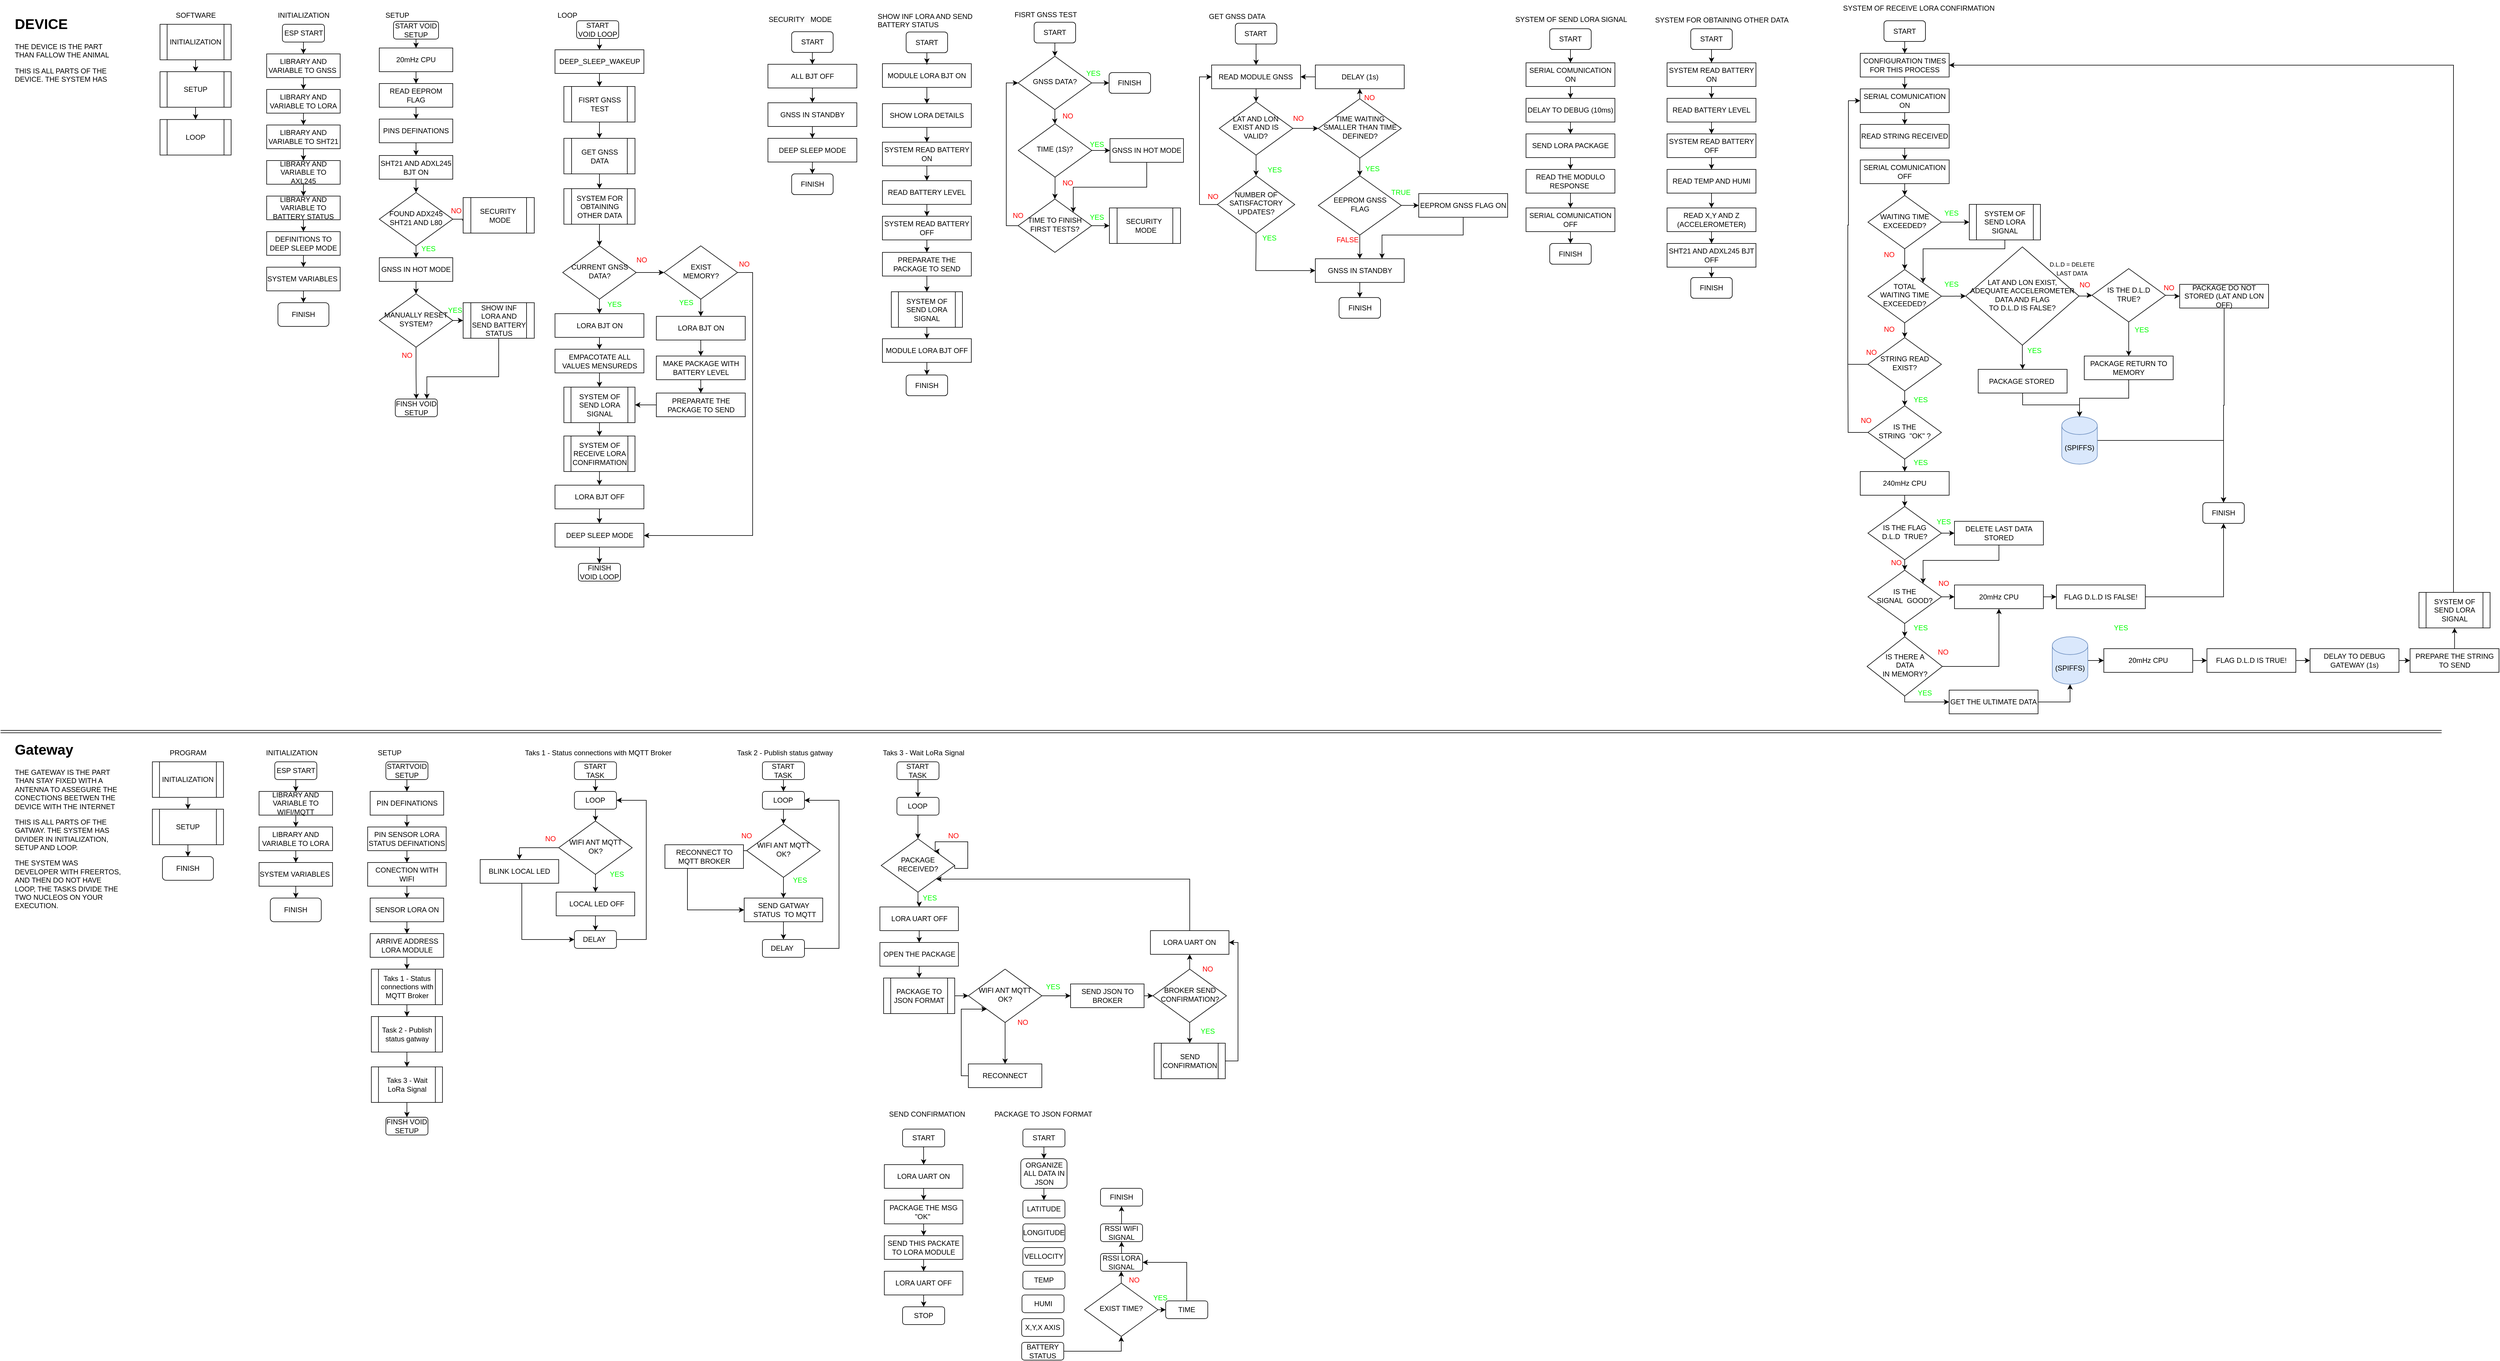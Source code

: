 <mxfile version="23.1.3" type="github">
  <diagram id="C5RBs43oDa-KdzZeNtuy" name="Page-1">
    <mxGraphModel dx="1660" dy="1468" grid="1" gridSize="10" guides="1" tooltips="1" connect="1" arrows="1" fold="1" page="1" pageScale="1" pageWidth="827" pageHeight="1169" math="0" shadow="0">
      <root>
        <mxCell id="WIyWlLk6GJQsqaUBKTNV-0" />
        <mxCell id="WIyWlLk6GJQsqaUBKTNV-1" parent="WIyWlLk6GJQsqaUBKTNV-0" />
        <mxCell id="myWWar3E-hMSdHv3xqH_-29" style="edgeStyle=orthogonalEdgeStyle;rounded=0;orthogonalLoop=1;jettySize=auto;html=1;" parent="WIyWlLk6GJQsqaUBKTNV-1" source="myWWar3E-hMSdHv3xqH_-0" target="myWWar3E-hMSdHv3xqH_-27" edge="1">
          <mxGeometry relative="1" as="geometry" />
        </mxCell>
        <mxCell id="myWWar3E-hMSdHv3xqH_-0" value="INITIALIZATION" style="shape=process;whiteSpace=wrap;html=1;backgroundOutline=1;" parent="WIyWlLk6GJQsqaUBKTNV-1" vertex="1">
          <mxGeometry x="280" y="65" width="120" height="60" as="geometry" />
        </mxCell>
        <mxCell id="myWWar3E-hMSdHv3xqH_-11" style="edgeStyle=orthogonalEdgeStyle;rounded=0;orthogonalLoop=1;jettySize=auto;html=1;exitX=0.5;exitY=1;exitDx=0;exitDy=0;entryX=0.5;entryY=0;entryDx=0;entryDy=0;" parent="WIyWlLk6GJQsqaUBKTNV-1" source="myWWar3E-hMSdHv3xqH_-2" target="myWWar3E-hMSdHv3xqH_-3" edge="1">
          <mxGeometry relative="1" as="geometry" />
        </mxCell>
        <mxCell id="myWWar3E-hMSdHv3xqH_-2" value="LIBRARY AND VARIABLE TO GNSS&amp;nbsp;" style="rounded=0;whiteSpace=wrap;html=1;" parent="WIyWlLk6GJQsqaUBKTNV-1" vertex="1">
          <mxGeometry x="460" y="115" width="124" height="40" as="geometry" />
        </mxCell>
        <mxCell id="myWWar3E-hMSdHv3xqH_-12" style="edgeStyle=orthogonalEdgeStyle;rounded=0;orthogonalLoop=1;jettySize=auto;html=1;exitX=0.5;exitY=1;exitDx=0;exitDy=0;entryX=0.5;entryY=0;entryDx=0;entryDy=0;" parent="WIyWlLk6GJQsqaUBKTNV-1" source="myWWar3E-hMSdHv3xqH_-3" target="myWWar3E-hMSdHv3xqH_-4" edge="1">
          <mxGeometry relative="1" as="geometry" />
        </mxCell>
        <mxCell id="myWWar3E-hMSdHv3xqH_-3" value="LIBRARY AND VARIABLE TO LORA" style="rounded=0;whiteSpace=wrap;html=1;" parent="WIyWlLk6GJQsqaUBKTNV-1" vertex="1">
          <mxGeometry x="460" y="175" width="124" height="40" as="geometry" />
        </mxCell>
        <mxCell id="myWWar3E-hMSdHv3xqH_-13" style="edgeStyle=orthogonalEdgeStyle;rounded=0;orthogonalLoop=1;jettySize=auto;html=1;exitX=0.5;exitY=1;exitDx=0;exitDy=0;entryX=0.5;entryY=0;entryDx=0;entryDy=0;" parent="WIyWlLk6GJQsqaUBKTNV-1" source="myWWar3E-hMSdHv3xqH_-4" target="myWWar3E-hMSdHv3xqH_-5" edge="1">
          <mxGeometry relative="1" as="geometry" />
        </mxCell>
        <mxCell id="myWWar3E-hMSdHv3xqH_-4" value="LIBRARY AND VARIABLE TO SHT21" style="rounded=0;whiteSpace=wrap;html=1;" parent="WIyWlLk6GJQsqaUBKTNV-1" vertex="1">
          <mxGeometry x="460" y="235" width="124" height="40" as="geometry" />
        </mxCell>
        <mxCell id="myWWar3E-hMSdHv3xqH_-14" style="edgeStyle=orthogonalEdgeStyle;rounded=0;orthogonalLoop=1;jettySize=auto;html=1;exitX=0.5;exitY=1;exitDx=0;exitDy=0;entryX=0.5;entryY=0;entryDx=0;entryDy=0;" parent="WIyWlLk6GJQsqaUBKTNV-1" source="myWWar3E-hMSdHv3xqH_-5" target="myWWar3E-hMSdHv3xqH_-6" edge="1">
          <mxGeometry relative="1" as="geometry" />
        </mxCell>
        <mxCell id="myWWar3E-hMSdHv3xqH_-5" value="LIBRARY AND VARIABLE TO AXL245" style="rounded=0;whiteSpace=wrap;html=1;" parent="WIyWlLk6GJQsqaUBKTNV-1" vertex="1">
          <mxGeometry x="460" y="295" width="124" height="40" as="geometry" />
        </mxCell>
        <mxCell id="myWWar3E-hMSdHv3xqH_-15" style="edgeStyle=orthogonalEdgeStyle;rounded=0;orthogonalLoop=1;jettySize=auto;html=1;exitX=0.5;exitY=1;exitDx=0;exitDy=0;entryX=0.5;entryY=0;entryDx=0;entryDy=0;" parent="WIyWlLk6GJQsqaUBKTNV-1" source="myWWar3E-hMSdHv3xqH_-6" target="myWWar3E-hMSdHv3xqH_-7" edge="1">
          <mxGeometry relative="1" as="geometry" />
        </mxCell>
        <mxCell id="myWWar3E-hMSdHv3xqH_-6" value="LIBRARY AND VARIABLE TO BATTERY STATUS" style="rounded=0;whiteSpace=wrap;html=1;" parent="WIyWlLk6GJQsqaUBKTNV-1" vertex="1">
          <mxGeometry x="460" y="355" width="124" height="40" as="geometry" />
        </mxCell>
        <mxCell id="myWWar3E-hMSdHv3xqH_-16" style="edgeStyle=orthogonalEdgeStyle;rounded=0;orthogonalLoop=1;jettySize=auto;html=1;exitX=0.5;exitY=1;exitDx=0;exitDy=0;entryX=0.5;entryY=0;entryDx=0;entryDy=0;" parent="WIyWlLk6GJQsqaUBKTNV-1" source="myWWar3E-hMSdHv3xqH_-7" target="myWWar3E-hMSdHv3xqH_-8" edge="1">
          <mxGeometry relative="1" as="geometry" />
        </mxCell>
        <mxCell id="myWWar3E-hMSdHv3xqH_-7" value="DEFINITIONS TO DEEP SLEEP MODE" style="rounded=0;whiteSpace=wrap;html=1;" parent="WIyWlLk6GJQsqaUBKTNV-1" vertex="1">
          <mxGeometry x="460" y="415" width="124" height="40" as="geometry" />
        </mxCell>
        <mxCell id="myWWar3E-hMSdHv3xqH_-25" style="edgeStyle=orthogonalEdgeStyle;rounded=0;orthogonalLoop=1;jettySize=auto;html=1;" parent="WIyWlLk6GJQsqaUBKTNV-1" source="myWWar3E-hMSdHv3xqH_-8" target="myWWar3E-hMSdHv3xqH_-24" edge="1">
          <mxGeometry relative="1" as="geometry" />
        </mxCell>
        <mxCell id="myWWar3E-hMSdHv3xqH_-8" value="SYSTEM VARIABLES&amp;nbsp;" style="rounded=0;whiteSpace=wrap;html=1;" parent="WIyWlLk6GJQsqaUBKTNV-1" vertex="1">
          <mxGeometry x="460" y="475" width="124" height="40" as="geometry" />
        </mxCell>
        <mxCell id="myWWar3E-hMSdHv3xqH_-23" style="edgeStyle=orthogonalEdgeStyle;rounded=0;orthogonalLoop=1;jettySize=auto;html=1;" parent="WIyWlLk6GJQsqaUBKTNV-1" source="myWWar3E-hMSdHv3xqH_-18" target="myWWar3E-hMSdHv3xqH_-2" edge="1">
          <mxGeometry relative="1" as="geometry" />
        </mxCell>
        <mxCell id="myWWar3E-hMSdHv3xqH_-18" value="ESP START" style="rounded=1;whiteSpace=wrap;html=1;" parent="WIyWlLk6GJQsqaUBKTNV-1" vertex="1">
          <mxGeometry x="486.5" y="65" width="71" height="30" as="geometry" />
        </mxCell>
        <mxCell id="myWWar3E-hMSdHv3xqH_-24" value="FINISH" style="rounded=1;whiteSpace=wrap;html=1;" parent="WIyWlLk6GJQsqaUBKTNV-1" vertex="1">
          <mxGeometry x="479" y="535" width="86" height="40" as="geometry" />
        </mxCell>
        <mxCell id="myWWar3E-hMSdHv3xqH_-26" value="INITIALIZATION" style="text;html=1;align=center;verticalAlign=middle;resizable=0;points=[];autosize=1;strokeColor=none;fillColor=none;" parent="WIyWlLk6GJQsqaUBKTNV-1" vertex="1">
          <mxGeometry x="467" y="35" width="110" height="30" as="geometry" />
        </mxCell>
        <mxCell id="myWWar3E-hMSdHv3xqH_-30" style="edgeStyle=orthogonalEdgeStyle;rounded=0;orthogonalLoop=1;jettySize=auto;html=1;" parent="WIyWlLk6GJQsqaUBKTNV-1" source="myWWar3E-hMSdHv3xqH_-27" target="myWWar3E-hMSdHv3xqH_-28" edge="1">
          <mxGeometry relative="1" as="geometry" />
        </mxCell>
        <mxCell id="myWWar3E-hMSdHv3xqH_-27" value="SETUP" style="shape=process;whiteSpace=wrap;html=1;backgroundOutline=1;" parent="WIyWlLk6GJQsqaUBKTNV-1" vertex="1">
          <mxGeometry x="280" y="145" width="120" height="60" as="geometry" />
        </mxCell>
        <mxCell id="myWWar3E-hMSdHv3xqH_-28" value="LOOP" style="shape=process;whiteSpace=wrap;html=1;backgroundOutline=1;" parent="WIyWlLk6GJQsqaUBKTNV-1" vertex="1">
          <mxGeometry x="280" y="225.75" width="120" height="60" as="geometry" />
        </mxCell>
        <mxCell id="myWWar3E-hMSdHv3xqH_-31" value="SOFTWARE" style="text;html=1;align=center;verticalAlign=middle;resizable=0;points=[];autosize=1;strokeColor=none;fillColor=none;" parent="WIyWlLk6GJQsqaUBKTNV-1" vertex="1">
          <mxGeometry x="295" y="35" width="90" height="30" as="geometry" />
        </mxCell>
        <mxCell id="OkAuhqTFZf1XxPpOpl2h-7" style="edgeStyle=orthogonalEdgeStyle;rounded=0;orthogonalLoop=1;jettySize=auto;html=1;" edge="1" parent="WIyWlLk6GJQsqaUBKTNV-1" source="myWWar3E-hMSdHv3xqH_-32" target="OkAuhqTFZf1XxPpOpl2h-6">
          <mxGeometry relative="1" as="geometry" />
        </mxCell>
        <mxCell id="myWWar3E-hMSdHv3xqH_-32" value="START VOID SETUP" style="rounded=1;whiteSpace=wrap;html=1;" parent="WIyWlLk6GJQsqaUBKTNV-1" vertex="1">
          <mxGeometry x="674" y="60" width="76" height="30" as="geometry" />
        </mxCell>
        <mxCell id="OkAuhqTFZf1XxPpOpl2h-1" style="edgeStyle=orthogonalEdgeStyle;rounded=0;orthogonalLoop=1;jettySize=auto;html=1;" edge="1" parent="WIyWlLk6GJQsqaUBKTNV-1" source="myWWar3E-hMSdHv3xqH_-33" target="OkAuhqTFZf1XxPpOpl2h-0">
          <mxGeometry relative="1" as="geometry" />
        </mxCell>
        <mxCell id="myWWar3E-hMSdHv3xqH_-33" value="READ EEPROM FLAG" style="rounded=0;whiteSpace=wrap;html=1;" parent="WIyWlLk6GJQsqaUBKTNV-1" vertex="1">
          <mxGeometry x="650" y="165" width="124" height="40" as="geometry" />
        </mxCell>
        <mxCell id="OkAuhqTFZf1XxPpOpl2h-56" style="edgeStyle=orthogonalEdgeStyle;rounded=0;orthogonalLoop=1;jettySize=auto;html=1;" edge="1" parent="WIyWlLk6GJQsqaUBKTNV-1" source="myWWar3E-hMSdHv3xqH_-35" target="OkAuhqTFZf1XxPpOpl2h-19">
          <mxGeometry relative="1" as="geometry" />
        </mxCell>
        <mxCell id="myWWar3E-hMSdHv3xqH_-35" value="GNSS&amp;nbsp;IN HOT MODE" style="rounded=0;whiteSpace=wrap;html=1;" parent="WIyWlLk6GJQsqaUBKTNV-1" vertex="1">
          <mxGeometry x="650" y="459" width="124" height="40" as="geometry" />
        </mxCell>
        <mxCell id="myWWar3E-hMSdHv3xqH_-38" value="FINSH VOID SETUP" style="rounded=1;whiteSpace=wrap;html=1;" parent="WIyWlLk6GJQsqaUBKTNV-1" vertex="1">
          <mxGeometry x="677" y="697.5" width="71" height="30" as="geometry" />
        </mxCell>
        <mxCell id="myWWar3E-hMSdHv3xqH_-45" value="SETUP" style="text;html=1;align=center;verticalAlign=middle;resizable=0;points=[];autosize=1;strokeColor=none;fillColor=none;" parent="WIyWlLk6GJQsqaUBKTNV-1" vertex="1">
          <mxGeometry x="650" y="35" width="60" height="30" as="geometry" />
        </mxCell>
        <mxCell id="KdF7l_LlImrHwwRQQBVm-153" style="edgeStyle=orthogonalEdgeStyle;rounded=0;orthogonalLoop=1;jettySize=auto;html=1;exitX=0.5;exitY=1;exitDx=0;exitDy=0;entryX=0.5;entryY=0;entryDx=0;entryDy=0;" parent="WIyWlLk6GJQsqaUBKTNV-1" source="KdF7l_LlImrHwwRQQBVm-0" target="KdF7l_LlImrHwwRQQBVm-2" edge="1">
          <mxGeometry relative="1" as="geometry" />
        </mxCell>
        <mxCell id="KdF7l_LlImrHwwRQQBVm-0" value="START VOID LOOP" style="rounded=1;whiteSpace=wrap;html=1;" parent="WIyWlLk6GJQsqaUBKTNV-1" vertex="1">
          <mxGeometry x="983" y="59" width="71" height="30" as="geometry" />
        </mxCell>
        <mxCell id="KdF7l_LlImrHwwRQQBVm-1" value="&lt;h1&gt;DEVICE&amp;nbsp;&lt;/h1&gt;THE DEVICE IS THE PART THAN FALLOW THE ANIMAL&lt;p&gt;THIS IS ALL PARTS OF THE DEVICE. THE SYSTEM HAS DIVIDER IN INITIALIZATION, SETUP AND LOOP.&lt;/p&gt;" style="text;html=1;strokeColor=none;fillColor=none;spacing=5;spacingTop=-20;whiteSpace=wrap;overflow=hidden;rounded=0;" parent="WIyWlLk6GJQsqaUBKTNV-1" vertex="1">
          <mxGeometry x="30" y="45" width="190" height="120" as="geometry" />
        </mxCell>
        <mxCell id="OkAuhqTFZf1XxPpOpl2h-63" style="edgeStyle=orthogonalEdgeStyle;rounded=0;orthogonalLoop=1;jettySize=auto;html=1;" edge="1" parent="WIyWlLk6GJQsqaUBKTNV-1" source="KdF7l_LlImrHwwRQQBVm-2" target="OkAuhqTFZf1XxPpOpl2h-62">
          <mxGeometry relative="1" as="geometry" />
        </mxCell>
        <mxCell id="KdF7l_LlImrHwwRQQBVm-2" value="DEEP_SLEEP_WAKEUP" style="rounded=0;whiteSpace=wrap;html=1;" parent="WIyWlLk6GJQsqaUBKTNV-1" vertex="1">
          <mxGeometry x="946.5" y="108" width="150" height="40" as="geometry" />
        </mxCell>
        <mxCell id="KdF7l_LlImrHwwRQQBVm-22" style="edgeStyle=orthogonalEdgeStyle;rounded=0;orthogonalLoop=1;jettySize=auto;html=1;entryX=0.5;entryY=0;entryDx=0;entryDy=0;" parent="WIyWlLk6GJQsqaUBKTNV-1" edge="1">
          <mxGeometry relative="1" as="geometry">
            <mxPoint x="1195" y="445" as="sourcePoint" />
          </mxGeometry>
        </mxCell>
        <mxCell id="KdF7l_LlImrHwwRQQBVm-24" style="edgeStyle=orthogonalEdgeStyle;rounded=0;orthogonalLoop=1;jettySize=auto;html=1;" parent="WIyWlLk6GJQsqaUBKTNV-1" edge="1">
          <mxGeometry relative="1" as="geometry">
            <mxPoint x="1195" y="505" as="sourcePoint" />
          </mxGeometry>
        </mxCell>
        <mxCell id="KdF7l_LlImrHwwRQQBVm-44" style="edgeStyle=orthogonalEdgeStyle;rounded=0;orthogonalLoop=1;jettySize=auto;html=1;" parent="WIyWlLk6GJQsqaUBKTNV-1" edge="1">
          <mxGeometry relative="1" as="geometry">
            <mxPoint x="1195" y="565" as="sourcePoint" />
          </mxGeometry>
        </mxCell>
        <mxCell id="KdF7l_LlImrHwwRQQBVm-45" style="edgeStyle=orthogonalEdgeStyle;rounded=0;orthogonalLoop=1;jettySize=auto;html=1;entryX=0.5;entryY=0;entryDx=0;entryDy=0;" parent="WIyWlLk6GJQsqaUBKTNV-1" edge="1">
          <mxGeometry relative="1" as="geometry">
            <mxPoint x="1195" y="625" as="sourcePoint" />
          </mxGeometry>
        </mxCell>
        <mxCell id="KdF7l_LlImrHwwRQQBVm-57" style="edgeStyle=orthogonalEdgeStyle;rounded=0;orthogonalLoop=1;jettySize=auto;html=1;entryX=0.5;entryY=0;entryDx=0;entryDy=0;" parent="WIyWlLk6GJQsqaUBKTNV-1" source="KdF7l_LlImrHwwRQQBVm-51" target="KdF7l_LlImrHwwRQQBVm-53" edge="1">
          <mxGeometry relative="1" as="geometry" />
        </mxCell>
        <mxCell id="KdF7l_LlImrHwwRQQBVm-51" value="LORA BJT ON" style="rounded=0;whiteSpace=wrap;html=1;" parent="WIyWlLk6GJQsqaUBKTNV-1" vertex="1">
          <mxGeometry x="946.5" y="553.5" width="150" height="40" as="geometry" />
        </mxCell>
        <mxCell id="KdF7l_LlImrHwwRQQBVm-56" style="edgeStyle=orthogonalEdgeStyle;rounded=0;orthogonalLoop=1;jettySize=auto;html=1;entryX=0.5;entryY=0;entryDx=0;entryDy=0;" parent="WIyWlLk6GJQsqaUBKTNV-1" source="KdF7l_LlImrHwwRQQBVm-53" target="KdF7l_LlImrHwwRQQBVm-55" edge="1">
          <mxGeometry relative="1" as="geometry" />
        </mxCell>
        <mxCell id="KdF7l_LlImrHwwRQQBVm-53" value="EMPACOTATE ALL VALUES MENSUREDS" style="rounded=0;whiteSpace=wrap;html=1;" parent="WIyWlLk6GJQsqaUBKTNV-1" vertex="1">
          <mxGeometry x="946.5" y="613.5" width="150" height="40" as="geometry" />
        </mxCell>
        <mxCell id="KdF7l_LlImrHwwRQQBVm-115" style="edgeStyle=orthogonalEdgeStyle;rounded=0;orthogonalLoop=1;jettySize=auto;html=1;entryX=0.5;entryY=0;entryDx=0;entryDy=0;" parent="WIyWlLk6GJQsqaUBKTNV-1" source="KdF7l_LlImrHwwRQQBVm-55" target="KdF7l_LlImrHwwRQQBVm-114" edge="1">
          <mxGeometry relative="1" as="geometry" />
        </mxCell>
        <mxCell id="KdF7l_LlImrHwwRQQBVm-55" value="SYSTEM OF SEND LORA SIGNAL" style="shape=process;whiteSpace=wrap;html=1;backgroundOutline=1;" parent="WIyWlLk6GJQsqaUBKTNV-1" vertex="1">
          <mxGeometry x="961.5" y="677.5" width="120" height="60" as="geometry" />
        </mxCell>
        <mxCell id="KdF7l_LlImrHwwRQQBVm-69" style="edgeStyle=orthogonalEdgeStyle;rounded=0;orthogonalLoop=1;jettySize=auto;html=1;entryX=0.5;entryY=0;entryDx=0;entryDy=0;" parent="WIyWlLk6GJQsqaUBKTNV-1" source="KdF7l_LlImrHwwRQQBVm-58" target="KdF7l_LlImrHwwRQQBVm-59" edge="1">
          <mxGeometry relative="1" as="geometry" />
        </mxCell>
        <mxCell id="KdF7l_LlImrHwwRQQBVm-58" value="SYSTEM READ BATTERY ON" style="rounded=0;whiteSpace=wrap;html=1;" parent="WIyWlLk6GJQsqaUBKTNV-1" vertex="1">
          <mxGeometry x="2823" y="130" width="150" height="40" as="geometry" />
        </mxCell>
        <mxCell id="KdF7l_LlImrHwwRQQBVm-70" style="edgeStyle=orthogonalEdgeStyle;rounded=0;orthogonalLoop=1;jettySize=auto;html=1;" parent="WIyWlLk6GJQsqaUBKTNV-1" source="KdF7l_LlImrHwwRQQBVm-59" target="KdF7l_LlImrHwwRQQBVm-60" edge="1">
          <mxGeometry relative="1" as="geometry" />
        </mxCell>
        <mxCell id="KdF7l_LlImrHwwRQQBVm-59" value="READ BATTERY LEVEL" style="rounded=0;whiteSpace=wrap;html=1;" parent="WIyWlLk6GJQsqaUBKTNV-1" vertex="1">
          <mxGeometry x="2823" y="190" width="150" height="40" as="geometry" />
        </mxCell>
        <mxCell id="KdF7l_LlImrHwwRQQBVm-71" style="edgeStyle=orthogonalEdgeStyle;rounded=0;orthogonalLoop=1;jettySize=auto;html=1;entryX=0.5;entryY=0;entryDx=0;entryDy=0;" parent="WIyWlLk6GJQsqaUBKTNV-1" source="KdF7l_LlImrHwwRQQBVm-60" target="KdF7l_LlImrHwwRQQBVm-61" edge="1">
          <mxGeometry relative="1" as="geometry" />
        </mxCell>
        <mxCell id="KdF7l_LlImrHwwRQQBVm-60" value="SYSTEM READ BATTERY OFF" style="rounded=0;whiteSpace=wrap;html=1;" parent="WIyWlLk6GJQsqaUBKTNV-1" vertex="1">
          <mxGeometry x="2823" y="250" width="150" height="40" as="geometry" />
        </mxCell>
        <mxCell id="KdF7l_LlImrHwwRQQBVm-72" style="edgeStyle=orthogonalEdgeStyle;rounded=0;orthogonalLoop=1;jettySize=auto;html=1;entryX=0.5;entryY=0;entryDx=0;entryDy=0;" parent="WIyWlLk6GJQsqaUBKTNV-1" source="KdF7l_LlImrHwwRQQBVm-61" target="KdF7l_LlImrHwwRQQBVm-62" edge="1">
          <mxGeometry relative="1" as="geometry" />
        </mxCell>
        <mxCell id="KdF7l_LlImrHwwRQQBVm-61" value="READ TEMP AND HUMI" style="rounded=0;whiteSpace=wrap;html=1;" parent="WIyWlLk6GJQsqaUBKTNV-1" vertex="1">
          <mxGeometry x="2823" y="310" width="150" height="40" as="geometry" />
        </mxCell>
        <mxCell id="KdF7l_LlImrHwwRQQBVm-73" style="edgeStyle=orthogonalEdgeStyle;rounded=0;orthogonalLoop=1;jettySize=auto;html=1;entryX=0.5;entryY=0;entryDx=0;entryDy=0;" parent="WIyWlLk6GJQsqaUBKTNV-1" source="KdF7l_LlImrHwwRQQBVm-62" target="KdF7l_LlImrHwwRQQBVm-68" edge="1">
          <mxGeometry relative="1" as="geometry" />
        </mxCell>
        <mxCell id="KdF7l_LlImrHwwRQQBVm-62" value="READ X,Y AND Z (ACCELEROMETER)" style="rounded=0;whiteSpace=wrap;html=1;" parent="WIyWlLk6GJQsqaUBKTNV-1" vertex="1">
          <mxGeometry x="2823" y="375" width="150" height="40" as="geometry" />
        </mxCell>
        <mxCell id="OkAuhqTFZf1XxPpOpl2h-170" style="edgeStyle=orthogonalEdgeStyle;rounded=0;orthogonalLoop=1;jettySize=auto;html=1;" edge="1" parent="WIyWlLk6GJQsqaUBKTNV-1" source="KdF7l_LlImrHwwRQQBVm-64" target="OkAuhqTFZf1XxPpOpl2h-169">
          <mxGeometry relative="1" as="geometry" />
        </mxCell>
        <mxCell id="KdF7l_LlImrHwwRQQBVm-64" value="SYSTEM FOR OBTAINING OTHER DATA" style="shape=process;whiteSpace=wrap;html=1;backgroundOutline=1;size=0.108;" parent="WIyWlLk6GJQsqaUBKTNV-1" vertex="1">
          <mxGeometry x="961.5" y="342.5" width="120" height="60" as="geometry" />
        </mxCell>
        <mxCell id="KdF7l_LlImrHwwRQQBVm-76" style="edgeStyle=orthogonalEdgeStyle;rounded=0;orthogonalLoop=1;jettySize=auto;html=1;entryX=0.5;entryY=0;entryDx=0;entryDy=0;" parent="WIyWlLk6GJQsqaUBKTNV-1" source="KdF7l_LlImrHwwRQQBVm-68" target="KdF7l_LlImrHwwRQQBVm-75" edge="1">
          <mxGeometry relative="1" as="geometry" />
        </mxCell>
        <mxCell id="KdF7l_LlImrHwwRQQBVm-68" value="SHT21 AND ADXL245 BJT OFF" style="rounded=0;whiteSpace=wrap;html=1;" parent="WIyWlLk6GJQsqaUBKTNV-1" vertex="1">
          <mxGeometry x="2823" y="435" width="150" height="40" as="geometry" />
        </mxCell>
        <mxCell id="KdF7l_LlImrHwwRQQBVm-81" style="edgeStyle=orthogonalEdgeStyle;rounded=0;orthogonalLoop=1;jettySize=auto;html=1;" parent="WIyWlLk6GJQsqaUBKTNV-1" source="KdF7l_LlImrHwwRQQBVm-74" target="KdF7l_LlImrHwwRQQBVm-58" edge="1">
          <mxGeometry relative="1" as="geometry" />
        </mxCell>
        <mxCell id="KdF7l_LlImrHwwRQQBVm-74" value="START" style="rounded=1;whiteSpace=wrap;html=1;" parent="WIyWlLk6GJQsqaUBKTNV-1" vertex="1">
          <mxGeometry x="2863" y="72.5" width="70" height="35" as="geometry" />
        </mxCell>
        <mxCell id="KdF7l_LlImrHwwRQQBVm-75" value="FINISH" style="rounded=1;whiteSpace=wrap;html=1;" parent="WIyWlLk6GJQsqaUBKTNV-1" vertex="1">
          <mxGeometry x="2863" y="492.5" width="70" height="35" as="geometry" />
        </mxCell>
        <mxCell id="KdF7l_LlImrHwwRQQBVm-77" value="LOOP" style="text;html=1;align=center;verticalAlign=middle;resizable=0;points=[];autosize=1;strokeColor=none;fillColor=none;" parent="WIyWlLk6GJQsqaUBKTNV-1" vertex="1">
          <mxGeometry x="936.5" y="35" width="60" height="30" as="geometry" />
        </mxCell>
        <mxCell id="KdF7l_LlImrHwwRQQBVm-78" value="SYSTEM FOR OBTAINING OTHER DATA" style="text;html=1;align=center;verticalAlign=middle;resizable=0;points=[];autosize=1;strokeColor=none;fillColor=none;" parent="WIyWlLk6GJQsqaUBKTNV-1" vertex="1">
          <mxGeometry x="2790" y="42.5" width="250" height="30" as="geometry" />
        </mxCell>
        <mxCell id="KdF7l_LlImrHwwRQQBVm-80" value="&lt;span style=&quot;color: rgb(0, 0, 0); font-family: Helvetica; font-size: 12px; font-style: normal; font-variant-ligatures: normal; font-variant-caps: normal; font-weight: 400; letter-spacing: normal; orphans: 2; text-align: center; text-indent: 0px; text-transform: none; widows: 2; word-spacing: 0px; -webkit-text-stroke-width: 0px; background-color: rgb(251, 251, 251); text-decoration-thickness: initial; text-decoration-style: initial; text-decoration-color: initial; float: none; display: inline !important;&quot;&gt;SYSTEM OF SEND LORA SIGNAL&lt;/span&gt;" style="text;whiteSpace=wrap;html=1;" parent="WIyWlLk6GJQsqaUBKTNV-1" vertex="1">
          <mxGeometry x="2565" y="42.5" width="220" height="40" as="geometry" />
        </mxCell>
        <mxCell id="KdF7l_LlImrHwwRQQBVm-82" style="edgeStyle=orthogonalEdgeStyle;rounded=0;orthogonalLoop=1;jettySize=auto;html=1;entryX=0.5;entryY=0;entryDx=0;entryDy=0;" parent="WIyWlLk6GJQsqaUBKTNV-1" source="KdF7l_LlImrHwwRQQBVm-83" target="KdF7l_LlImrHwwRQQBVm-85" edge="1">
          <mxGeometry relative="1" as="geometry" />
        </mxCell>
        <mxCell id="KdF7l_LlImrHwwRQQBVm-83" value="SERIAL COMUNICATION ON" style="rounded=0;whiteSpace=wrap;html=1;" parent="WIyWlLk6GJQsqaUBKTNV-1" vertex="1">
          <mxGeometry x="2585" y="130" width="150" height="40" as="geometry" />
        </mxCell>
        <mxCell id="KdF7l_LlImrHwwRQQBVm-84" style="edgeStyle=orthogonalEdgeStyle;rounded=0;orthogonalLoop=1;jettySize=auto;html=1;" parent="WIyWlLk6GJQsqaUBKTNV-1" source="KdF7l_LlImrHwwRQQBVm-85" target="KdF7l_LlImrHwwRQQBVm-87" edge="1">
          <mxGeometry relative="1" as="geometry" />
        </mxCell>
        <mxCell id="KdF7l_LlImrHwwRQQBVm-85" value="DELAY TO DEBUG (10ms)" style="rounded=0;whiteSpace=wrap;html=1;" parent="WIyWlLk6GJQsqaUBKTNV-1" vertex="1">
          <mxGeometry x="2585" y="190" width="150" height="40" as="geometry" />
        </mxCell>
        <mxCell id="KdF7l_LlImrHwwRQQBVm-86" style="edgeStyle=orthogonalEdgeStyle;rounded=0;orthogonalLoop=1;jettySize=auto;html=1;entryX=0.5;entryY=0;entryDx=0;entryDy=0;" parent="WIyWlLk6GJQsqaUBKTNV-1" source="KdF7l_LlImrHwwRQQBVm-87" target="KdF7l_LlImrHwwRQQBVm-89" edge="1">
          <mxGeometry relative="1" as="geometry" />
        </mxCell>
        <mxCell id="KdF7l_LlImrHwwRQQBVm-87" value="SEND LORA PACKAGE" style="rounded=0;whiteSpace=wrap;html=1;" parent="WIyWlLk6GJQsqaUBKTNV-1" vertex="1">
          <mxGeometry x="2585" y="250" width="150" height="40" as="geometry" />
        </mxCell>
        <mxCell id="KdF7l_LlImrHwwRQQBVm-88" style="edgeStyle=orthogonalEdgeStyle;rounded=0;orthogonalLoop=1;jettySize=auto;html=1;entryX=0.5;entryY=0;entryDx=0;entryDy=0;" parent="WIyWlLk6GJQsqaUBKTNV-1" source="KdF7l_LlImrHwwRQQBVm-89" target="KdF7l_LlImrHwwRQQBVm-91" edge="1">
          <mxGeometry relative="1" as="geometry" />
        </mxCell>
        <mxCell id="KdF7l_LlImrHwwRQQBVm-89" value="READ THE MODULO RESPONSE&amp;nbsp;" style="rounded=0;whiteSpace=wrap;html=1;" parent="WIyWlLk6GJQsqaUBKTNV-1" vertex="1">
          <mxGeometry x="2585" y="310" width="150" height="40" as="geometry" />
        </mxCell>
        <mxCell id="KdF7l_LlImrHwwRQQBVm-97" style="edgeStyle=orthogonalEdgeStyle;rounded=0;orthogonalLoop=1;jettySize=auto;html=1;" parent="WIyWlLk6GJQsqaUBKTNV-1" source="KdF7l_LlImrHwwRQQBVm-91" target="KdF7l_LlImrHwwRQQBVm-96" edge="1">
          <mxGeometry relative="1" as="geometry" />
        </mxCell>
        <mxCell id="KdF7l_LlImrHwwRQQBVm-91" value="SERIAL COMUNICATION OFF" style="rounded=0;whiteSpace=wrap;html=1;" parent="WIyWlLk6GJQsqaUBKTNV-1" vertex="1">
          <mxGeometry x="2585" y="375" width="150" height="40" as="geometry" />
        </mxCell>
        <mxCell id="KdF7l_LlImrHwwRQQBVm-94" style="edgeStyle=orthogonalEdgeStyle;rounded=0;orthogonalLoop=1;jettySize=auto;html=1;" parent="WIyWlLk6GJQsqaUBKTNV-1" source="KdF7l_LlImrHwwRQQBVm-95" target="KdF7l_LlImrHwwRQQBVm-83" edge="1">
          <mxGeometry relative="1" as="geometry" />
        </mxCell>
        <mxCell id="KdF7l_LlImrHwwRQQBVm-95" value="START" style="rounded=1;whiteSpace=wrap;html=1;" parent="WIyWlLk6GJQsqaUBKTNV-1" vertex="1">
          <mxGeometry x="2625" y="72.5" width="70" height="35" as="geometry" />
        </mxCell>
        <mxCell id="KdF7l_LlImrHwwRQQBVm-96" value="FINISH" style="rounded=1;whiteSpace=wrap;html=1;" parent="WIyWlLk6GJQsqaUBKTNV-1" vertex="1">
          <mxGeometry x="2625" y="435" width="70" height="35" as="geometry" />
        </mxCell>
        <mxCell id="KdF7l_LlImrHwwRQQBVm-253" style="edgeStyle=orthogonalEdgeStyle;rounded=0;orthogonalLoop=1;jettySize=auto;html=1;" parent="WIyWlLk6GJQsqaUBKTNV-1" source="KdF7l_LlImrHwwRQQBVm-101" target="KdF7l_LlImrHwwRQQBVm-106" edge="1">
          <mxGeometry relative="1" as="geometry" />
        </mxCell>
        <mxCell id="OkAuhqTFZf1XxPpOpl2h-197" style="edgeStyle=orthogonalEdgeStyle;rounded=0;orthogonalLoop=1;jettySize=auto;html=1;entryX=1;entryY=0.5;entryDx=0;entryDy=0;" edge="1" parent="WIyWlLk6GJQsqaUBKTNV-1" source="KdF7l_LlImrHwwRQQBVm-101" target="KdF7l_LlImrHwwRQQBVm-119">
          <mxGeometry relative="1" as="geometry">
            <Array as="points">
              <mxPoint x="1280" y="484" />
              <mxPoint x="1280" y="928" />
              <mxPoint x="1096" y="928" />
            </Array>
          </mxGeometry>
        </mxCell>
        <mxCell id="KdF7l_LlImrHwwRQQBVm-101" value="EXIST &lt;br&gt;MEMORY?" style="rhombus;whiteSpace=wrap;html=1;shadow=0;fontFamily=Helvetica;fontSize=12;align=center;strokeWidth=1;spacing=6;spacingTop=-4;" parent="WIyWlLk6GJQsqaUBKTNV-1" vertex="1">
          <mxGeometry x="1130.5" y="439" width="124" height="90" as="geometry" />
        </mxCell>
        <mxCell id="OkAuhqTFZf1XxPpOpl2h-188" style="edgeStyle=orthogonalEdgeStyle;rounded=0;orthogonalLoop=1;jettySize=auto;html=1;entryX=0.5;entryY=0;entryDx=0;entryDy=0;" edge="1" parent="WIyWlLk6GJQsqaUBKTNV-1" source="KdF7l_LlImrHwwRQQBVm-104" target="KdF7l_LlImrHwwRQQBVm-109">
          <mxGeometry relative="1" as="geometry" />
        </mxCell>
        <mxCell id="KdF7l_LlImrHwwRQQBVm-104" value="MAKE PACKAGE WITH BATTERY LEVEL" style="rounded=0;whiteSpace=wrap;html=1;" parent="WIyWlLk6GJQsqaUBKTNV-1" vertex="1">
          <mxGeometry x="1117.5" y="625" width="150" height="40" as="geometry" />
        </mxCell>
        <mxCell id="OkAuhqTFZf1XxPpOpl2h-187" style="edgeStyle=orthogonalEdgeStyle;rounded=0;orthogonalLoop=1;jettySize=auto;html=1;" edge="1" parent="WIyWlLk6GJQsqaUBKTNV-1" source="KdF7l_LlImrHwwRQQBVm-106" target="KdF7l_LlImrHwwRQQBVm-104">
          <mxGeometry relative="1" as="geometry" />
        </mxCell>
        <mxCell id="KdF7l_LlImrHwwRQQBVm-106" value="LORA BJT&amp;nbsp;ON" style="rounded=0;whiteSpace=wrap;html=1;" parent="WIyWlLk6GJQsqaUBKTNV-1" vertex="1">
          <mxGeometry x="1117.5" y="558" width="150" height="40" as="geometry" />
        </mxCell>
        <mxCell id="OkAuhqTFZf1XxPpOpl2h-189" style="edgeStyle=orthogonalEdgeStyle;rounded=0;orthogonalLoop=1;jettySize=auto;html=1;entryX=1;entryY=0.5;entryDx=0;entryDy=0;" edge="1" parent="WIyWlLk6GJQsqaUBKTNV-1" source="KdF7l_LlImrHwwRQQBVm-109" target="KdF7l_LlImrHwwRQQBVm-55">
          <mxGeometry relative="1" as="geometry" />
        </mxCell>
        <mxCell id="KdF7l_LlImrHwwRQQBVm-109" value="PREPARATE THE PACKAGE TO SEND" style="rounded=0;whiteSpace=wrap;html=1;" parent="WIyWlLk6GJQsqaUBKTNV-1" vertex="1">
          <mxGeometry x="1117.5" y="687.5" width="150" height="40" as="geometry" />
        </mxCell>
        <mxCell id="OkAuhqTFZf1XxPpOpl2h-199" style="edgeStyle=orthogonalEdgeStyle;rounded=0;orthogonalLoop=1;jettySize=auto;html=1;" edge="1" parent="WIyWlLk6GJQsqaUBKTNV-1" source="KdF7l_LlImrHwwRQQBVm-114" target="KdF7l_LlImrHwwRQQBVm-117">
          <mxGeometry relative="1" as="geometry" />
        </mxCell>
        <mxCell id="KdF7l_LlImrHwwRQQBVm-114" value="SYSTEM OF RECEIVE LORA CONFIRMATION" style="shape=process;whiteSpace=wrap;html=1;backgroundOutline=1;" parent="WIyWlLk6GJQsqaUBKTNV-1" vertex="1">
          <mxGeometry x="961.5" y="760" width="120" height="60" as="geometry" />
        </mxCell>
        <mxCell id="OkAuhqTFZf1XxPpOpl2h-201" style="edgeStyle=orthogonalEdgeStyle;rounded=0;orthogonalLoop=1;jettySize=auto;html=1;" edge="1" parent="WIyWlLk6GJQsqaUBKTNV-1" source="KdF7l_LlImrHwwRQQBVm-117" target="KdF7l_LlImrHwwRQQBVm-119">
          <mxGeometry relative="1" as="geometry" />
        </mxCell>
        <mxCell id="KdF7l_LlImrHwwRQQBVm-117" value="LORA BJT&amp;nbsp;OFF" style="rounded=0;whiteSpace=wrap;html=1;" parent="WIyWlLk6GJQsqaUBKTNV-1" vertex="1">
          <mxGeometry x="946.5" y="843" width="150" height="40" as="geometry" />
        </mxCell>
        <mxCell id="OkAuhqTFZf1XxPpOpl2h-202" style="edgeStyle=orthogonalEdgeStyle;rounded=0;orthogonalLoop=1;jettySize=auto;html=1;" edge="1" parent="WIyWlLk6GJQsqaUBKTNV-1" source="KdF7l_LlImrHwwRQQBVm-119" target="KdF7l_LlImrHwwRQQBVm-121">
          <mxGeometry relative="1" as="geometry" />
        </mxCell>
        <mxCell id="KdF7l_LlImrHwwRQQBVm-119" value="DEEP SLEEP MODE" style="rounded=0;whiteSpace=wrap;html=1;" parent="WIyWlLk6GJQsqaUBKTNV-1" vertex="1">
          <mxGeometry x="946.5" y="907.5" width="150" height="40" as="geometry" />
        </mxCell>
        <mxCell id="KdF7l_LlImrHwwRQQBVm-121" value="FINISH VOID LOOP" style="rounded=1;whiteSpace=wrap;html=1;" parent="WIyWlLk6GJQsqaUBKTNV-1" vertex="1">
          <mxGeometry x="986" y="975" width="71" height="30" as="geometry" />
        </mxCell>
        <mxCell id="KdF7l_LlImrHwwRQQBVm-125" value="&lt;font color=&quot;#00ff00&quot;&gt;YES&lt;/font&gt;" style="text;html=1;strokeColor=none;fillColor=none;align=center;verticalAlign=middle;whiteSpace=wrap;rounded=0;" parent="WIyWlLk6GJQsqaUBKTNV-1" vertex="1">
          <mxGeometry x="1137.5" y="520" width="60" height="30" as="geometry" />
        </mxCell>
        <mxCell id="KdF7l_LlImrHwwRQQBVm-126" value="SYSTEM OF RECEIVE LORA CONFIRMATION" style="text;whiteSpace=wrap;html=1;" parent="WIyWlLk6GJQsqaUBKTNV-1" vertex="1">
          <mxGeometry x="3118" y="24" width="265" height="40" as="geometry" />
        </mxCell>
        <mxCell id="KdF7l_LlImrHwwRQQBVm-235" style="edgeStyle=orthogonalEdgeStyle;rounded=0;orthogonalLoop=1;jettySize=auto;html=1;" parent="WIyWlLk6GJQsqaUBKTNV-1" source="KdF7l_LlImrHwwRQQBVm-127" target="KdF7l_LlImrHwwRQQBVm-234" edge="1">
          <mxGeometry relative="1" as="geometry" />
        </mxCell>
        <mxCell id="KdF7l_LlImrHwwRQQBVm-127" value="START" style="rounded=1;whiteSpace=wrap;html=1;" parent="WIyWlLk6GJQsqaUBKTNV-1" vertex="1">
          <mxGeometry x="3189" y="59" width="70" height="35" as="geometry" />
        </mxCell>
        <mxCell id="KdF7l_LlImrHwwRQQBVm-128" value="FINISH" style="rounded=1;whiteSpace=wrap;html=1;" parent="WIyWlLk6GJQsqaUBKTNV-1" vertex="1">
          <mxGeometry x="3727" y="872.5" width="70" height="35" as="geometry" />
        </mxCell>
        <mxCell id="KdF7l_LlImrHwwRQQBVm-143" style="edgeStyle=orthogonalEdgeStyle;rounded=0;orthogonalLoop=1;jettySize=auto;html=1;entryX=0.5;entryY=0;entryDx=0;entryDy=0;" parent="WIyWlLk6GJQsqaUBKTNV-1" source="KdF7l_LlImrHwwRQQBVm-129" target="KdF7l_LlImrHwwRQQBVm-131" edge="1">
          <mxGeometry relative="1" as="geometry" />
        </mxCell>
        <mxCell id="KdF7l_LlImrHwwRQQBVm-129" value="SERIAL COMUNICATION ON" style="rounded=0;whiteSpace=wrap;html=1;" parent="WIyWlLk6GJQsqaUBKTNV-1" vertex="1">
          <mxGeometry x="3149" y="174" width="150" height="40" as="geometry" />
        </mxCell>
        <mxCell id="KdF7l_LlImrHwwRQQBVm-134" value="" style="edgeStyle=orthogonalEdgeStyle;rounded=0;orthogonalLoop=1;jettySize=auto;html=1;" parent="WIyWlLk6GJQsqaUBKTNV-1" source="KdF7l_LlImrHwwRQQBVm-130" target="KdF7l_LlImrHwwRQQBVm-132" edge="1">
          <mxGeometry relative="1" as="geometry" />
        </mxCell>
        <mxCell id="KdF7l_LlImrHwwRQQBVm-130" value="SERIAL COMUNICATION OFF" style="rounded=0;whiteSpace=wrap;html=1;" parent="WIyWlLk6GJQsqaUBKTNV-1" vertex="1">
          <mxGeometry x="3149" y="294" width="150" height="40" as="geometry" />
        </mxCell>
        <mxCell id="KdF7l_LlImrHwwRQQBVm-142" style="edgeStyle=orthogonalEdgeStyle;rounded=0;orthogonalLoop=1;jettySize=auto;html=1;" parent="WIyWlLk6GJQsqaUBKTNV-1" source="KdF7l_LlImrHwwRQQBVm-131" target="KdF7l_LlImrHwwRQQBVm-130" edge="1">
          <mxGeometry relative="1" as="geometry" />
        </mxCell>
        <mxCell id="KdF7l_LlImrHwwRQQBVm-131" value="READ STRING RECEIVED" style="rounded=0;whiteSpace=wrap;html=1;" parent="WIyWlLk6GJQsqaUBKTNV-1" vertex="1">
          <mxGeometry x="3149" y="234" width="150" height="40" as="geometry" />
        </mxCell>
        <mxCell id="KdF7l_LlImrHwwRQQBVm-137" style="edgeStyle=orthogonalEdgeStyle;rounded=0;orthogonalLoop=1;jettySize=auto;html=1;" parent="WIyWlLk6GJQsqaUBKTNV-1" source="KdF7l_LlImrHwwRQQBVm-132" target="KdF7l_LlImrHwwRQQBVm-136" edge="1">
          <mxGeometry relative="1" as="geometry" />
        </mxCell>
        <mxCell id="KdF7l_LlImrHwwRQQBVm-145" style="edgeStyle=orthogonalEdgeStyle;rounded=0;orthogonalLoop=1;jettySize=auto;html=1;" parent="WIyWlLk6GJQsqaUBKTNV-1" source="KdF7l_LlImrHwwRQQBVm-132" target="KdF7l_LlImrHwwRQQBVm-138" edge="1">
          <mxGeometry relative="1" as="geometry" />
        </mxCell>
        <mxCell id="KdF7l_LlImrHwwRQQBVm-132" value="WAITING TIME EXCEEDED?" style="rhombus;whiteSpace=wrap;html=1;shadow=0;fontFamily=Helvetica;fontSize=12;align=center;strokeWidth=1;spacing=6;spacingTop=-4;" parent="WIyWlLk6GJQsqaUBKTNV-1" vertex="1">
          <mxGeometry x="3162" y="354" width="124" height="90" as="geometry" />
        </mxCell>
        <mxCell id="KdF7l_LlImrHwwRQQBVm-148" style="edgeStyle=orthogonalEdgeStyle;rounded=0;orthogonalLoop=1;jettySize=auto;html=1;entryX=1;entryY=0;entryDx=0;entryDy=0;" parent="WIyWlLk6GJQsqaUBKTNV-1" source="KdF7l_LlImrHwwRQQBVm-136" target="KdF7l_LlImrHwwRQQBVm-138" edge="1">
          <mxGeometry relative="1" as="geometry">
            <Array as="points">
              <mxPoint x="3393" y="444" />
              <mxPoint x="3255" y="444" />
            </Array>
          </mxGeometry>
        </mxCell>
        <mxCell id="KdF7l_LlImrHwwRQQBVm-136" value="SYSTEM OF SEND LORA SIGNAL" style="shape=process;whiteSpace=wrap;html=1;backgroundOutline=1;" parent="WIyWlLk6GJQsqaUBKTNV-1" vertex="1">
          <mxGeometry x="3333" y="369" width="120" height="60" as="geometry" />
        </mxCell>
        <mxCell id="KdF7l_LlImrHwwRQQBVm-166" style="edgeStyle=orthogonalEdgeStyle;rounded=0;orthogonalLoop=1;jettySize=auto;html=1;" parent="WIyWlLk6GJQsqaUBKTNV-1" source="KdF7l_LlImrHwwRQQBVm-138" target="KdF7l_LlImrHwwRQQBVm-165" edge="1">
          <mxGeometry relative="1" as="geometry" />
        </mxCell>
        <mxCell id="KdF7l_LlImrHwwRQQBVm-188" style="edgeStyle=orthogonalEdgeStyle;rounded=0;orthogonalLoop=1;jettySize=auto;html=1;" parent="WIyWlLk6GJQsqaUBKTNV-1" source="KdF7l_LlImrHwwRQQBVm-138" target="KdF7l_LlImrHwwRQQBVm-187" edge="1">
          <mxGeometry relative="1" as="geometry" />
        </mxCell>
        <mxCell id="KdF7l_LlImrHwwRQQBVm-138" value="&lt;div&gt;TOTAL&lt;/div&gt;&lt;div&gt;WAITING TIME&lt;/div&gt;&lt;div&gt;EXCEEDED?&lt;/div&gt;" style="rhombus;whiteSpace=wrap;html=1;shadow=0;fontFamily=Helvetica;fontSize=12;align=center;strokeWidth=1;spacing=6;spacingTop=-4;" parent="WIyWlLk6GJQsqaUBKTNV-1" vertex="1">
          <mxGeometry x="3162" y="479" width="124" height="90" as="geometry" />
        </mxCell>
        <mxCell id="KdF7l_LlImrHwwRQQBVm-161" value="&lt;font color=&quot;#ff0000&quot;&gt;NO&lt;/font&gt;" style="text;html=1;strokeColor=none;fillColor=none;align=center;verticalAlign=middle;whiteSpace=wrap;rounded=0;" parent="WIyWlLk6GJQsqaUBKTNV-1" vertex="1">
          <mxGeometry x="3168" y="439" width="60" height="30" as="geometry" />
        </mxCell>
        <mxCell id="KdF7l_LlImrHwwRQQBVm-162" value="&lt;font color=&quot;#00ff00&quot;&gt;YES&lt;/font&gt;" style="text;html=1;strokeColor=none;fillColor=none;align=center;verticalAlign=middle;whiteSpace=wrap;rounded=0;" parent="WIyWlLk6GJQsqaUBKTNV-1" vertex="1">
          <mxGeometry x="3273" y="369" width="60" height="30" as="geometry" />
        </mxCell>
        <mxCell id="KdF7l_LlImrHwwRQQBVm-163" value="&lt;font color=&quot;#00ff00&quot;&gt;YES&lt;/font&gt;" style="text;html=1;strokeColor=none;fillColor=none;align=center;verticalAlign=middle;whiteSpace=wrap;rounded=0;" parent="WIyWlLk6GJQsqaUBKTNV-1" vertex="1">
          <mxGeometry x="3273" y="489" width="60" height="30" as="geometry" />
        </mxCell>
        <mxCell id="OkAuhqTFZf1XxPpOpl2h-210" style="edgeStyle=orthogonalEdgeStyle;rounded=0;orthogonalLoop=1;jettySize=auto;html=1;" edge="1" parent="WIyWlLk6GJQsqaUBKTNV-1" source="KdF7l_LlImrHwwRQQBVm-165" target="KdF7l_LlImrHwwRQQBVm-172">
          <mxGeometry relative="1" as="geometry" />
        </mxCell>
        <mxCell id="OkAuhqTFZf1XxPpOpl2h-211" style="edgeStyle=orthogonalEdgeStyle;rounded=0;orthogonalLoop=1;jettySize=auto;html=1;" edge="1" parent="WIyWlLk6GJQsqaUBKTNV-1" source="KdF7l_LlImrHwwRQQBVm-165" target="KdF7l_LlImrHwwRQQBVm-177">
          <mxGeometry relative="1" as="geometry" />
        </mxCell>
        <mxCell id="KdF7l_LlImrHwwRQQBVm-165" value="LAT AND LON EXIST, ADEQUATE ACCELEROMETER DATA AND FLAG &lt;br&gt;TO D.L.D IS FALSE?" style="rhombus;whiteSpace=wrap;html=1;shadow=0;fontFamily=Helvetica;fontSize=12;align=center;strokeWidth=1;spacing=6;spacingTop=-4;" parent="WIyWlLk6GJQsqaUBKTNV-1" vertex="1">
          <mxGeometry x="3327" y="440.75" width="191" height="166" as="geometry" />
        </mxCell>
        <mxCell id="KdF7l_LlImrHwwRQQBVm-167" value="&lt;font color=&quot;#00ff00&quot;&gt;YES&lt;/font&gt;" style="text;html=1;strokeColor=none;fillColor=none;align=center;verticalAlign=middle;whiteSpace=wrap;rounded=0;" parent="WIyWlLk6GJQsqaUBKTNV-1" vertex="1">
          <mxGeometry x="3412.5" y="600.75" width="60" height="30" as="geometry" />
        </mxCell>
        <mxCell id="OkAuhqTFZf1XxPpOpl2h-213" style="edgeStyle=orthogonalEdgeStyle;rounded=0;orthogonalLoop=1;jettySize=auto;html=1;" edge="1" parent="WIyWlLk6GJQsqaUBKTNV-1" source="KdF7l_LlImrHwwRQQBVm-169" target="KdF7l_LlImrHwwRQQBVm-128">
          <mxGeometry relative="1" as="geometry" />
        </mxCell>
        <mxCell id="KdF7l_LlImrHwwRQQBVm-169" value="(SPIFFS)" style="shape=cylinder3;whiteSpace=wrap;html=1;boundedLbl=1;backgroundOutline=1;size=15;fillColor=#dae8fc;strokeColor=#6c8ebf;" parent="WIyWlLk6GJQsqaUBKTNV-1" vertex="1">
          <mxGeometry x="3489" y="727.5" width="60" height="80" as="geometry" />
        </mxCell>
        <mxCell id="KdF7l_LlImrHwwRQQBVm-171" value="&lt;font style=&quot;font-size: 10px;&quot;&gt;D.L.D = DELETE LAST DATA&lt;/font&gt;" style="text;html=1;strokeColor=none;fillColor=none;align=center;verticalAlign=middle;whiteSpace=wrap;rounded=0;" parent="WIyWlLk6GJQsqaUBKTNV-1" vertex="1">
          <mxGeometry x="3458" y="459" width="96.5" height="36.5" as="geometry" />
        </mxCell>
        <mxCell id="KdF7l_LlImrHwwRQQBVm-175" style="edgeStyle=orthogonalEdgeStyle;rounded=0;orthogonalLoop=1;jettySize=auto;html=1;entryX=0.5;entryY=0;entryDx=0;entryDy=0;" parent="WIyWlLk6GJQsqaUBKTNV-1" source="KdF7l_LlImrHwwRQQBVm-172" target="KdF7l_LlImrHwwRQQBVm-174" edge="1">
          <mxGeometry relative="1" as="geometry" />
        </mxCell>
        <mxCell id="KdF7l_LlImrHwwRQQBVm-185" style="edgeStyle=orthogonalEdgeStyle;rounded=0;orthogonalLoop=1;jettySize=auto;html=1;entryX=0;entryY=0.5;entryDx=0;entryDy=0;" parent="WIyWlLk6GJQsqaUBKTNV-1" source="KdF7l_LlImrHwwRQQBVm-172" target="KdF7l_LlImrHwwRQQBVm-184" edge="1">
          <mxGeometry relative="1" as="geometry" />
        </mxCell>
        <mxCell id="KdF7l_LlImrHwwRQQBVm-172" value="IS THE D.L.D TRUE?" style="rhombus;whiteSpace=wrap;html=1;shadow=0;fontFamily=Helvetica;fontSize=12;align=center;strokeWidth=1;spacing=6;spacingTop=-4;" parent="WIyWlLk6GJQsqaUBKTNV-1" vertex="1">
          <mxGeometry x="3540" y="477.5" width="124" height="90" as="geometry" />
        </mxCell>
        <mxCell id="KdF7l_LlImrHwwRQQBVm-174" value="PACKAGE RETURN TO MEMORY" style="rounded=0;whiteSpace=wrap;html=1;" parent="WIyWlLk6GJQsqaUBKTNV-1" vertex="1">
          <mxGeometry x="3527" y="625" width="150" height="40" as="geometry" />
        </mxCell>
        <mxCell id="KdF7l_LlImrHwwRQQBVm-179" style="edgeStyle=orthogonalEdgeStyle;rounded=0;orthogonalLoop=1;jettySize=auto;html=1;" parent="WIyWlLk6GJQsqaUBKTNV-1" source="KdF7l_LlImrHwwRQQBVm-177" target="KdF7l_LlImrHwwRQQBVm-169" edge="1">
          <mxGeometry relative="1" as="geometry" />
        </mxCell>
        <mxCell id="KdF7l_LlImrHwwRQQBVm-177" value="PACKAGE STORED&amp;nbsp;" style="rounded=0;whiteSpace=wrap;html=1;" parent="WIyWlLk6GJQsqaUBKTNV-1" vertex="1">
          <mxGeometry x="3348" y="647.5" width="150" height="40" as="geometry" />
        </mxCell>
        <mxCell id="KdF7l_LlImrHwwRQQBVm-180" value="&lt;font color=&quot;#ff0000&quot;&gt;NO&lt;/font&gt;" style="text;html=1;strokeColor=none;fillColor=none;align=center;verticalAlign=middle;whiteSpace=wrap;rounded=0;" parent="WIyWlLk6GJQsqaUBKTNV-1" vertex="1">
          <mxGeometry x="3498" y="490" width="60" height="30" as="geometry" />
        </mxCell>
        <mxCell id="KdF7l_LlImrHwwRQQBVm-181" value="&lt;font color=&quot;#00ff00&quot;&gt;YES&lt;/font&gt;" style="text;html=1;strokeColor=none;fillColor=none;align=center;verticalAlign=middle;whiteSpace=wrap;rounded=0;" parent="WIyWlLk6GJQsqaUBKTNV-1" vertex="1">
          <mxGeometry x="3594" y="565.75" width="60" height="30" as="geometry" />
        </mxCell>
        <mxCell id="KdF7l_LlImrHwwRQQBVm-247" style="edgeStyle=orthogonalEdgeStyle;rounded=0;orthogonalLoop=1;jettySize=auto;html=1;" parent="WIyWlLk6GJQsqaUBKTNV-1" source="KdF7l_LlImrHwwRQQBVm-184" target="KdF7l_LlImrHwwRQQBVm-128" edge="1">
          <mxGeometry relative="1" as="geometry" />
        </mxCell>
        <mxCell id="KdF7l_LlImrHwwRQQBVm-184" value="PACKAGE DO NOT STORED (LAT AND LON OFF)" style="rounded=0;whiteSpace=wrap;html=1;" parent="WIyWlLk6GJQsqaUBKTNV-1" vertex="1">
          <mxGeometry x="3688" y="504" width="150" height="40" as="geometry" />
        </mxCell>
        <mxCell id="KdF7l_LlImrHwwRQQBVm-186" value="&lt;font color=&quot;#ff0000&quot;&gt;NO&lt;/font&gt;" style="text;html=1;strokeColor=none;fillColor=none;align=center;verticalAlign=middle;whiteSpace=wrap;rounded=0;" parent="WIyWlLk6GJQsqaUBKTNV-1" vertex="1">
          <mxGeometry x="3640" y="495" width="60" height="30" as="geometry" />
        </mxCell>
        <mxCell id="KdF7l_LlImrHwwRQQBVm-189" style="edgeStyle=orthogonalEdgeStyle;rounded=0;orthogonalLoop=1;jettySize=auto;html=1;entryX=0;entryY=0.5;entryDx=0;entryDy=0;" parent="WIyWlLk6GJQsqaUBKTNV-1" source="KdF7l_LlImrHwwRQQBVm-187" target="KdF7l_LlImrHwwRQQBVm-129" edge="1">
          <mxGeometry relative="1" as="geometry">
            <Array as="points">
              <mxPoint x="3128" y="639" />
              <mxPoint x="3128" y="404" />
              <mxPoint x="3129" y="404" />
              <mxPoint x="3129" y="194" />
            </Array>
          </mxGeometry>
        </mxCell>
        <mxCell id="KdF7l_LlImrHwwRQQBVm-193" style="edgeStyle=orthogonalEdgeStyle;rounded=0;orthogonalLoop=1;jettySize=auto;html=1;" parent="WIyWlLk6GJQsqaUBKTNV-1" source="KdF7l_LlImrHwwRQQBVm-187" target="KdF7l_LlImrHwwRQQBVm-192" edge="1">
          <mxGeometry relative="1" as="geometry" />
        </mxCell>
        <mxCell id="KdF7l_LlImrHwwRQQBVm-187" value="STRING READ EXIST?" style="rhombus;whiteSpace=wrap;html=1;shadow=0;fontFamily=Helvetica;fontSize=12;align=center;strokeWidth=1;spacing=6;spacingTop=-4;" parent="WIyWlLk6GJQsqaUBKTNV-1" vertex="1">
          <mxGeometry x="3162" y="594" width="124" height="90" as="geometry" />
        </mxCell>
        <mxCell id="KdF7l_LlImrHwwRQQBVm-190" value="&lt;font color=&quot;#ff0000&quot;&gt;NO&lt;/font&gt;" style="text;html=1;strokeColor=none;fillColor=none;align=center;verticalAlign=middle;whiteSpace=wrap;rounded=0;" parent="WIyWlLk6GJQsqaUBKTNV-1" vertex="1">
          <mxGeometry x="3138" y="604" width="60" height="30" as="geometry" />
        </mxCell>
        <mxCell id="KdF7l_LlImrHwwRQQBVm-191" value="&lt;font color=&quot;#00ff00&quot;&gt;YES&lt;/font&gt;" style="text;html=1;strokeColor=none;fillColor=none;align=center;verticalAlign=middle;whiteSpace=wrap;rounded=0;" parent="WIyWlLk6GJQsqaUBKTNV-1" vertex="1">
          <mxGeometry x="3220.5" y="684" width="60" height="30" as="geometry" />
        </mxCell>
        <mxCell id="KdF7l_LlImrHwwRQQBVm-198" style="edgeStyle=orthogonalEdgeStyle;rounded=0;orthogonalLoop=1;jettySize=auto;html=1;strokeColor=default;strokeWidth=1;endArrow=none;endFill=0;" parent="WIyWlLk6GJQsqaUBKTNV-1" source="KdF7l_LlImrHwwRQQBVm-192" edge="1">
          <mxGeometry relative="1" as="geometry">
            <mxPoint x="3128" y="634" as="targetPoint" />
          </mxGeometry>
        </mxCell>
        <mxCell id="OkAuhqTFZf1XxPpOpl2h-220" style="edgeStyle=orthogonalEdgeStyle;rounded=0;orthogonalLoop=1;jettySize=auto;html=1;" edge="1" parent="WIyWlLk6GJQsqaUBKTNV-1" source="KdF7l_LlImrHwwRQQBVm-192" target="OkAuhqTFZf1XxPpOpl2h-215">
          <mxGeometry relative="1" as="geometry" />
        </mxCell>
        <mxCell id="KdF7l_LlImrHwwRQQBVm-192" value="IS THE &lt;br&gt;STRING&amp;nbsp; &quot;OK&quot; ?" style="rhombus;whiteSpace=wrap;html=1;shadow=0;fontFamily=Helvetica;fontSize=12;align=center;strokeWidth=1;spacing=6;spacingTop=-4;" parent="WIyWlLk6GJQsqaUBKTNV-1" vertex="1">
          <mxGeometry x="3162" y="709" width="124" height="90" as="geometry" />
        </mxCell>
        <mxCell id="KdF7l_LlImrHwwRQQBVm-194" value="&lt;font color=&quot;#00ff00&quot;&gt;YES&lt;/font&gt;" style="text;html=1;strokeColor=none;fillColor=none;align=center;verticalAlign=middle;whiteSpace=wrap;rounded=0;" parent="WIyWlLk6GJQsqaUBKTNV-1" vertex="1">
          <mxGeometry x="3220.5" y="790" width="60" height="30" as="geometry" />
        </mxCell>
        <mxCell id="KdF7l_LlImrHwwRQQBVm-195" value="&lt;font color=&quot;#ff0000&quot;&gt;NO&lt;/font&gt;" style="text;html=1;strokeColor=none;fillColor=none;align=center;verticalAlign=middle;whiteSpace=wrap;rounded=0;" parent="WIyWlLk6GJQsqaUBKTNV-1" vertex="1">
          <mxGeometry x="3129" y="719" width="60" height="30" as="geometry" />
        </mxCell>
        <mxCell id="KdF7l_LlImrHwwRQQBVm-207" style="edgeStyle=orthogonalEdgeStyle;rounded=0;orthogonalLoop=1;jettySize=auto;html=1;entryX=0;entryY=0.5;entryDx=0;entryDy=0;" parent="WIyWlLk6GJQsqaUBKTNV-1" source="KdF7l_LlImrHwwRQQBVm-200" target="KdF7l_LlImrHwwRQQBVm-206" edge="1">
          <mxGeometry relative="1" as="geometry" />
        </mxCell>
        <mxCell id="KdF7l_LlImrHwwRQQBVm-209" style="edgeStyle=orthogonalEdgeStyle;rounded=0;orthogonalLoop=1;jettySize=auto;html=1;" parent="WIyWlLk6GJQsqaUBKTNV-1" source="KdF7l_LlImrHwwRQQBVm-200" target="KdF7l_LlImrHwwRQQBVm-208" edge="1">
          <mxGeometry relative="1" as="geometry" />
        </mxCell>
        <mxCell id="KdF7l_LlImrHwwRQQBVm-200" value="IS THE FLAG &lt;br&gt;D.L.D&amp;nbsp; TRUE?" style="rhombus;whiteSpace=wrap;html=1;shadow=0;fontFamily=Helvetica;fontSize=12;align=center;strokeWidth=1;spacing=6;spacingTop=-4;" parent="WIyWlLk6GJQsqaUBKTNV-1" vertex="1">
          <mxGeometry x="3162" y="879" width="124" height="90" as="geometry" />
        </mxCell>
        <mxCell id="OkAuhqTFZf1XxPpOpl2h-218" style="edgeStyle=orthogonalEdgeStyle;rounded=0;orthogonalLoop=1;jettySize=auto;html=1;entryX=1;entryY=0;entryDx=0;entryDy=0;" edge="1" parent="WIyWlLk6GJQsqaUBKTNV-1" source="KdF7l_LlImrHwwRQQBVm-206" target="KdF7l_LlImrHwwRQQBVm-208">
          <mxGeometry relative="1" as="geometry">
            <Array as="points">
              <mxPoint x="3383" y="970" />
              <mxPoint x="3255" y="970" />
            </Array>
          </mxGeometry>
        </mxCell>
        <mxCell id="KdF7l_LlImrHwwRQQBVm-206" value="DELETE LAST DATA STORED" style="rounded=0;whiteSpace=wrap;html=1;" parent="WIyWlLk6GJQsqaUBKTNV-1" vertex="1">
          <mxGeometry x="3308" y="904" width="150" height="40" as="geometry" />
        </mxCell>
        <mxCell id="OkAuhqTFZf1XxPpOpl2h-231" style="edgeStyle=orthogonalEdgeStyle;rounded=0;orthogonalLoop=1;jettySize=auto;html=1;" edge="1" parent="WIyWlLk6GJQsqaUBKTNV-1" source="KdF7l_LlImrHwwRQQBVm-208">
          <mxGeometry relative="1" as="geometry">
            <mxPoint x="3224" y="1099" as="targetPoint" />
          </mxGeometry>
        </mxCell>
        <mxCell id="OkAuhqTFZf1XxPpOpl2h-239" style="edgeStyle=orthogonalEdgeStyle;rounded=0;orthogonalLoop=1;jettySize=auto;html=1;" edge="1" parent="WIyWlLk6GJQsqaUBKTNV-1" source="KdF7l_LlImrHwwRQQBVm-208" target="OkAuhqTFZf1XxPpOpl2h-234">
          <mxGeometry relative="1" as="geometry" />
        </mxCell>
        <mxCell id="KdF7l_LlImrHwwRQQBVm-208" value="IS THE &lt;br&gt;SIGNAL&amp;nbsp; GOOD?" style="rhombus;whiteSpace=wrap;html=1;shadow=0;fontFamily=Helvetica;fontSize=12;align=center;strokeWidth=1;spacing=6;spacingTop=-4;" parent="WIyWlLk6GJQsqaUBKTNV-1" vertex="1">
          <mxGeometry x="3162" y="986.5" width="124" height="90" as="geometry" />
        </mxCell>
        <mxCell id="KdF7l_LlImrHwwRQQBVm-213" value="&lt;font color=&quot;#00ff00&quot;&gt;YES&lt;/font&gt;" style="text;html=1;strokeColor=none;fillColor=none;align=center;verticalAlign=middle;whiteSpace=wrap;rounded=0;" parent="WIyWlLk6GJQsqaUBKTNV-1" vertex="1">
          <mxGeometry x="3259.5" y="890" width="60" height="30" as="geometry" />
        </mxCell>
        <mxCell id="KdF7l_LlImrHwwRQQBVm-215" value="&lt;font color=&quot;#ff0000&quot;&gt;NO&lt;/font&gt;" style="text;html=1;strokeColor=none;fillColor=none;align=center;verticalAlign=middle;whiteSpace=wrap;rounded=0;" parent="WIyWlLk6GJQsqaUBKTNV-1" vertex="1">
          <mxGeometry x="3180" y="959" width="60" height="30" as="geometry" />
        </mxCell>
        <mxCell id="KdF7l_LlImrHwwRQQBVm-217" value="&lt;font color=&quot;#ff0000&quot;&gt;NO&lt;/font&gt;" style="text;html=1;strokeColor=none;fillColor=none;align=center;verticalAlign=middle;whiteSpace=wrap;rounded=0;" parent="WIyWlLk6GJQsqaUBKTNV-1" vertex="1">
          <mxGeometry x="3259.5" y="994" width="60" height="30" as="geometry" />
        </mxCell>
        <mxCell id="KdF7l_LlImrHwwRQQBVm-218" value="&lt;font color=&quot;#00ff00&quot;&gt;YES&lt;/font&gt;" style="text;html=1;strokeColor=none;fillColor=none;align=center;verticalAlign=middle;whiteSpace=wrap;rounded=0;" parent="WIyWlLk6GJQsqaUBKTNV-1" vertex="1">
          <mxGeometry x="3220.5" y="1069" width="60" height="30" as="geometry" />
        </mxCell>
        <mxCell id="KdF7l_LlImrHwwRQQBVm-221" value="&lt;font color=&quot;#00ff00&quot;&gt;YES&lt;/font&gt;" style="text;html=1;strokeColor=none;fillColor=none;align=center;verticalAlign=middle;whiteSpace=wrap;rounded=0;" parent="WIyWlLk6GJQsqaUBKTNV-1" vertex="1">
          <mxGeometry x="3559" y="1069" width="60" height="30" as="geometry" />
        </mxCell>
        <mxCell id="OkAuhqTFZf1XxPpOpl2h-232" style="edgeStyle=orthogonalEdgeStyle;rounded=0;orthogonalLoop=1;jettySize=auto;html=1;entryX=0;entryY=0.5;entryDx=0;entryDy=0;" edge="1" parent="WIyWlLk6GJQsqaUBKTNV-1" source="KdF7l_LlImrHwwRQQBVm-222" target="OkAuhqTFZf1XxPpOpl2h-229">
          <mxGeometry relative="1" as="geometry" />
        </mxCell>
        <mxCell id="KdF7l_LlImrHwwRQQBVm-222" value="(SPIFFS)" style="shape=cylinder3;whiteSpace=wrap;html=1;boundedLbl=1;backgroundOutline=1;size=15;fillColor=#dae8fc;strokeColor=#6c8ebf;" parent="WIyWlLk6GJQsqaUBKTNV-1" vertex="1">
          <mxGeometry x="3473" y="1099" width="60" height="80" as="geometry" />
        </mxCell>
        <mxCell id="OkAuhqTFZf1XxPpOpl2h-193" style="edgeStyle=orthogonalEdgeStyle;rounded=0;orthogonalLoop=1;jettySize=auto;html=1;" edge="1" parent="WIyWlLk6GJQsqaUBKTNV-1" source="KdF7l_LlImrHwwRQQBVm-226" target="KdF7l_LlImrHwwRQQBVm-229">
          <mxGeometry relative="1" as="geometry" />
        </mxCell>
        <mxCell id="KdF7l_LlImrHwwRQQBVm-226" value="FLAG D.L.D IS TRUE!" style="rounded=0;whiteSpace=wrap;html=1;" parent="WIyWlLk6GJQsqaUBKTNV-1" vertex="1">
          <mxGeometry x="3734" y="1119" width="150" height="40" as="geometry" />
        </mxCell>
        <mxCell id="OkAuhqTFZf1XxPpOpl2h-196" style="edgeStyle=orthogonalEdgeStyle;rounded=0;orthogonalLoop=1;jettySize=auto;html=1;" edge="1" parent="WIyWlLk6GJQsqaUBKTNV-1" source="KdF7l_LlImrHwwRQQBVm-229" target="KdF7l_LlImrHwwRQQBVm-231">
          <mxGeometry relative="1" as="geometry" />
        </mxCell>
        <mxCell id="KdF7l_LlImrHwwRQQBVm-229" value="DELAY TO DEBUG GATEWAY (1s)" style="rounded=0;whiteSpace=wrap;html=1;" parent="WIyWlLk6GJQsqaUBKTNV-1" vertex="1">
          <mxGeometry x="3908" y="1119" width="150" height="40" as="geometry" />
        </mxCell>
        <mxCell id="OkAuhqTFZf1XxPpOpl2h-216" style="edgeStyle=orthogonalEdgeStyle;rounded=0;orthogonalLoop=1;jettySize=auto;html=1;" edge="1" parent="WIyWlLk6GJQsqaUBKTNV-1" source="KdF7l_LlImrHwwRQQBVm-231" target="KdF7l_LlImrHwwRQQBVm-232">
          <mxGeometry relative="1" as="geometry" />
        </mxCell>
        <mxCell id="KdF7l_LlImrHwwRQQBVm-231" value="PREPARE THE STRING TO SEND" style="rounded=0;whiteSpace=wrap;html=1;" parent="WIyWlLk6GJQsqaUBKTNV-1" vertex="1">
          <mxGeometry x="4076.76" y="1119" width="150" height="40" as="geometry" />
        </mxCell>
        <mxCell id="OkAuhqTFZf1XxPpOpl2h-217" style="edgeStyle=orthogonalEdgeStyle;rounded=0;orthogonalLoop=1;jettySize=auto;html=1;entryX=1;entryY=0.5;entryDx=0;entryDy=0;" edge="1" parent="WIyWlLk6GJQsqaUBKTNV-1" source="KdF7l_LlImrHwwRQQBVm-232" target="KdF7l_LlImrHwwRQQBVm-234">
          <mxGeometry relative="1" as="geometry">
            <Array as="points">
              <mxPoint x="4150" y="134" />
            </Array>
          </mxGeometry>
        </mxCell>
        <mxCell id="KdF7l_LlImrHwwRQQBVm-232" value="SYSTEM OF SEND LORA SIGNAL" style="shape=process;whiteSpace=wrap;html=1;backgroundOutline=1;" parent="WIyWlLk6GJQsqaUBKTNV-1" vertex="1">
          <mxGeometry x="4091.76" y="1024" width="120" height="60" as="geometry" />
        </mxCell>
        <mxCell id="KdF7l_LlImrHwwRQQBVm-236" style="edgeStyle=orthogonalEdgeStyle;rounded=0;orthogonalLoop=1;jettySize=auto;html=1;entryX=0.5;entryY=0;entryDx=0;entryDy=0;" parent="WIyWlLk6GJQsqaUBKTNV-1" source="KdF7l_LlImrHwwRQQBVm-234" target="KdF7l_LlImrHwwRQQBVm-129" edge="1">
          <mxGeometry relative="1" as="geometry" />
        </mxCell>
        <mxCell id="KdF7l_LlImrHwwRQQBVm-234" value="CONFIGURATION TIMES FOR THIS PROCESS" style="rounded=0;whiteSpace=wrap;html=1;" parent="WIyWlLk6GJQsqaUBKTNV-1" vertex="1">
          <mxGeometry x="3149" y="114" width="150" height="40" as="geometry" />
        </mxCell>
        <mxCell id="OkAuhqTFZf1XxPpOpl2h-241" style="edgeStyle=orthogonalEdgeStyle;rounded=0;orthogonalLoop=1;jettySize=auto;html=1;" edge="1" parent="WIyWlLk6GJQsqaUBKTNV-1" source="KdF7l_LlImrHwwRQQBVm-241" target="KdF7l_LlImrHwwRQQBVm-128">
          <mxGeometry relative="1" as="geometry" />
        </mxCell>
        <mxCell id="KdF7l_LlImrHwwRQQBVm-241" value="FLAG D.L.D IS FALSE!" style="rounded=0;whiteSpace=wrap;html=1;" parent="WIyWlLk6GJQsqaUBKTNV-1" vertex="1">
          <mxGeometry x="3480" y="1011.5" width="150" height="40" as="geometry" />
        </mxCell>
        <mxCell id="y-wZkIsJVl8CtrZp_BYa-0" value="&lt;h1&gt;Gateway&lt;/h1&gt;THE GATEWAY IS THE PART THAN STAY FIXED WITH A ANTENNA TO ASSEGURE THE CONECTIONS BEETWEN THE DEVICE WITH THE INTERNET&lt;p&gt;THIS IS ALL PARTS OF THE GATWAY. THE SYSTEM HAS DIVIDER IN INITIALIZATION, SETUP AND LOOP.&lt;/p&gt;&lt;p&gt;THE SYSTEM WAS DEVELOPER WITH FREERTOS, AND THEN DO NOT HAVE LOOP, THE TASKS DIVIDE THE TWO NUCLEOS ON YOUR EXECUTION.&lt;/p&gt;&lt;p&gt;&lt;br&gt;&lt;/p&gt;" style="text;html=1;strokeColor=none;fillColor=none;spacing=5;spacingTop=-20;whiteSpace=wrap;overflow=hidden;rounded=0;" parent="WIyWlLk6GJQsqaUBKTNV-1" vertex="1">
          <mxGeometry x="30" y="1270" width="190" height="320" as="geometry" />
        </mxCell>
        <mxCell id="y-wZkIsJVl8CtrZp_BYa-1" value="" style="shape=link;html=1;rounded=0;" parent="WIyWlLk6GJQsqaUBKTNV-1" edge="1">
          <mxGeometry width="100" relative="1" as="geometry">
            <mxPoint x="11" y="1259" as="sourcePoint" />
            <mxPoint x="4130" y="1259" as="targetPoint" />
          </mxGeometry>
        </mxCell>
        <mxCell id="y-wZkIsJVl8CtrZp_BYa-14" style="edgeStyle=orthogonalEdgeStyle;rounded=0;orthogonalLoop=1;jettySize=auto;html=1;" parent="WIyWlLk6GJQsqaUBKTNV-1" source="y-wZkIsJVl8CtrZp_BYa-15" target="y-wZkIsJVl8CtrZp_BYa-35" edge="1">
          <mxGeometry relative="1" as="geometry" />
        </mxCell>
        <mxCell id="y-wZkIsJVl8CtrZp_BYa-15" value="INITIALIZATION" style="shape=process;whiteSpace=wrap;html=1;backgroundOutline=1;" parent="WIyWlLk6GJQsqaUBKTNV-1" vertex="1">
          <mxGeometry x="267.13" y="1310" width="120" height="60" as="geometry" />
        </mxCell>
        <mxCell id="y-wZkIsJVl8CtrZp_BYa-16" style="edgeStyle=orthogonalEdgeStyle;rounded=0;orthogonalLoop=1;jettySize=auto;html=1;exitX=0.5;exitY=1;exitDx=0;exitDy=0;entryX=0.5;entryY=0;entryDx=0;entryDy=0;" parent="WIyWlLk6GJQsqaUBKTNV-1" source="y-wZkIsJVl8CtrZp_BYa-17" target="y-wZkIsJVl8CtrZp_BYa-19" edge="1">
          <mxGeometry relative="1" as="geometry" />
        </mxCell>
        <mxCell id="y-wZkIsJVl8CtrZp_BYa-17" value="LIBRARY AND VARIABLE TO WIFI/MQTT" style="rounded=0;whiteSpace=wrap;html=1;" parent="WIyWlLk6GJQsqaUBKTNV-1" vertex="1">
          <mxGeometry x="447.13" y="1360" width="124" height="40" as="geometry" />
        </mxCell>
        <mxCell id="y-wZkIsJVl8CtrZp_BYa-58" style="edgeStyle=orthogonalEdgeStyle;rounded=0;orthogonalLoop=1;jettySize=auto;html=1;" parent="WIyWlLk6GJQsqaUBKTNV-1" source="y-wZkIsJVl8CtrZp_BYa-19" target="y-wZkIsJVl8CtrZp_BYa-29" edge="1">
          <mxGeometry relative="1" as="geometry" />
        </mxCell>
        <mxCell id="y-wZkIsJVl8CtrZp_BYa-19" value="LIBRARY AND VARIABLE TO LORA" style="rounded=0;whiteSpace=wrap;html=1;" parent="WIyWlLk6GJQsqaUBKTNV-1" vertex="1">
          <mxGeometry x="447.13" y="1420" width="124" height="40" as="geometry" />
        </mxCell>
        <mxCell id="y-wZkIsJVl8CtrZp_BYa-28" style="edgeStyle=orthogonalEdgeStyle;rounded=0;orthogonalLoop=1;jettySize=auto;html=1;" parent="WIyWlLk6GJQsqaUBKTNV-1" source="y-wZkIsJVl8CtrZp_BYa-29" target="y-wZkIsJVl8CtrZp_BYa-32" edge="1">
          <mxGeometry relative="1" as="geometry" />
        </mxCell>
        <mxCell id="y-wZkIsJVl8CtrZp_BYa-29" value="SYSTEM VARIABLES&amp;nbsp;" style="rounded=0;whiteSpace=wrap;html=1;" parent="WIyWlLk6GJQsqaUBKTNV-1" vertex="1">
          <mxGeometry x="447.13" y="1480" width="124" height="40" as="geometry" />
        </mxCell>
        <mxCell id="y-wZkIsJVl8CtrZp_BYa-30" style="edgeStyle=orthogonalEdgeStyle;rounded=0;orthogonalLoop=1;jettySize=auto;html=1;" parent="WIyWlLk6GJQsqaUBKTNV-1" source="y-wZkIsJVl8CtrZp_BYa-31" target="y-wZkIsJVl8CtrZp_BYa-17" edge="1">
          <mxGeometry relative="1" as="geometry" />
        </mxCell>
        <mxCell id="y-wZkIsJVl8CtrZp_BYa-31" value="ESP START" style="rounded=1;whiteSpace=wrap;html=1;" parent="WIyWlLk6GJQsqaUBKTNV-1" vertex="1">
          <mxGeometry x="473.63" y="1310" width="71" height="30" as="geometry" />
        </mxCell>
        <mxCell id="y-wZkIsJVl8CtrZp_BYa-32" value="FINISH" style="rounded=1;whiteSpace=wrap;html=1;" parent="WIyWlLk6GJQsqaUBKTNV-1" vertex="1">
          <mxGeometry x="466.13" y="1540" width="86" height="40" as="geometry" />
        </mxCell>
        <mxCell id="y-wZkIsJVl8CtrZp_BYa-33" value="INITIALIZATION" style="text;html=1;align=center;verticalAlign=middle;resizable=0;points=[];autosize=1;strokeColor=none;fillColor=none;" parent="WIyWlLk6GJQsqaUBKTNV-1" vertex="1">
          <mxGeometry x="447.13" y="1280" width="110" height="30" as="geometry" />
        </mxCell>
        <mxCell id="RyRYwEEPjjqfXFh2yq3J-15" style="edgeStyle=orthogonalEdgeStyle;rounded=0;orthogonalLoop=1;jettySize=auto;html=1;" parent="WIyWlLk6GJQsqaUBKTNV-1" source="y-wZkIsJVl8CtrZp_BYa-35" target="RyRYwEEPjjqfXFh2yq3J-7" edge="1">
          <mxGeometry relative="1" as="geometry" />
        </mxCell>
        <mxCell id="y-wZkIsJVl8CtrZp_BYa-35" value="SETUP" style="shape=process;whiteSpace=wrap;html=1;backgroundOutline=1;" parent="WIyWlLk6GJQsqaUBKTNV-1" vertex="1">
          <mxGeometry x="267.13" y="1390" width="120" height="60" as="geometry" />
        </mxCell>
        <mxCell id="y-wZkIsJVl8CtrZp_BYa-37" value="PROGRAM" style="text;html=1;align=center;verticalAlign=middle;resizable=0;points=[];autosize=1;strokeColor=none;fillColor=none;" parent="WIyWlLk6GJQsqaUBKTNV-1" vertex="1">
          <mxGeometry x="282.13" y="1280" width="90" height="30" as="geometry" />
        </mxCell>
        <mxCell id="y-wZkIsJVl8CtrZp_BYa-38" style="edgeStyle=orthogonalEdgeStyle;rounded=0;orthogonalLoop=1;jettySize=auto;html=1;exitX=0.5;exitY=1;exitDx=0;exitDy=0;" parent="WIyWlLk6GJQsqaUBKTNV-1" source="y-wZkIsJVl8CtrZp_BYa-39" target="y-wZkIsJVl8CtrZp_BYa-41" edge="1">
          <mxGeometry relative="1" as="geometry" />
        </mxCell>
        <mxCell id="y-wZkIsJVl8CtrZp_BYa-39" value="STARTVOID SETUP" style="rounded=1;whiteSpace=wrap;html=1;" parent="WIyWlLk6GJQsqaUBKTNV-1" vertex="1">
          <mxGeometry x="661.13" y="1310" width="71" height="30" as="geometry" />
        </mxCell>
        <mxCell id="y-wZkIsJVl8CtrZp_BYa-40" style="edgeStyle=orthogonalEdgeStyle;rounded=0;orthogonalLoop=1;jettySize=auto;html=1;exitX=0.5;exitY=1;exitDx=0;exitDy=0;entryX=0.5;entryY=0;entryDx=0;entryDy=0;" parent="WIyWlLk6GJQsqaUBKTNV-1" source="y-wZkIsJVl8CtrZp_BYa-41" target="y-wZkIsJVl8CtrZp_BYa-43" edge="1">
          <mxGeometry relative="1" as="geometry" />
        </mxCell>
        <mxCell id="y-wZkIsJVl8CtrZp_BYa-41" value="PIN DEFINATIONS" style="rounded=0;whiteSpace=wrap;html=1;" parent="WIyWlLk6GJQsqaUBKTNV-1" vertex="1">
          <mxGeometry x="634.63" y="1360" width="124" height="40" as="geometry" />
        </mxCell>
        <mxCell id="y-wZkIsJVl8CtrZp_BYa-42" style="edgeStyle=orthogonalEdgeStyle;rounded=0;orthogonalLoop=1;jettySize=auto;html=1;" parent="WIyWlLk6GJQsqaUBKTNV-1" source="y-wZkIsJVl8CtrZp_BYa-43" target="y-wZkIsJVl8CtrZp_BYa-51" edge="1">
          <mxGeometry relative="1" as="geometry" />
        </mxCell>
        <mxCell id="y-wZkIsJVl8CtrZp_BYa-43" value="PIN SENSOR LORA STATUS DEFINATIONS" style="rounded=0;whiteSpace=wrap;html=1;" parent="WIyWlLk6GJQsqaUBKTNV-1" vertex="1">
          <mxGeometry x="630.38" y="1420" width="132.5" height="40" as="geometry" />
        </mxCell>
        <mxCell id="RyRYwEEPjjqfXFh2yq3J-12" style="edgeStyle=orthogonalEdgeStyle;rounded=0;orthogonalLoop=1;jettySize=auto;html=1;" parent="WIyWlLk6GJQsqaUBKTNV-1" source="y-wZkIsJVl8CtrZp_BYa-47" target="RyRYwEEPjjqfXFh2yq3J-11" edge="1">
          <mxGeometry relative="1" as="geometry" />
        </mxCell>
        <mxCell id="y-wZkIsJVl8CtrZp_BYa-47" value="ARRIVE ADDRESS LORA MODULE" style="rounded=0;whiteSpace=wrap;html=1;" parent="WIyWlLk6GJQsqaUBKTNV-1" vertex="1">
          <mxGeometry x="634.63" y="1600" width="124" height="40" as="geometry" />
        </mxCell>
        <mxCell id="y-wZkIsJVl8CtrZp_BYa-48" value="FINSH VOID SETUP" style="rounded=1;whiteSpace=wrap;html=1;" parent="WIyWlLk6GJQsqaUBKTNV-1" vertex="1">
          <mxGeometry x="661.13" y="1910" width="71" height="30" as="geometry" />
        </mxCell>
        <mxCell id="y-wZkIsJVl8CtrZp_BYa-49" value="SETUP" style="text;html=1;align=center;verticalAlign=middle;resizable=0;points=[];autosize=1;strokeColor=none;fillColor=none;" parent="WIyWlLk6GJQsqaUBKTNV-1" vertex="1">
          <mxGeometry x="637.13" y="1280" width="60" height="30" as="geometry" />
        </mxCell>
        <mxCell id="y-wZkIsJVl8CtrZp_BYa-59" style="edgeStyle=orthogonalEdgeStyle;rounded=0;orthogonalLoop=1;jettySize=auto;html=1;" parent="WIyWlLk6GJQsqaUBKTNV-1" source="y-wZkIsJVl8CtrZp_BYa-51" target="y-wZkIsJVl8CtrZp_BYa-55" edge="1">
          <mxGeometry relative="1" as="geometry" />
        </mxCell>
        <mxCell id="y-wZkIsJVl8CtrZp_BYa-51" value="CONECTION WITH WIFI" style="rounded=0;whiteSpace=wrap;html=1;" parent="WIyWlLk6GJQsqaUBKTNV-1" vertex="1">
          <mxGeometry x="630.38" y="1480" width="132.5" height="40" as="geometry" />
        </mxCell>
        <mxCell id="y-wZkIsJVl8CtrZp_BYa-54" style="edgeStyle=orthogonalEdgeStyle;rounded=0;orthogonalLoop=1;jettySize=auto;html=1;entryX=0.5;entryY=0;entryDx=0;entryDy=0;" parent="WIyWlLk6GJQsqaUBKTNV-1" source="y-wZkIsJVl8CtrZp_BYa-55" target="y-wZkIsJVl8CtrZp_BYa-47" edge="1">
          <mxGeometry relative="1" as="geometry" />
        </mxCell>
        <mxCell id="y-wZkIsJVl8CtrZp_BYa-55" value="SENSOR LORA ON" style="rounded=0;whiteSpace=wrap;html=1;" parent="WIyWlLk6GJQsqaUBKTNV-1" vertex="1">
          <mxGeometry x="634.63" y="1540" width="124" height="40" as="geometry" />
        </mxCell>
        <mxCell id="BxCm3gYWdpMPkskWdbPp-5" style="edgeStyle=orthogonalEdgeStyle;rounded=0;orthogonalLoop=1;jettySize=auto;html=1;" parent="WIyWlLk6GJQsqaUBKTNV-1" source="y-wZkIsJVl8CtrZp_BYa-60" target="BxCm3gYWdpMPkskWdbPp-4" edge="1">
          <mxGeometry relative="1" as="geometry" />
        </mxCell>
        <mxCell id="y-wZkIsJVl8CtrZp_BYa-60" value="START TASK" style="rounded=1;whiteSpace=wrap;html=1;" parent="WIyWlLk6GJQsqaUBKTNV-1" vertex="1">
          <mxGeometry x="1523.47" y="1310" width="71" height="30" as="geometry" />
        </mxCell>
        <mxCell id="y-wZkIsJVl8CtrZp_BYa-61" value="Taks 3 - Wait LoRa Signal" style="text;html=1;align=center;verticalAlign=middle;resizable=0;points=[];autosize=1;strokeColor=none;fillColor=none;" parent="WIyWlLk6GJQsqaUBKTNV-1" vertex="1">
          <mxGeometry x="1487.72" y="1280" width="160" height="30" as="geometry" />
        </mxCell>
        <mxCell id="4tOl5EU3HxqWjF5FSPjR-7" style="edgeStyle=orthogonalEdgeStyle;rounded=0;orthogonalLoop=1;jettySize=auto;html=1;entryX=0.5;entryY=0;entryDx=0;entryDy=0;" parent="WIyWlLk6GJQsqaUBKTNV-1" source="y-wZkIsJVl8CtrZp_BYa-62" target="4tOl5EU3HxqWjF5FSPjR-6" edge="1">
          <mxGeometry relative="1" as="geometry" />
        </mxCell>
        <mxCell id="y-wZkIsJVl8CtrZp_BYa-62" value="PACKAGE RECEIVED?" style="rhombus;whiteSpace=wrap;html=1;shadow=0;fontFamily=Helvetica;fontSize=12;align=center;strokeWidth=1;spacing=6;spacingTop=-4;" parent="WIyWlLk6GJQsqaUBKTNV-1" vertex="1">
          <mxGeometry x="1496.97" y="1440" width="124" height="90" as="geometry" />
        </mxCell>
        <mxCell id="4tOl5EU3HxqWjF5FSPjR-3" style="edgeStyle=orthogonalEdgeStyle;rounded=0;orthogonalLoop=1;jettySize=auto;html=1;exitX=1;exitY=0.5;exitDx=0;exitDy=0;entryX=0.721;entryY=0.236;entryDx=0;entryDy=0;entryPerimeter=0;" parent="WIyWlLk6GJQsqaUBKTNV-1" source="y-wZkIsJVl8CtrZp_BYa-62" target="y-wZkIsJVl8CtrZp_BYa-62" edge="1">
          <mxGeometry relative="1" as="geometry">
            <Array as="points">
              <mxPoint x="1643" y="1490" />
              <mxPoint x="1643" y="1445" />
              <mxPoint x="1588" y="1445" />
            </Array>
          </mxGeometry>
        </mxCell>
        <mxCell id="4tOl5EU3HxqWjF5FSPjR-4" value="&lt;font color=&quot;#ff0000&quot;&gt;NO&lt;/font&gt;" style="text;html=1;strokeColor=none;fillColor=none;align=center;verticalAlign=middle;whiteSpace=wrap;rounded=0;" parent="WIyWlLk6GJQsqaUBKTNV-1" vertex="1">
          <mxGeometry x="1588.5" y="1420" width="60" height="30" as="geometry" />
        </mxCell>
        <mxCell id="4tOl5EU3HxqWjF5FSPjR-5" value="&lt;font color=&quot;#00ff00&quot;&gt;YES&lt;/font&gt;" style="text;html=1;strokeColor=none;fillColor=none;align=center;verticalAlign=middle;whiteSpace=wrap;rounded=0;" parent="WIyWlLk6GJQsqaUBKTNV-1" vertex="1">
          <mxGeometry x="1549" y="1525" width="60" height="30" as="geometry" />
        </mxCell>
        <mxCell id="4tOl5EU3HxqWjF5FSPjR-9" style="edgeStyle=orthogonalEdgeStyle;rounded=0;orthogonalLoop=1;jettySize=auto;html=1;" parent="WIyWlLk6GJQsqaUBKTNV-1" source="4tOl5EU3HxqWjF5FSPjR-6" target="4tOl5EU3HxqWjF5FSPjR-8" edge="1">
          <mxGeometry relative="1" as="geometry" />
        </mxCell>
        <mxCell id="4tOl5EU3HxqWjF5FSPjR-6" value="LORA UART OFF" style="rounded=0;whiteSpace=wrap;html=1;" parent="WIyWlLk6GJQsqaUBKTNV-1" vertex="1">
          <mxGeometry x="1494.75" y="1555" width="132.5" height="40" as="geometry" />
        </mxCell>
        <mxCell id="EJgq6c8C-I1xBVSZFz9V-0" style="edgeStyle=orthogonalEdgeStyle;rounded=0;orthogonalLoop=1;jettySize=auto;html=1;" parent="WIyWlLk6GJQsqaUBKTNV-1" source="4tOl5EU3HxqWjF5FSPjR-8" target="4tOl5EU3HxqWjF5FSPjR-25" edge="1">
          <mxGeometry relative="1" as="geometry" />
        </mxCell>
        <mxCell id="4tOl5EU3HxqWjF5FSPjR-8" value="OPEN THE PACKAGE" style="rounded=0;whiteSpace=wrap;html=1;" parent="WIyWlLk6GJQsqaUBKTNV-1" vertex="1">
          <mxGeometry x="1494.75" y="1615" width="132.5" height="40" as="geometry" />
        </mxCell>
        <mxCell id="4tOl5EU3HxqWjF5FSPjR-31" style="edgeStyle=orthogonalEdgeStyle;rounded=0;orthogonalLoop=1;jettySize=auto;html=1;entryX=0;entryY=0.5;entryDx=0;entryDy=0;" parent="WIyWlLk6GJQsqaUBKTNV-1" source="4tOl5EU3HxqWjF5FSPjR-25" target="4tOl5EU3HxqWjF5FSPjR-28" edge="1">
          <mxGeometry relative="1" as="geometry" />
        </mxCell>
        <mxCell id="4tOl5EU3HxqWjF5FSPjR-25" value="PACKAGE TO JSON FORMAT" style="shape=process;whiteSpace=wrap;html=1;backgroundOutline=1;" parent="WIyWlLk6GJQsqaUBKTNV-1" vertex="1">
          <mxGeometry x="1501" y="1675" width="120" height="60" as="geometry" />
        </mxCell>
        <mxCell id="4tOl5EU3HxqWjF5FSPjR-36" style="edgeStyle=orthogonalEdgeStyle;rounded=0;orthogonalLoop=1;jettySize=auto;html=1;" parent="WIyWlLk6GJQsqaUBKTNV-1" source="4tOl5EU3HxqWjF5FSPjR-28" target="4tOl5EU3HxqWjF5FSPjR-35" edge="1">
          <mxGeometry relative="1" as="geometry" />
        </mxCell>
        <mxCell id="4tOl5EU3HxqWjF5FSPjR-59" style="edgeStyle=orthogonalEdgeStyle;rounded=0;orthogonalLoop=1;jettySize=auto;html=1;" parent="WIyWlLk6GJQsqaUBKTNV-1" source="4tOl5EU3HxqWjF5FSPjR-28" target="4tOl5EU3HxqWjF5FSPjR-58" edge="1">
          <mxGeometry relative="1" as="geometry" />
        </mxCell>
        <mxCell id="4tOl5EU3HxqWjF5FSPjR-28" value="WIFI ANT MQTT OK?" style="rhombus;whiteSpace=wrap;html=1;shadow=0;fontFamily=Helvetica;fontSize=12;align=center;strokeWidth=1;spacing=6;spacingTop=-4;" parent="WIyWlLk6GJQsqaUBKTNV-1" vertex="1">
          <mxGeometry x="1644" y="1660" width="124" height="90" as="geometry" />
        </mxCell>
        <mxCell id="4tOl5EU3HxqWjF5FSPjR-33" value="&lt;font color=&quot;#ff0000&quot;&gt;NO&lt;/font&gt;" style="text;html=1;strokeColor=none;fillColor=none;align=center;verticalAlign=middle;whiteSpace=wrap;rounded=0;" parent="WIyWlLk6GJQsqaUBKTNV-1" vertex="1">
          <mxGeometry x="1705.5" y="1735" width="60" height="30" as="geometry" />
        </mxCell>
        <mxCell id="4tOl5EU3HxqWjF5FSPjR-34" value="&lt;font color=&quot;#00ff00&quot;&gt;YES&lt;/font&gt;" style="text;html=1;strokeColor=none;fillColor=none;align=center;verticalAlign=middle;whiteSpace=wrap;rounded=0;" parent="WIyWlLk6GJQsqaUBKTNV-1" vertex="1">
          <mxGeometry x="1756.5" y="1675" width="60" height="30" as="geometry" />
        </mxCell>
        <mxCell id="4tOl5EU3HxqWjF5FSPjR-38" style="edgeStyle=orthogonalEdgeStyle;rounded=0;orthogonalLoop=1;jettySize=auto;html=1;" parent="WIyWlLk6GJQsqaUBKTNV-1" source="4tOl5EU3HxqWjF5FSPjR-35" target="4tOl5EU3HxqWjF5FSPjR-37" edge="1">
          <mxGeometry relative="1" as="geometry" />
        </mxCell>
        <mxCell id="4tOl5EU3HxqWjF5FSPjR-35" value="SEND JSON TO BROKER" style="rounded=0;whiteSpace=wrap;html=1;" parent="WIyWlLk6GJQsqaUBKTNV-1" vertex="1">
          <mxGeometry x="1816.5" y="1685" width="124" height="40" as="geometry" />
        </mxCell>
        <mxCell id="4tOl5EU3HxqWjF5FSPjR-47" style="edgeStyle=orthogonalEdgeStyle;rounded=0;orthogonalLoop=1;jettySize=auto;html=1;" parent="WIyWlLk6GJQsqaUBKTNV-1" source="4tOl5EU3HxqWjF5FSPjR-37" target="4tOl5EU3HxqWjF5FSPjR-45" edge="1">
          <mxGeometry relative="1" as="geometry" />
        </mxCell>
        <mxCell id="4tOl5EU3HxqWjF5FSPjR-52" style="edgeStyle=orthogonalEdgeStyle;rounded=0;orthogonalLoop=1;jettySize=auto;html=1;" parent="WIyWlLk6GJQsqaUBKTNV-1" source="4tOl5EU3HxqWjF5FSPjR-37" target="4tOl5EU3HxqWjF5FSPjR-51" edge="1">
          <mxGeometry relative="1" as="geometry" />
        </mxCell>
        <mxCell id="4tOl5EU3HxqWjF5FSPjR-37" value="BROKER SEND CONFIRMATION?" style="rhombus;whiteSpace=wrap;html=1;shadow=0;fontFamily=Helvetica;fontSize=12;align=center;strokeWidth=1;spacing=6;spacingTop=-4;" parent="WIyWlLk6GJQsqaUBKTNV-1" vertex="1">
          <mxGeometry x="1955.5" y="1660" width="124" height="90" as="geometry" />
        </mxCell>
        <mxCell id="4tOl5EU3HxqWjF5FSPjR-40" value="&lt;font color=&quot;#ff0000&quot;&gt;NO&lt;/font&gt;" style="text;html=1;strokeColor=none;fillColor=none;align=center;verticalAlign=middle;whiteSpace=wrap;rounded=0;" parent="WIyWlLk6GJQsqaUBKTNV-1" vertex="1">
          <mxGeometry x="2017.5" y="1645" width="60" height="30" as="geometry" />
        </mxCell>
        <mxCell id="4tOl5EU3HxqWjF5FSPjR-44" value="&lt;font color=&quot;#00ff00&quot;&gt;YES&lt;/font&gt;" style="text;html=1;strokeColor=none;fillColor=none;align=center;verticalAlign=middle;whiteSpace=wrap;rounded=0;" parent="WIyWlLk6GJQsqaUBKTNV-1" vertex="1">
          <mxGeometry x="2017.5" y="1750" width="60" height="30" as="geometry" />
        </mxCell>
        <mxCell id="4tOl5EU3HxqWjF5FSPjR-53" style="edgeStyle=orthogonalEdgeStyle;rounded=0;orthogonalLoop=1;jettySize=auto;html=1;entryX=1;entryY=0.5;entryDx=0;entryDy=0;" parent="WIyWlLk6GJQsqaUBKTNV-1" source="4tOl5EU3HxqWjF5FSPjR-45" target="4tOl5EU3HxqWjF5FSPjR-51" edge="1">
          <mxGeometry relative="1" as="geometry">
            <Array as="points">
              <mxPoint x="2099" y="1815" />
              <mxPoint x="2099" y="1615" />
            </Array>
          </mxGeometry>
        </mxCell>
        <mxCell id="4tOl5EU3HxqWjF5FSPjR-45" value="SEND CONFIRMATION" style="shape=process;whiteSpace=wrap;html=1;backgroundOutline=1;" parent="WIyWlLk6GJQsqaUBKTNV-1" vertex="1">
          <mxGeometry x="1957.5" y="1785" width="120" height="60" as="geometry" />
        </mxCell>
        <mxCell id="4tOl5EU3HxqWjF5FSPjR-50" value="SEND CONFIRMATION" style="text;html=1;align=center;verticalAlign=middle;resizable=0;points=[];autosize=1;strokeColor=none;fillColor=none;" parent="WIyWlLk6GJQsqaUBKTNV-1" vertex="1">
          <mxGeometry x="1499" y="1890" width="150" height="30" as="geometry" />
        </mxCell>
        <mxCell id="4tOl5EU3HxqWjF5FSPjR-97" style="edgeStyle=orthogonalEdgeStyle;rounded=0;orthogonalLoop=1;jettySize=auto;html=1;entryX=1;entryY=1;entryDx=0;entryDy=0;" parent="WIyWlLk6GJQsqaUBKTNV-1" source="4tOl5EU3HxqWjF5FSPjR-51" target="y-wZkIsJVl8CtrZp_BYa-62" edge="1">
          <mxGeometry relative="1" as="geometry">
            <Array as="points">
              <mxPoint x="2018" y="1508" />
              <mxPoint x="1590" y="1508" />
            </Array>
          </mxGeometry>
        </mxCell>
        <mxCell id="4tOl5EU3HxqWjF5FSPjR-51" value="LORA UART ON" style="rounded=0;whiteSpace=wrap;html=1;" parent="WIyWlLk6GJQsqaUBKTNV-1" vertex="1">
          <mxGeometry x="1951.25" y="1595" width="132.5" height="40" as="geometry" />
        </mxCell>
        <mxCell id="4tOl5EU3HxqWjF5FSPjR-65" style="edgeStyle=orthogonalEdgeStyle;rounded=0;orthogonalLoop=1;jettySize=auto;html=1;" parent="WIyWlLk6GJQsqaUBKTNV-1" source="4tOl5EU3HxqWjF5FSPjR-55" target="4tOl5EU3HxqWjF5FSPjR-61" edge="1">
          <mxGeometry relative="1" as="geometry" />
        </mxCell>
        <mxCell id="4tOl5EU3HxqWjF5FSPjR-55" value="LORA UART ON" style="rounded=0;whiteSpace=wrap;html=1;" parent="WIyWlLk6GJQsqaUBKTNV-1" vertex="1">
          <mxGeometry x="1502.25" y="1990" width="132.5" height="40" as="geometry" />
        </mxCell>
        <mxCell id="4tOl5EU3HxqWjF5FSPjR-57" style="edgeStyle=orthogonalEdgeStyle;rounded=0;orthogonalLoop=1;jettySize=auto;html=1;" parent="WIyWlLk6GJQsqaUBKTNV-1" source="4tOl5EU3HxqWjF5FSPjR-56" target="4tOl5EU3HxqWjF5FSPjR-55" edge="1">
          <mxGeometry relative="1" as="geometry" />
        </mxCell>
        <mxCell id="4tOl5EU3HxqWjF5FSPjR-56" value="START" style="rounded=1;whiteSpace=wrap;html=1;" parent="WIyWlLk6GJQsqaUBKTNV-1" vertex="1">
          <mxGeometry x="1533" y="1930" width="71" height="30" as="geometry" />
        </mxCell>
        <mxCell id="4tOl5EU3HxqWjF5FSPjR-60" style="edgeStyle=orthogonalEdgeStyle;rounded=0;orthogonalLoop=1;jettySize=auto;html=1;entryX=0;entryY=1;entryDx=0;entryDy=0;" parent="WIyWlLk6GJQsqaUBKTNV-1" source="4tOl5EU3HxqWjF5FSPjR-58" target="4tOl5EU3HxqWjF5FSPjR-28" edge="1">
          <mxGeometry relative="1" as="geometry">
            <Array as="points">
              <mxPoint x="1632" y="1840" />
              <mxPoint x="1632" y="1728" />
            </Array>
          </mxGeometry>
        </mxCell>
        <mxCell id="4tOl5EU3HxqWjF5FSPjR-58" value="RECONNECT" style="rounded=0;whiteSpace=wrap;html=1;" parent="WIyWlLk6GJQsqaUBKTNV-1" vertex="1">
          <mxGeometry x="1644" y="1820" width="124" height="40" as="geometry" />
        </mxCell>
        <mxCell id="4tOl5EU3HxqWjF5FSPjR-66" style="edgeStyle=orthogonalEdgeStyle;rounded=0;orthogonalLoop=1;jettySize=auto;html=1;entryX=0.5;entryY=0;entryDx=0;entryDy=0;" parent="WIyWlLk6GJQsqaUBKTNV-1" source="4tOl5EU3HxqWjF5FSPjR-61" target="4tOl5EU3HxqWjF5FSPjR-62" edge="1">
          <mxGeometry relative="1" as="geometry" />
        </mxCell>
        <mxCell id="4tOl5EU3HxqWjF5FSPjR-61" value="PACKAGE THE MSG &quot;OK&quot;&amp;nbsp;" style="rounded=0;whiteSpace=wrap;html=1;" parent="WIyWlLk6GJQsqaUBKTNV-1" vertex="1">
          <mxGeometry x="1502.25" y="2050" width="132.5" height="40" as="geometry" />
        </mxCell>
        <mxCell id="4tOl5EU3HxqWjF5FSPjR-67" style="edgeStyle=orthogonalEdgeStyle;rounded=0;orthogonalLoop=1;jettySize=auto;html=1;" parent="WIyWlLk6GJQsqaUBKTNV-1" source="4tOl5EU3HxqWjF5FSPjR-62" target="4tOl5EU3HxqWjF5FSPjR-63" edge="1">
          <mxGeometry relative="1" as="geometry" />
        </mxCell>
        <mxCell id="4tOl5EU3HxqWjF5FSPjR-62" value="SEND THIS PACKATE TO LORA MODULE" style="rounded=0;whiteSpace=wrap;html=1;" parent="WIyWlLk6GJQsqaUBKTNV-1" vertex="1">
          <mxGeometry x="1502.25" y="2110" width="132.5" height="40" as="geometry" />
        </mxCell>
        <mxCell id="4tOl5EU3HxqWjF5FSPjR-68" style="edgeStyle=orthogonalEdgeStyle;rounded=0;orthogonalLoop=1;jettySize=auto;html=1;" parent="WIyWlLk6GJQsqaUBKTNV-1" source="4tOl5EU3HxqWjF5FSPjR-63" target="4tOl5EU3HxqWjF5FSPjR-64" edge="1">
          <mxGeometry relative="1" as="geometry" />
        </mxCell>
        <mxCell id="4tOl5EU3HxqWjF5FSPjR-63" value="LORA UART OFF" style="rounded=0;whiteSpace=wrap;html=1;" parent="WIyWlLk6GJQsqaUBKTNV-1" vertex="1">
          <mxGeometry x="1502.25" y="2170" width="132.5" height="40" as="geometry" />
        </mxCell>
        <mxCell id="4tOl5EU3HxqWjF5FSPjR-64" value="STOP" style="rounded=1;whiteSpace=wrap;html=1;" parent="WIyWlLk6GJQsqaUBKTNV-1" vertex="1">
          <mxGeometry x="1533" y="2230" width="71" height="30" as="geometry" />
        </mxCell>
        <mxCell id="4tOl5EU3HxqWjF5FSPjR-69" value="PACKAGE TO JSON FORMAT" style="text;html=1;align=center;verticalAlign=middle;resizable=0;points=[];autosize=1;strokeColor=none;fillColor=none;" parent="WIyWlLk6GJQsqaUBKTNV-1" vertex="1">
          <mxGeometry x="1675" y="1890" width="190" height="30" as="geometry" />
        </mxCell>
        <mxCell id="4tOl5EU3HxqWjF5FSPjR-73" style="edgeStyle=orthogonalEdgeStyle;rounded=0;orthogonalLoop=1;jettySize=auto;html=1;entryX=0.5;entryY=0;entryDx=0;entryDy=0;" parent="WIyWlLk6GJQsqaUBKTNV-1" source="4tOl5EU3HxqWjF5FSPjR-70" target="4tOl5EU3HxqWjF5FSPjR-72" edge="1">
          <mxGeometry relative="1" as="geometry" />
        </mxCell>
        <mxCell id="4tOl5EU3HxqWjF5FSPjR-70" value="START" style="rounded=1;whiteSpace=wrap;html=1;" parent="WIyWlLk6GJQsqaUBKTNV-1" vertex="1">
          <mxGeometry x="1736" y="1930" width="71" height="30" as="geometry" />
        </mxCell>
        <mxCell id="4tOl5EU3HxqWjF5FSPjR-71" style="edgeStyle=orthogonalEdgeStyle;rounded=0;orthogonalLoop=1;jettySize=auto;html=1;exitX=0.5;exitY=1;exitDx=0;exitDy=0;" parent="WIyWlLk6GJQsqaUBKTNV-1" source="4tOl5EU3HxqWjF5FSPjR-70" target="4tOl5EU3HxqWjF5FSPjR-70" edge="1">
          <mxGeometry relative="1" as="geometry" />
        </mxCell>
        <mxCell id="4tOl5EU3HxqWjF5FSPjR-75" style="edgeStyle=orthogonalEdgeStyle;rounded=0;orthogonalLoop=1;jettySize=auto;html=1;entryX=0.5;entryY=0;entryDx=0;entryDy=0;" parent="WIyWlLk6GJQsqaUBKTNV-1" source="4tOl5EU3HxqWjF5FSPjR-72" target="4tOl5EU3HxqWjF5FSPjR-74" edge="1">
          <mxGeometry relative="1" as="geometry" />
        </mxCell>
        <mxCell id="4tOl5EU3HxqWjF5FSPjR-72" value="ORGANIZE ALL DATA IN JSON" style="rounded=1;whiteSpace=wrap;html=1;" parent="WIyWlLk6GJQsqaUBKTNV-1" vertex="1">
          <mxGeometry x="1732.5" y="1980" width="78" height="50" as="geometry" />
        </mxCell>
        <mxCell id="4tOl5EU3HxqWjF5FSPjR-74" value="LATITUDE" style="rounded=1;whiteSpace=wrap;html=1;" parent="WIyWlLk6GJQsqaUBKTNV-1" vertex="1">
          <mxGeometry x="1736" y="2050" width="71" height="30" as="geometry" />
        </mxCell>
        <mxCell id="4tOl5EU3HxqWjF5FSPjR-76" value="LONGITUDE" style="rounded=1;whiteSpace=wrap;html=1;" parent="WIyWlLk6GJQsqaUBKTNV-1" vertex="1">
          <mxGeometry x="1736" y="2090" width="71" height="30" as="geometry" />
        </mxCell>
        <mxCell id="4tOl5EU3HxqWjF5FSPjR-77" value="VELLOCITY" style="rounded=1;whiteSpace=wrap;html=1;" parent="WIyWlLk6GJQsqaUBKTNV-1" vertex="1">
          <mxGeometry x="1736" y="2130" width="71" height="30" as="geometry" />
        </mxCell>
        <mxCell id="4tOl5EU3HxqWjF5FSPjR-78" value="TEMP" style="rounded=1;whiteSpace=wrap;html=1;" parent="WIyWlLk6GJQsqaUBKTNV-1" vertex="1">
          <mxGeometry x="1736" y="2170" width="71" height="30" as="geometry" />
        </mxCell>
        <mxCell id="4tOl5EU3HxqWjF5FSPjR-79" value="HUMI" style="rounded=1;whiteSpace=wrap;html=1;" parent="WIyWlLk6GJQsqaUBKTNV-1" vertex="1">
          <mxGeometry x="1734.5" y="2210" width="71" height="30" as="geometry" />
        </mxCell>
        <mxCell id="4tOl5EU3HxqWjF5FSPjR-80" value="X,Y,X AXIS" style="rounded=1;whiteSpace=wrap;html=1;" parent="WIyWlLk6GJQsqaUBKTNV-1" vertex="1">
          <mxGeometry x="1734" y="2250" width="71" height="30" as="geometry" />
        </mxCell>
        <mxCell id="4tOl5EU3HxqWjF5FSPjR-83" style="edgeStyle=orthogonalEdgeStyle;rounded=0;orthogonalLoop=1;jettySize=auto;html=1;entryX=0.5;entryY=1;entryDx=0;entryDy=0;" parent="WIyWlLk6GJQsqaUBKTNV-1" source="4tOl5EU3HxqWjF5FSPjR-81" target="4tOl5EU3HxqWjF5FSPjR-82" edge="1">
          <mxGeometry relative="1" as="geometry" />
        </mxCell>
        <mxCell id="4tOl5EU3HxqWjF5FSPjR-81" value="BATTERY STATUS" style="rounded=1;whiteSpace=wrap;html=1;" parent="WIyWlLk6GJQsqaUBKTNV-1" vertex="1">
          <mxGeometry x="1734" y="2290" width="71" height="30" as="geometry" />
        </mxCell>
        <mxCell id="4tOl5EU3HxqWjF5FSPjR-87" style="edgeStyle=orthogonalEdgeStyle;rounded=0;orthogonalLoop=1;jettySize=auto;html=1;entryX=0.5;entryY=1;entryDx=0;entryDy=0;" parent="WIyWlLk6GJQsqaUBKTNV-1" source="4tOl5EU3HxqWjF5FSPjR-82" target="4tOl5EU3HxqWjF5FSPjR-85" edge="1">
          <mxGeometry relative="1" as="geometry" />
        </mxCell>
        <mxCell id="4tOl5EU3HxqWjF5FSPjR-90" style="edgeStyle=orthogonalEdgeStyle;rounded=0;orthogonalLoop=1;jettySize=auto;html=1;exitX=1;exitY=0.5;exitDx=0;exitDy=0;" parent="WIyWlLk6GJQsqaUBKTNV-1" source="4tOl5EU3HxqWjF5FSPjR-82" target="4tOl5EU3HxqWjF5FSPjR-84" edge="1">
          <mxGeometry relative="1" as="geometry" />
        </mxCell>
        <mxCell id="4tOl5EU3HxqWjF5FSPjR-82" value="EXIST TIME?" style="rhombus;whiteSpace=wrap;html=1;shadow=0;fontFamily=Helvetica;fontSize=12;align=center;strokeWidth=1;spacing=6;spacingTop=-4;" parent="WIyWlLk6GJQsqaUBKTNV-1" vertex="1">
          <mxGeometry x="1840" y="2190" width="124" height="90" as="geometry" />
        </mxCell>
        <mxCell id="4tOl5EU3HxqWjF5FSPjR-89" style="edgeStyle=orthogonalEdgeStyle;rounded=0;orthogonalLoop=1;jettySize=auto;html=1;entryX=1;entryY=0.5;entryDx=0;entryDy=0;" parent="WIyWlLk6GJQsqaUBKTNV-1" source="4tOl5EU3HxqWjF5FSPjR-84" target="4tOl5EU3HxqWjF5FSPjR-85" edge="1">
          <mxGeometry relative="1" as="geometry">
            <Array as="points">
              <mxPoint x="2012" y="2155" />
            </Array>
          </mxGeometry>
        </mxCell>
        <mxCell id="4tOl5EU3HxqWjF5FSPjR-84" value="TIME" style="rounded=1;whiteSpace=wrap;html=1;" parent="WIyWlLk6GJQsqaUBKTNV-1" vertex="1">
          <mxGeometry x="1977" y="2220" width="71" height="30" as="geometry" />
        </mxCell>
        <mxCell id="4tOl5EU3HxqWjF5FSPjR-88" style="edgeStyle=orthogonalEdgeStyle;rounded=0;orthogonalLoop=1;jettySize=auto;html=1;entryX=0.5;entryY=1;entryDx=0;entryDy=0;" parent="WIyWlLk6GJQsqaUBKTNV-1" source="4tOl5EU3HxqWjF5FSPjR-85" target="4tOl5EU3HxqWjF5FSPjR-86" edge="1">
          <mxGeometry relative="1" as="geometry" />
        </mxCell>
        <mxCell id="4tOl5EU3HxqWjF5FSPjR-85" value="RSSI LORA SIGNAL" style="rounded=1;whiteSpace=wrap;html=1;" parent="WIyWlLk6GJQsqaUBKTNV-1" vertex="1">
          <mxGeometry x="1867" y="2140" width="71" height="30" as="geometry" />
        </mxCell>
        <mxCell id="4tOl5EU3HxqWjF5FSPjR-101" style="edgeStyle=orthogonalEdgeStyle;rounded=0;orthogonalLoop=1;jettySize=auto;html=1;" parent="WIyWlLk6GJQsqaUBKTNV-1" source="4tOl5EU3HxqWjF5FSPjR-86" target="4tOl5EU3HxqWjF5FSPjR-100" edge="1">
          <mxGeometry relative="1" as="geometry" />
        </mxCell>
        <mxCell id="4tOl5EU3HxqWjF5FSPjR-86" value="RSSI WIFI SIGNAL" style="rounded=1;whiteSpace=wrap;html=1;" parent="WIyWlLk6GJQsqaUBKTNV-1" vertex="1">
          <mxGeometry x="1867" y="2090" width="71" height="30" as="geometry" />
        </mxCell>
        <mxCell id="4tOl5EU3HxqWjF5FSPjR-98" value="&lt;font color=&quot;#ff0000&quot;&gt;NO&lt;/font&gt;" style="text;html=1;strokeColor=none;fillColor=none;align=center;verticalAlign=middle;whiteSpace=wrap;rounded=0;" parent="WIyWlLk6GJQsqaUBKTNV-1" vertex="1">
          <mxGeometry x="1894" y="2170" width="60" height="30" as="geometry" />
        </mxCell>
        <mxCell id="4tOl5EU3HxqWjF5FSPjR-99" value="&lt;font color=&quot;#00ff00&quot;&gt;YES&lt;/font&gt;" style="text;html=1;strokeColor=none;fillColor=none;align=center;verticalAlign=middle;whiteSpace=wrap;rounded=0;" parent="WIyWlLk6GJQsqaUBKTNV-1" vertex="1">
          <mxGeometry x="1938" y="2200" width="60" height="30" as="geometry" />
        </mxCell>
        <mxCell id="4tOl5EU3HxqWjF5FSPjR-100" value="FINISH" style="rounded=1;whiteSpace=wrap;html=1;" parent="WIyWlLk6GJQsqaUBKTNV-1" vertex="1">
          <mxGeometry x="1867" y="2030" width="71" height="30" as="geometry" />
        </mxCell>
        <mxCell id="zpGysU2we_ceWHP3mHfa-0" value="&lt;font color=&quot;#ff0000&quot;&gt;NO&lt;/font&gt;" style="text;html=1;strokeColor=none;fillColor=none;align=center;verticalAlign=middle;whiteSpace=wrap;rounded=0;" parent="WIyWlLk6GJQsqaUBKTNV-1" vertex="1">
          <mxGeometry x="3168" y="565.25" width="60" height="30" as="geometry" />
        </mxCell>
        <mxCell id="51wwYu-zRsbSfv2sNWvi-2" style="edgeStyle=orthogonalEdgeStyle;rounded=0;orthogonalLoop=1;jettySize=auto;html=1;" parent="WIyWlLk6GJQsqaUBKTNV-1" source="51wwYu-zRsbSfv2sNWvi-0" target="myWWar3E-hMSdHv3xqH_-35" edge="1">
          <mxGeometry relative="1" as="geometry" />
        </mxCell>
        <mxCell id="51wwYu-zRsbSfv2sNWvi-4" style="edgeStyle=orthogonalEdgeStyle;rounded=0;orthogonalLoop=1;jettySize=auto;html=1;exitX=1;exitY=0.5;exitDx=0;exitDy=0;" parent="WIyWlLk6GJQsqaUBKTNV-1" source="51wwYu-zRsbSfv2sNWvi-0" target="51wwYu-zRsbSfv2sNWvi-3" edge="1">
          <mxGeometry relative="1" as="geometry" />
        </mxCell>
        <mxCell id="51wwYu-zRsbSfv2sNWvi-0" value="FOUND ADX245 SHT21 AND L80" style="rhombus;whiteSpace=wrap;html=1;shadow=0;fontFamily=Helvetica;fontSize=12;align=center;strokeWidth=1;spacing=6;spacingTop=-4;" parent="WIyWlLk6GJQsqaUBKTNV-1" vertex="1">
          <mxGeometry x="650" y="349" width="124" height="90" as="geometry" />
        </mxCell>
        <mxCell id="51wwYu-zRsbSfv2sNWvi-3" value="SECURITY&amp;nbsp; &amp;nbsp;MODE" style="shape=process;whiteSpace=wrap;html=1;backgroundOutline=1;size=0.108;" parent="WIyWlLk6GJQsqaUBKTNV-1" vertex="1">
          <mxGeometry x="791.5" y="357.5" width="120" height="60" as="geometry" />
        </mxCell>
        <mxCell id="51wwYu-zRsbSfv2sNWvi-6" value="&lt;span style=&quot;color: rgb(0, 0, 0); font-family: Helvetica; font-size: 12px; font-style: normal; font-variant-ligatures: normal; font-variant-caps: normal; font-weight: 400; letter-spacing: normal; orphans: 2; text-align: center; text-indent: 0px; text-transform: none; widows: 2; word-spacing: 0px; -webkit-text-stroke-width: 0px; background-color: rgb(251, 251, 251); text-decoration-thickness: initial; text-decoration-style: initial; text-decoration-color: initial; float: none; display: inline !important;&quot;&gt;SECURITY&amp;nbsp; &amp;nbsp;MODE&lt;/span&gt;" style="text;whiteSpace=wrap;html=1;" parent="WIyWlLk6GJQsqaUBKTNV-1" vertex="1">
          <mxGeometry x="1305" y="42.5" width="140" height="40" as="geometry" />
        </mxCell>
        <mxCell id="51wwYu-zRsbSfv2sNWvi-11" style="edgeStyle=orthogonalEdgeStyle;rounded=0;orthogonalLoop=1;jettySize=auto;html=1;" parent="WIyWlLk6GJQsqaUBKTNV-1" source="51wwYu-zRsbSfv2sNWvi-8" target="51wwYu-zRsbSfv2sNWvi-9" edge="1">
          <mxGeometry relative="1" as="geometry" />
        </mxCell>
        <mxCell id="51wwYu-zRsbSfv2sNWvi-8" value="START" style="rounded=1;whiteSpace=wrap;html=1;" parent="WIyWlLk6GJQsqaUBKTNV-1" vertex="1">
          <mxGeometry x="1345.82" y="77.5" width="70" height="35" as="geometry" />
        </mxCell>
        <mxCell id="51wwYu-zRsbSfv2sNWvi-14" style="edgeStyle=orthogonalEdgeStyle;rounded=0;orthogonalLoop=1;jettySize=auto;html=1;exitX=0.5;exitY=1;exitDx=0;exitDy=0;entryX=0.5;entryY=0;entryDx=0;entryDy=0;" parent="WIyWlLk6GJQsqaUBKTNV-1" source="51wwYu-zRsbSfv2sNWvi-9" target="51wwYu-zRsbSfv2sNWvi-12" edge="1">
          <mxGeometry relative="1" as="geometry" />
        </mxCell>
        <mxCell id="51wwYu-zRsbSfv2sNWvi-9" value="ALL BJT OFF" style="rounded=0;whiteSpace=wrap;html=1;" parent="WIyWlLk6GJQsqaUBKTNV-1" vertex="1">
          <mxGeometry x="1305.82" y="132.5" width="150" height="40" as="geometry" />
        </mxCell>
        <mxCell id="51wwYu-zRsbSfv2sNWvi-15" style="edgeStyle=orthogonalEdgeStyle;rounded=0;orthogonalLoop=1;jettySize=auto;html=1;entryX=0.5;entryY=0;entryDx=0;entryDy=0;" parent="WIyWlLk6GJQsqaUBKTNV-1" source="51wwYu-zRsbSfv2sNWvi-12" target="51wwYu-zRsbSfv2sNWvi-13" edge="1">
          <mxGeometry relative="1" as="geometry" />
        </mxCell>
        <mxCell id="51wwYu-zRsbSfv2sNWvi-12" value="GNSS IN STANDBY" style="rounded=0;whiteSpace=wrap;html=1;" parent="WIyWlLk6GJQsqaUBKTNV-1" vertex="1">
          <mxGeometry x="1305.82" y="197.5" width="150" height="40" as="geometry" />
        </mxCell>
        <mxCell id="51wwYu-zRsbSfv2sNWvi-17" style="edgeStyle=orthogonalEdgeStyle;rounded=0;orthogonalLoop=1;jettySize=auto;html=1;" parent="WIyWlLk6GJQsqaUBKTNV-1" source="51wwYu-zRsbSfv2sNWvi-13" target="51wwYu-zRsbSfv2sNWvi-16" edge="1">
          <mxGeometry relative="1" as="geometry" />
        </mxCell>
        <mxCell id="51wwYu-zRsbSfv2sNWvi-13" value="DEEP SLEEP MODE" style="rounded=0;whiteSpace=wrap;html=1;" parent="WIyWlLk6GJQsqaUBKTNV-1" vertex="1">
          <mxGeometry x="1305.82" y="257.5" width="150" height="40" as="geometry" />
        </mxCell>
        <mxCell id="51wwYu-zRsbSfv2sNWvi-16" value="FINISH" style="rounded=1;whiteSpace=wrap;html=1;" parent="WIyWlLk6GJQsqaUBKTNV-1" vertex="1">
          <mxGeometry x="1345.82" y="317.5" width="70" height="35" as="geometry" />
        </mxCell>
        <mxCell id="RyRYwEEPjjqfXFh2yq3J-7" value="FINISH" style="rounded=1;whiteSpace=wrap;html=1;" parent="WIyWlLk6GJQsqaUBKTNV-1" vertex="1">
          <mxGeometry x="284.13" y="1470" width="86" height="40" as="geometry" />
        </mxCell>
        <mxCell id="RyRYwEEPjjqfXFh2yq3J-18" style="edgeStyle=orthogonalEdgeStyle;rounded=0;orthogonalLoop=1;jettySize=auto;html=1;entryX=0.5;entryY=0;entryDx=0;entryDy=0;" parent="WIyWlLk6GJQsqaUBKTNV-1" source="RyRYwEEPjjqfXFh2yq3J-9" target="y-wZkIsJVl8CtrZp_BYa-48" edge="1">
          <mxGeometry relative="1" as="geometry" />
        </mxCell>
        <mxCell id="RyRYwEEPjjqfXFh2yq3J-9" value="Taks 3 - Wait LoRa Signal" style="shape=process;whiteSpace=wrap;html=1;backgroundOutline=1;" parent="WIyWlLk6GJQsqaUBKTNV-1" vertex="1">
          <mxGeometry x="636.63" y="1825" width="120" height="60" as="geometry" />
        </mxCell>
        <mxCell id="RyRYwEEPjjqfXFh2yq3J-16" style="edgeStyle=orthogonalEdgeStyle;rounded=0;orthogonalLoop=1;jettySize=auto;html=1;entryX=0.5;entryY=0;entryDx=0;entryDy=0;" parent="WIyWlLk6GJQsqaUBKTNV-1" source="RyRYwEEPjjqfXFh2yq3J-10" target="RyRYwEEPjjqfXFh2yq3J-9" edge="1">
          <mxGeometry relative="1" as="geometry" />
        </mxCell>
        <mxCell id="RyRYwEEPjjqfXFh2yq3J-10" value="Task 2 - Publish status gatway" style="shape=process;whiteSpace=wrap;html=1;backgroundOutline=1;" parent="WIyWlLk6GJQsqaUBKTNV-1" vertex="1">
          <mxGeometry x="636.63" y="1740" width="120" height="60" as="geometry" />
        </mxCell>
        <mxCell id="RyRYwEEPjjqfXFh2yq3J-13" style="edgeStyle=orthogonalEdgeStyle;rounded=0;orthogonalLoop=1;jettySize=auto;html=1;" parent="WIyWlLk6GJQsqaUBKTNV-1" source="RyRYwEEPjjqfXFh2yq3J-11" target="RyRYwEEPjjqfXFh2yq3J-10" edge="1">
          <mxGeometry relative="1" as="geometry" />
        </mxCell>
        <mxCell id="RyRYwEEPjjqfXFh2yq3J-11" value="Taks 1 - Status connections with MQTT Broker" style="shape=process;whiteSpace=wrap;html=1;backgroundOutline=1;" parent="WIyWlLk6GJQsqaUBKTNV-1" vertex="1">
          <mxGeometry x="636.63" y="1660" width="120" height="60" as="geometry" />
        </mxCell>
        <mxCell id="RyRYwEEPjjqfXFh2yq3J-19" value="Task 2 - Publish status gatway" style="text;html=1;align=center;verticalAlign=middle;resizable=0;points=[];autosize=1;strokeColor=none;fillColor=none;" parent="WIyWlLk6GJQsqaUBKTNV-1" vertex="1">
          <mxGeometry x="1243.99" y="1280" width="180" height="30" as="geometry" />
        </mxCell>
        <mxCell id="RyRYwEEPjjqfXFh2yq3J-51" style="edgeStyle=orthogonalEdgeStyle;rounded=0;orthogonalLoop=1;jettySize=auto;html=1;entryX=0.5;entryY=0;entryDx=0;entryDy=0;" parent="WIyWlLk6GJQsqaUBKTNV-1" source="RyRYwEEPjjqfXFh2yq3J-20" target="RyRYwEEPjjqfXFh2yq3J-49" edge="1">
          <mxGeometry relative="1" as="geometry" />
        </mxCell>
        <mxCell id="RyRYwEEPjjqfXFh2yq3J-20" value="START TASK" style="rounded=1;whiteSpace=wrap;html=1;" parent="WIyWlLk6GJQsqaUBKTNV-1" vertex="1">
          <mxGeometry x="1296.49" y="1310" width="71" height="30" as="geometry" />
        </mxCell>
        <mxCell id="RyRYwEEPjjqfXFh2yq3J-25" style="edgeStyle=orthogonalEdgeStyle;rounded=0;orthogonalLoop=1;jettySize=auto;html=1;" parent="WIyWlLk6GJQsqaUBKTNV-1" source="RyRYwEEPjjqfXFh2yq3J-21" target="RyRYwEEPjjqfXFh2yq3J-23" edge="1">
          <mxGeometry relative="1" as="geometry" />
        </mxCell>
        <mxCell id="RyRYwEEPjjqfXFh2yq3J-29" style="edgeStyle=orthogonalEdgeStyle;rounded=0;orthogonalLoop=1;jettySize=auto;html=1;entryX=1;entryY=0.5;entryDx=0;entryDy=0;" parent="WIyWlLk6GJQsqaUBKTNV-1" source="RyRYwEEPjjqfXFh2yq3J-21" edge="1">
          <mxGeometry relative="1" as="geometry">
            <mxPoint x="1250.24" y="1460" as="targetPoint" />
          </mxGeometry>
        </mxCell>
        <mxCell id="RyRYwEEPjjqfXFh2yq3J-21" value="WIFI ANT MQTT OK?" style="rhombus;whiteSpace=wrap;html=1;shadow=0;fontFamily=Helvetica;fontSize=12;align=center;strokeWidth=1;spacing=6;spacingTop=-4;" parent="WIyWlLk6GJQsqaUBKTNV-1" vertex="1">
          <mxGeometry x="1269.99" y="1415" width="124" height="90" as="geometry" />
        </mxCell>
        <mxCell id="RyRYwEEPjjqfXFh2yq3J-27" style="edgeStyle=orthogonalEdgeStyle;rounded=0;orthogonalLoop=1;jettySize=auto;html=1;" parent="WIyWlLk6GJQsqaUBKTNV-1" source="RyRYwEEPjjqfXFh2yq3J-23" target="RyRYwEEPjjqfXFh2yq3J-26" edge="1">
          <mxGeometry relative="1" as="geometry" />
        </mxCell>
        <mxCell id="RyRYwEEPjjqfXFh2yq3J-23" value="SEND GATWAY&lt;br&gt;&amp;nbsp;STATUS&amp;nbsp; TO MQTT" style="rounded=0;whiteSpace=wrap;html=1;" parent="WIyWlLk6GJQsqaUBKTNV-1" vertex="1">
          <mxGeometry x="1265.74" y="1540" width="132.5" height="40" as="geometry" />
        </mxCell>
        <mxCell id="RyRYwEEPjjqfXFh2yq3J-52" style="edgeStyle=orthogonalEdgeStyle;rounded=0;orthogonalLoop=1;jettySize=auto;html=1;entryX=1;entryY=0.5;entryDx=0;entryDy=0;" parent="WIyWlLk6GJQsqaUBKTNV-1" source="RyRYwEEPjjqfXFh2yq3J-26" target="RyRYwEEPjjqfXFh2yq3J-49" edge="1">
          <mxGeometry relative="1" as="geometry">
            <Array as="points">
              <mxPoint x="1425.74" y="1625" />
              <mxPoint x="1425.74" y="1375" />
            </Array>
          </mxGeometry>
        </mxCell>
        <mxCell id="RyRYwEEPjjqfXFh2yq3J-26" value="DELAY&amp;nbsp;" style="rounded=1;whiteSpace=wrap;html=1;" parent="WIyWlLk6GJQsqaUBKTNV-1" vertex="1">
          <mxGeometry x="1296.49" y="1610" width="71" height="30" as="geometry" />
        </mxCell>
        <mxCell id="RyRYwEEPjjqfXFh2yq3J-30" style="edgeStyle=orthogonalEdgeStyle;rounded=0;orthogonalLoop=1;jettySize=auto;html=1;entryX=0;entryY=0.5;entryDx=0;entryDy=0;" parent="WIyWlLk6GJQsqaUBKTNV-1" target="RyRYwEEPjjqfXFh2yq3J-23" edge="1">
          <mxGeometry relative="1" as="geometry">
            <Array as="points">
              <mxPoint x="1169.99" y="1560" />
            </Array>
            <mxPoint x="1170.003" y="1480" as="sourcePoint" />
          </mxGeometry>
        </mxCell>
        <mxCell id="RyRYwEEPjjqfXFh2yq3J-28" value="RECONNECT TO MQTT BROKER" style="rounded=0;whiteSpace=wrap;html=1;" parent="WIyWlLk6GJQsqaUBKTNV-1" vertex="1">
          <mxGeometry x="1132" y="1450" width="132.5" height="40" as="geometry" />
        </mxCell>
        <mxCell id="RyRYwEEPjjqfXFh2yq3J-32" value="Taks 1 - Status connections with MQTT Broker" style="text;html=1;align=center;verticalAlign=middle;resizable=0;points=[];autosize=1;strokeColor=none;fillColor=none;" parent="WIyWlLk6GJQsqaUBKTNV-1" vertex="1">
          <mxGeometry x="883.5" y="1280" width="270" height="30" as="geometry" />
        </mxCell>
        <mxCell id="RyRYwEEPjjqfXFh2yq3J-48" style="edgeStyle=orthogonalEdgeStyle;rounded=0;orthogonalLoop=1;jettySize=auto;html=1;" parent="WIyWlLk6GJQsqaUBKTNV-1" source="RyRYwEEPjjqfXFh2yq3J-34" target="RyRYwEEPjjqfXFh2yq3J-45" edge="1">
          <mxGeometry relative="1" as="geometry" />
        </mxCell>
        <mxCell id="RyRYwEEPjjqfXFh2yq3J-34" value="START TASK" style="rounded=1;whiteSpace=wrap;html=1;" parent="WIyWlLk6GJQsqaUBKTNV-1" vertex="1">
          <mxGeometry x="979.25" y="1310" width="71" height="30" as="geometry" />
        </mxCell>
        <mxCell id="RyRYwEEPjjqfXFh2yq3J-54" style="edgeStyle=orthogonalEdgeStyle;rounded=0;orthogonalLoop=1;jettySize=auto;html=1;" parent="WIyWlLk6GJQsqaUBKTNV-1" source="RyRYwEEPjjqfXFh2yq3J-37" target="RyRYwEEPjjqfXFh2yq3J-39" edge="1">
          <mxGeometry relative="1" as="geometry">
            <Array as="points">
              <mxPoint x="886.5" y="1455" />
            </Array>
          </mxGeometry>
        </mxCell>
        <mxCell id="RyRYwEEPjjqfXFh2yq3J-56" style="edgeStyle=orthogonalEdgeStyle;rounded=0;orthogonalLoop=1;jettySize=auto;html=1;" parent="WIyWlLk6GJQsqaUBKTNV-1" source="RyRYwEEPjjqfXFh2yq3J-37" target="RyRYwEEPjjqfXFh2yq3J-55" edge="1">
          <mxGeometry relative="1" as="geometry" />
        </mxCell>
        <mxCell id="RyRYwEEPjjqfXFh2yq3J-37" value="WIFI ANT MQTT OK?" style="rhombus;whiteSpace=wrap;html=1;shadow=0;fontFamily=Helvetica;fontSize=12;align=center;strokeWidth=1;spacing=6;spacingTop=-4;" parent="WIyWlLk6GJQsqaUBKTNV-1" vertex="1">
          <mxGeometry x="952.75" y="1410" width="124" height="90" as="geometry" />
        </mxCell>
        <mxCell id="RyRYwEEPjjqfXFh2yq3J-58" style="edgeStyle=orthogonalEdgeStyle;rounded=0;orthogonalLoop=1;jettySize=auto;html=1;entryX=0;entryY=0.5;entryDx=0;entryDy=0;" parent="WIyWlLk6GJQsqaUBKTNV-1" source="RyRYwEEPjjqfXFh2yq3J-39" target="RyRYwEEPjjqfXFh2yq3J-41" edge="1">
          <mxGeometry relative="1" as="geometry">
            <Array as="points">
              <mxPoint x="890.5" y="1610" />
            </Array>
          </mxGeometry>
        </mxCell>
        <mxCell id="RyRYwEEPjjqfXFh2yq3J-39" value="BLINK LOCAL LED" style="rounded=0;whiteSpace=wrap;html=1;" parent="WIyWlLk6GJQsqaUBKTNV-1" vertex="1">
          <mxGeometry x="820.25" y="1475" width="132.5" height="40" as="geometry" />
        </mxCell>
        <mxCell id="RyRYwEEPjjqfXFh2yq3J-46" style="edgeStyle=orthogonalEdgeStyle;rounded=0;orthogonalLoop=1;jettySize=auto;html=1;entryX=1;entryY=0.5;entryDx=0;entryDy=0;" parent="WIyWlLk6GJQsqaUBKTNV-1" source="RyRYwEEPjjqfXFh2yq3J-41" target="RyRYwEEPjjqfXFh2yq3J-45" edge="1">
          <mxGeometry relative="1" as="geometry">
            <Array as="points">
              <mxPoint x="1100.5" y="1610" />
              <mxPoint x="1100.5" y="1375" />
            </Array>
          </mxGeometry>
        </mxCell>
        <mxCell id="RyRYwEEPjjqfXFh2yq3J-41" value="DELAY&amp;nbsp;" style="rounded=1;whiteSpace=wrap;html=1;" parent="WIyWlLk6GJQsqaUBKTNV-1" vertex="1">
          <mxGeometry x="979.25" y="1595" width="71" height="30" as="geometry" />
        </mxCell>
        <mxCell id="RyRYwEEPjjqfXFh2yq3J-47" style="edgeStyle=orthogonalEdgeStyle;rounded=0;orthogonalLoop=1;jettySize=auto;html=1;" parent="WIyWlLk6GJQsqaUBKTNV-1" source="RyRYwEEPjjqfXFh2yq3J-45" target="RyRYwEEPjjqfXFh2yq3J-37" edge="1">
          <mxGeometry relative="1" as="geometry" />
        </mxCell>
        <mxCell id="RyRYwEEPjjqfXFh2yq3J-45" value="LOOP" style="rounded=1;whiteSpace=wrap;html=1;" parent="WIyWlLk6GJQsqaUBKTNV-1" vertex="1">
          <mxGeometry x="979.25" y="1360" width="71" height="30" as="geometry" />
        </mxCell>
        <mxCell id="RyRYwEEPjjqfXFh2yq3J-50" style="edgeStyle=orthogonalEdgeStyle;rounded=0;orthogonalLoop=1;jettySize=auto;html=1;" parent="WIyWlLk6GJQsqaUBKTNV-1" source="RyRYwEEPjjqfXFh2yq3J-49" target="RyRYwEEPjjqfXFh2yq3J-21" edge="1">
          <mxGeometry relative="1" as="geometry" />
        </mxCell>
        <mxCell id="RyRYwEEPjjqfXFh2yq3J-49" value="LOOP" style="rounded=1;whiteSpace=wrap;html=1;" parent="WIyWlLk6GJQsqaUBKTNV-1" vertex="1">
          <mxGeometry x="1296.49" y="1360" width="71" height="30" as="geometry" />
        </mxCell>
        <mxCell id="RyRYwEEPjjqfXFh2yq3J-57" style="edgeStyle=orthogonalEdgeStyle;rounded=0;orthogonalLoop=1;jettySize=auto;html=1;entryX=0.5;entryY=0;entryDx=0;entryDy=0;" parent="WIyWlLk6GJQsqaUBKTNV-1" source="RyRYwEEPjjqfXFh2yq3J-55" target="RyRYwEEPjjqfXFh2yq3J-41" edge="1">
          <mxGeometry relative="1" as="geometry" />
        </mxCell>
        <mxCell id="RyRYwEEPjjqfXFh2yq3J-55" value="&amp;nbsp;LOCAL LED OFF" style="rounded=0;whiteSpace=wrap;html=1;" parent="WIyWlLk6GJQsqaUBKTNV-1" vertex="1">
          <mxGeometry x="948.5" y="1530" width="132.5" height="40" as="geometry" />
        </mxCell>
        <mxCell id="BxCm3gYWdpMPkskWdbPp-0" value="&lt;font color=&quot;#00ff00&quot;&gt;YES&lt;/font&gt;" style="text;html=1;strokeColor=none;fillColor=none;align=center;verticalAlign=middle;whiteSpace=wrap;rounded=0;" parent="WIyWlLk6GJQsqaUBKTNV-1" vertex="1">
          <mxGeometry x="1330.49" y="1495" width="60" height="30" as="geometry" />
        </mxCell>
        <mxCell id="BxCm3gYWdpMPkskWdbPp-1" value="&lt;font color=&quot;#00ff00&quot;&gt;YES&lt;/font&gt;" style="text;html=1;strokeColor=none;fillColor=none;align=center;verticalAlign=middle;whiteSpace=wrap;rounded=0;" parent="WIyWlLk6GJQsqaUBKTNV-1" vertex="1">
          <mxGeometry x="1021" y="1485" width="60" height="30" as="geometry" />
        </mxCell>
        <mxCell id="BxCm3gYWdpMPkskWdbPp-2" value="&lt;font color=&quot;#ff0000&quot;&gt;NO&lt;/font&gt;" style="text;html=1;strokeColor=none;fillColor=none;align=center;verticalAlign=middle;whiteSpace=wrap;rounded=0;" parent="WIyWlLk6GJQsqaUBKTNV-1" vertex="1">
          <mxGeometry x="909" y="1425" width="60" height="30" as="geometry" />
        </mxCell>
        <mxCell id="BxCm3gYWdpMPkskWdbPp-3" value="&lt;font color=&quot;#ff0000&quot;&gt;NO&lt;/font&gt;" style="text;html=1;strokeColor=none;fillColor=none;align=center;verticalAlign=middle;whiteSpace=wrap;rounded=0;" parent="WIyWlLk6GJQsqaUBKTNV-1" vertex="1">
          <mxGeometry x="1239.74" y="1420" width="60" height="30" as="geometry" />
        </mxCell>
        <mxCell id="BxCm3gYWdpMPkskWdbPp-6" style="edgeStyle=orthogonalEdgeStyle;rounded=0;orthogonalLoop=1;jettySize=auto;html=1;" parent="WIyWlLk6GJQsqaUBKTNV-1" source="BxCm3gYWdpMPkskWdbPp-4" target="y-wZkIsJVl8CtrZp_BYa-62" edge="1">
          <mxGeometry relative="1" as="geometry" />
        </mxCell>
        <mxCell id="BxCm3gYWdpMPkskWdbPp-4" value="LOOP" style="rounded=1;whiteSpace=wrap;html=1;" parent="WIyWlLk6GJQsqaUBKTNV-1" vertex="1">
          <mxGeometry x="1523.47" y="1370" width="71" height="30" as="geometry" />
        </mxCell>
        <mxCell id="OkAuhqTFZf1XxPpOpl2h-12" style="edgeStyle=orthogonalEdgeStyle;rounded=0;orthogonalLoop=1;jettySize=auto;html=1;" edge="1" parent="WIyWlLk6GJQsqaUBKTNV-1" source="OkAuhqTFZf1XxPpOpl2h-0" target="OkAuhqTFZf1XxPpOpl2h-3">
          <mxGeometry relative="1" as="geometry" />
        </mxCell>
        <mxCell id="OkAuhqTFZf1XxPpOpl2h-0" value="PINS DEFINATIONS" style="rounded=0;whiteSpace=wrap;html=1;" vertex="1" parent="WIyWlLk6GJQsqaUBKTNV-1">
          <mxGeometry x="650" y="225" width="124" height="40" as="geometry" />
        </mxCell>
        <mxCell id="OkAuhqTFZf1XxPpOpl2h-16" style="edgeStyle=orthogonalEdgeStyle;rounded=0;orthogonalLoop=1;jettySize=auto;html=1;" edge="1" parent="WIyWlLk6GJQsqaUBKTNV-1" source="OkAuhqTFZf1XxPpOpl2h-3" target="51wwYu-zRsbSfv2sNWvi-0">
          <mxGeometry relative="1" as="geometry" />
        </mxCell>
        <mxCell id="OkAuhqTFZf1XxPpOpl2h-3" value="SHT21 AND ADXL245 BJT ON" style="rounded=0;whiteSpace=wrap;html=1;" vertex="1" parent="WIyWlLk6GJQsqaUBKTNV-1">
          <mxGeometry x="650" y="286.5" width="124" height="40" as="geometry" />
        </mxCell>
        <mxCell id="OkAuhqTFZf1XxPpOpl2h-9" style="edgeStyle=orthogonalEdgeStyle;rounded=0;orthogonalLoop=1;jettySize=auto;html=1;" edge="1" parent="WIyWlLk6GJQsqaUBKTNV-1" source="OkAuhqTFZf1XxPpOpl2h-6" target="myWWar3E-hMSdHv3xqH_-33">
          <mxGeometry relative="1" as="geometry" />
        </mxCell>
        <mxCell id="OkAuhqTFZf1XxPpOpl2h-6" value="20mHz CPU" style="rounded=0;whiteSpace=wrap;html=1;" vertex="1" parent="WIyWlLk6GJQsqaUBKTNV-1">
          <mxGeometry x="650" y="105" width="124" height="40" as="geometry" />
        </mxCell>
        <mxCell id="OkAuhqTFZf1XxPpOpl2h-17" value="&lt;font color=&quot;#ff0000&quot;&gt;NO&lt;/font&gt;" style="text;html=1;strokeColor=none;fillColor=none;align=center;verticalAlign=middle;whiteSpace=wrap;rounded=0;" vertex="1" parent="WIyWlLk6GJQsqaUBKTNV-1">
          <mxGeometry x="750" y="365" width="60" height="30" as="geometry" />
        </mxCell>
        <mxCell id="OkAuhqTFZf1XxPpOpl2h-18" value="&lt;font color=&quot;#00ff00&quot;&gt;YES&lt;/font&gt;" style="text;html=1;strokeColor=none;fillColor=none;align=center;verticalAlign=middle;whiteSpace=wrap;rounded=0;" vertex="1" parent="WIyWlLk6GJQsqaUBKTNV-1">
          <mxGeometry x="702.88" y="429" width="60" height="30" as="geometry" />
        </mxCell>
        <mxCell id="OkAuhqTFZf1XxPpOpl2h-41" style="edgeStyle=orthogonalEdgeStyle;rounded=0;orthogonalLoop=1;jettySize=auto;html=1;entryX=0;entryY=0.5;entryDx=0;entryDy=0;" edge="1" parent="WIyWlLk6GJQsqaUBKTNV-1" source="OkAuhqTFZf1XxPpOpl2h-19" target="OkAuhqTFZf1XxPpOpl2h-40">
          <mxGeometry relative="1" as="geometry" />
        </mxCell>
        <mxCell id="OkAuhqTFZf1XxPpOpl2h-44" style="edgeStyle=orthogonalEdgeStyle;rounded=0;orthogonalLoop=1;jettySize=auto;html=1;" edge="1" parent="WIyWlLk6GJQsqaUBKTNV-1" source="OkAuhqTFZf1XxPpOpl2h-19" target="myWWar3E-hMSdHv3xqH_-38">
          <mxGeometry relative="1" as="geometry" />
        </mxCell>
        <mxCell id="OkAuhqTFZf1XxPpOpl2h-19" value="MANUALLY RESET SYSTEM?" style="rhombus;whiteSpace=wrap;html=1;shadow=0;fontFamily=Helvetica;fontSize=12;align=center;strokeWidth=1;spacing=6;spacingTop=-4;" vertex="1" parent="WIyWlLk6GJQsqaUBKTNV-1">
          <mxGeometry x="650" y="520" width="124" height="90" as="geometry" />
        </mxCell>
        <mxCell id="OkAuhqTFZf1XxPpOpl2h-36" style="edgeStyle=orthogonalEdgeStyle;rounded=0;orthogonalLoop=1;jettySize=auto;html=1;" edge="1" parent="WIyWlLk6GJQsqaUBKTNV-1" source="OkAuhqTFZf1XxPpOpl2h-26" target="OkAuhqTFZf1XxPpOpl2h-27">
          <mxGeometry relative="1" as="geometry" />
        </mxCell>
        <mxCell id="OkAuhqTFZf1XxPpOpl2h-26" value="SYSTEM READ BATTERY ON" style="rounded=0;whiteSpace=wrap;html=1;" vertex="1" parent="WIyWlLk6GJQsqaUBKTNV-1">
          <mxGeometry x="1499.0" y="264" width="150" height="40" as="geometry" />
        </mxCell>
        <mxCell id="OkAuhqTFZf1XxPpOpl2h-37" style="edgeStyle=orthogonalEdgeStyle;rounded=0;orthogonalLoop=1;jettySize=auto;html=1;" edge="1" parent="WIyWlLk6GJQsqaUBKTNV-1" source="OkAuhqTFZf1XxPpOpl2h-27" target="OkAuhqTFZf1XxPpOpl2h-28">
          <mxGeometry relative="1" as="geometry" />
        </mxCell>
        <mxCell id="OkAuhqTFZf1XxPpOpl2h-27" value="READ BATTERY LEVEL" style="rounded=0;whiteSpace=wrap;html=1;" vertex="1" parent="WIyWlLk6GJQsqaUBKTNV-1">
          <mxGeometry x="1499.0" y="329" width="150" height="40" as="geometry" />
        </mxCell>
        <mxCell id="OkAuhqTFZf1XxPpOpl2h-53" style="edgeStyle=orthogonalEdgeStyle;rounded=0;orthogonalLoop=1;jettySize=auto;html=1;" edge="1" parent="WIyWlLk6GJQsqaUBKTNV-1" source="OkAuhqTFZf1XxPpOpl2h-28" target="OkAuhqTFZf1XxPpOpl2h-38">
          <mxGeometry relative="1" as="geometry" />
        </mxCell>
        <mxCell id="OkAuhqTFZf1XxPpOpl2h-28" value="SYSTEM READ BATTERY OFF" style="rounded=0;whiteSpace=wrap;html=1;" vertex="1" parent="WIyWlLk6GJQsqaUBKTNV-1">
          <mxGeometry x="1499.0" y="389" width="150" height="40" as="geometry" />
        </mxCell>
        <mxCell id="OkAuhqTFZf1XxPpOpl2h-35" style="edgeStyle=orthogonalEdgeStyle;rounded=0;orthogonalLoop=1;jettySize=auto;html=1;" edge="1" parent="WIyWlLk6GJQsqaUBKTNV-1" source="OkAuhqTFZf1XxPpOpl2h-29" target="OkAuhqTFZf1XxPpOpl2h-26">
          <mxGeometry relative="1" as="geometry" />
        </mxCell>
        <mxCell id="OkAuhqTFZf1XxPpOpl2h-29" value="SHOW LORA DETAILS" style="rounded=0;whiteSpace=wrap;html=1;" vertex="1" parent="WIyWlLk6GJQsqaUBKTNV-1">
          <mxGeometry x="1499.0" y="199" width="150" height="40" as="geometry" />
        </mxCell>
        <mxCell id="OkAuhqTFZf1XxPpOpl2h-34" style="edgeStyle=orthogonalEdgeStyle;rounded=0;orthogonalLoop=1;jettySize=auto;html=1;" edge="1" parent="WIyWlLk6GJQsqaUBKTNV-1" source="OkAuhqTFZf1XxPpOpl2h-30" target="OkAuhqTFZf1XxPpOpl2h-29">
          <mxGeometry relative="1" as="geometry" />
        </mxCell>
        <mxCell id="OkAuhqTFZf1XxPpOpl2h-30" value="MODULE LORA BJT ON" style="rounded=0;whiteSpace=wrap;html=1;" vertex="1" parent="WIyWlLk6GJQsqaUBKTNV-1">
          <mxGeometry x="1499.0" y="131.5" width="150" height="40" as="geometry" />
        </mxCell>
        <mxCell id="OkAuhqTFZf1XxPpOpl2h-51" style="edgeStyle=orthogonalEdgeStyle;rounded=0;orthogonalLoop=1;jettySize=auto;html=1;" edge="1" parent="WIyWlLk6GJQsqaUBKTNV-1" source="OkAuhqTFZf1XxPpOpl2h-38" target="OkAuhqTFZf1XxPpOpl2h-39">
          <mxGeometry relative="1" as="geometry" />
        </mxCell>
        <mxCell id="OkAuhqTFZf1XxPpOpl2h-38" value="PREPARATE THE PACKAGE TO SEND" style="rounded=0;whiteSpace=wrap;html=1;" vertex="1" parent="WIyWlLk6GJQsqaUBKTNV-1">
          <mxGeometry x="1499.0" y="450" width="150" height="40" as="geometry" />
        </mxCell>
        <mxCell id="OkAuhqTFZf1XxPpOpl2h-58" style="edgeStyle=orthogonalEdgeStyle;rounded=0;orthogonalLoop=1;jettySize=auto;html=1;" edge="1" parent="WIyWlLk6GJQsqaUBKTNV-1" source="OkAuhqTFZf1XxPpOpl2h-39" target="OkAuhqTFZf1XxPpOpl2h-57">
          <mxGeometry relative="1" as="geometry" />
        </mxCell>
        <mxCell id="OkAuhqTFZf1XxPpOpl2h-39" value="SYSTEM OF SEND LORA SIGNAL" style="shape=process;whiteSpace=wrap;html=1;backgroundOutline=1;" vertex="1" parent="WIyWlLk6GJQsqaUBKTNV-1">
          <mxGeometry x="1514.0" y="516.5" width="120" height="60" as="geometry" />
        </mxCell>
        <mxCell id="OkAuhqTFZf1XxPpOpl2h-43" style="edgeStyle=orthogonalEdgeStyle;rounded=0;orthogonalLoop=1;jettySize=auto;html=1;entryX=0.75;entryY=0;entryDx=0;entryDy=0;" edge="1" parent="WIyWlLk6GJQsqaUBKTNV-1" source="OkAuhqTFZf1XxPpOpl2h-40" target="myWWar3E-hMSdHv3xqH_-38">
          <mxGeometry relative="1" as="geometry">
            <Array as="points">
              <mxPoint x="852" y="660" />
              <mxPoint x="730" y="660" />
            </Array>
          </mxGeometry>
        </mxCell>
        <mxCell id="OkAuhqTFZf1XxPpOpl2h-40" value="SHOW INF LORA AND SEND BATTERY STATUS" style="shape=process;whiteSpace=wrap;html=1;backgroundOutline=1;size=0.108;" vertex="1" parent="WIyWlLk6GJQsqaUBKTNV-1">
          <mxGeometry x="791.5" y="535" width="120" height="60" as="geometry" />
        </mxCell>
        <mxCell id="OkAuhqTFZf1XxPpOpl2h-45" value="&lt;font color=&quot;#ff0000&quot;&gt;NO&lt;/font&gt;" style="text;html=1;strokeColor=none;fillColor=none;align=center;verticalAlign=middle;whiteSpace=wrap;rounded=0;" vertex="1" parent="WIyWlLk6GJQsqaUBKTNV-1">
          <mxGeometry x="666.63" y="608.5" width="60" height="30" as="geometry" />
        </mxCell>
        <mxCell id="OkAuhqTFZf1XxPpOpl2h-46" value="&lt;font color=&quot;#00ff00&quot;&gt;YES&lt;/font&gt;" style="text;html=1;strokeColor=none;fillColor=none;align=center;verticalAlign=middle;whiteSpace=wrap;rounded=0;" vertex="1" parent="WIyWlLk6GJQsqaUBKTNV-1">
          <mxGeometry x="748" y="532.5" width="60" height="30" as="geometry" />
        </mxCell>
        <mxCell id="OkAuhqTFZf1XxPpOpl2h-47" value="SHOW INF LORA AND SEND BATTERY STATUS" style="text;whiteSpace=wrap;html=1;" vertex="1" parent="WIyWlLk6GJQsqaUBKTNV-1">
          <mxGeometry x="1489.0" y="38" width="170" height="40" as="geometry" />
        </mxCell>
        <mxCell id="OkAuhqTFZf1XxPpOpl2h-54" style="edgeStyle=orthogonalEdgeStyle;rounded=0;orthogonalLoop=1;jettySize=auto;html=1;" edge="1" parent="WIyWlLk6GJQsqaUBKTNV-1" source="OkAuhqTFZf1XxPpOpl2h-49" target="OkAuhqTFZf1XxPpOpl2h-30">
          <mxGeometry relative="1" as="geometry" />
        </mxCell>
        <mxCell id="OkAuhqTFZf1XxPpOpl2h-49" value="START" style="rounded=1;whiteSpace=wrap;html=1;" vertex="1" parent="WIyWlLk6GJQsqaUBKTNV-1">
          <mxGeometry x="1539.0" y="78" width="70" height="35" as="geometry" />
        </mxCell>
        <mxCell id="OkAuhqTFZf1XxPpOpl2h-50" value="FINISH" style="rounded=1;whiteSpace=wrap;html=1;" vertex="1" parent="WIyWlLk6GJQsqaUBKTNV-1">
          <mxGeometry x="1539.0" y="657" width="70" height="35" as="geometry" />
        </mxCell>
        <mxCell id="OkAuhqTFZf1XxPpOpl2h-59" style="edgeStyle=orthogonalEdgeStyle;rounded=0;orthogonalLoop=1;jettySize=auto;html=1;entryX=0.5;entryY=0;entryDx=0;entryDy=0;" edge="1" parent="WIyWlLk6GJQsqaUBKTNV-1" source="OkAuhqTFZf1XxPpOpl2h-57" target="OkAuhqTFZf1XxPpOpl2h-50">
          <mxGeometry relative="1" as="geometry" />
        </mxCell>
        <mxCell id="OkAuhqTFZf1XxPpOpl2h-57" value="MODULE LORA BJT OFF" style="rounded=0;whiteSpace=wrap;html=1;" vertex="1" parent="WIyWlLk6GJQsqaUBKTNV-1">
          <mxGeometry x="1499.0" y="595.75" width="150" height="40" as="geometry" />
        </mxCell>
        <mxCell id="OkAuhqTFZf1XxPpOpl2h-168" style="edgeStyle=orthogonalEdgeStyle;rounded=0;orthogonalLoop=1;jettySize=auto;html=1;" edge="1" parent="WIyWlLk6GJQsqaUBKTNV-1" source="OkAuhqTFZf1XxPpOpl2h-62" target="OkAuhqTFZf1XxPpOpl2h-156">
          <mxGeometry relative="1" as="geometry" />
        </mxCell>
        <mxCell id="OkAuhqTFZf1XxPpOpl2h-62" value="FISRT GNSS TEST" style="shape=process;whiteSpace=wrap;html=1;backgroundOutline=1;size=0.108;" vertex="1" parent="WIyWlLk6GJQsqaUBKTNV-1">
          <mxGeometry x="961.5" y="170" width="120" height="60" as="geometry" />
        </mxCell>
        <mxCell id="OkAuhqTFZf1XxPpOpl2h-64" value="FISRT GNSS TEST" style="text;whiteSpace=wrap;html=1;" vertex="1" parent="WIyWlLk6GJQsqaUBKTNV-1">
          <mxGeometry x="1720.25" y="35" width="140" height="40" as="geometry" />
        </mxCell>
        <mxCell id="OkAuhqTFZf1XxPpOpl2h-75" style="edgeStyle=orthogonalEdgeStyle;rounded=0;orthogonalLoop=1;jettySize=auto;html=1;" edge="1" parent="WIyWlLk6GJQsqaUBKTNV-1" source="OkAuhqTFZf1XxPpOpl2h-66" target="OkAuhqTFZf1XxPpOpl2h-74">
          <mxGeometry relative="1" as="geometry" />
        </mxCell>
        <mxCell id="OkAuhqTFZf1XxPpOpl2h-66" value="START" style="rounded=1;whiteSpace=wrap;html=1;" vertex="1" parent="WIyWlLk6GJQsqaUBKTNV-1">
          <mxGeometry x="1755.0" y="61.5" width="70" height="35" as="geometry" />
        </mxCell>
        <mxCell id="OkAuhqTFZf1XxPpOpl2h-79" style="edgeStyle=orthogonalEdgeStyle;rounded=0;orthogonalLoop=1;jettySize=auto;html=1;" edge="1" parent="WIyWlLk6GJQsqaUBKTNV-1" source="OkAuhqTFZf1XxPpOpl2h-74" target="OkAuhqTFZf1XxPpOpl2h-77">
          <mxGeometry relative="1" as="geometry" />
        </mxCell>
        <mxCell id="OkAuhqTFZf1XxPpOpl2h-93" style="edgeStyle=orthogonalEdgeStyle;rounded=0;orthogonalLoop=1;jettySize=auto;html=1;" edge="1" parent="WIyWlLk6GJQsqaUBKTNV-1" source="OkAuhqTFZf1XxPpOpl2h-74" target="OkAuhqTFZf1XxPpOpl2h-92">
          <mxGeometry relative="1" as="geometry" />
        </mxCell>
        <mxCell id="OkAuhqTFZf1XxPpOpl2h-74" value="GNSS DATA?" style="rhombus;whiteSpace=wrap;html=1;shadow=0;fontFamily=Helvetica;fontSize=12;align=center;strokeWidth=1;spacing=6;spacingTop=-4;" vertex="1" parent="WIyWlLk6GJQsqaUBKTNV-1">
          <mxGeometry x="1728" y="119" width="124" height="90" as="geometry" />
        </mxCell>
        <mxCell id="OkAuhqTFZf1XxPpOpl2h-82" style="edgeStyle=orthogonalEdgeStyle;rounded=0;orthogonalLoop=1;jettySize=auto;html=1;entryX=1;entryY=0;entryDx=0;entryDy=0;" edge="1" parent="WIyWlLk6GJQsqaUBKTNV-1" source="OkAuhqTFZf1XxPpOpl2h-76" target="OkAuhqTFZf1XxPpOpl2h-78">
          <mxGeometry relative="1" as="geometry">
            <Array as="points">
              <mxPoint x="1945" y="340" />
              <mxPoint x="1821" y="340" />
            </Array>
          </mxGeometry>
        </mxCell>
        <mxCell id="OkAuhqTFZf1XxPpOpl2h-76" value="GNSS&amp;nbsp;IN HOT MODE" style="rounded=0;whiteSpace=wrap;html=1;" vertex="1" parent="WIyWlLk6GJQsqaUBKTNV-1">
          <mxGeometry x="1883" y="258" width="124" height="40" as="geometry" />
        </mxCell>
        <mxCell id="OkAuhqTFZf1XxPpOpl2h-80" style="edgeStyle=orthogonalEdgeStyle;rounded=0;orthogonalLoop=1;jettySize=auto;html=1;entryX=0;entryY=0.5;entryDx=0;entryDy=0;" edge="1" parent="WIyWlLk6GJQsqaUBKTNV-1" source="OkAuhqTFZf1XxPpOpl2h-77" target="OkAuhqTFZf1XxPpOpl2h-76">
          <mxGeometry relative="1" as="geometry" />
        </mxCell>
        <mxCell id="OkAuhqTFZf1XxPpOpl2h-81" style="edgeStyle=orthogonalEdgeStyle;rounded=0;orthogonalLoop=1;jettySize=auto;html=1;" edge="1" parent="WIyWlLk6GJQsqaUBKTNV-1" source="OkAuhqTFZf1XxPpOpl2h-77" target="OkAuhqTFZf1XxPpOpl2h-78">
          <mxGeometry relative="1" as="geometry" />
        </mxCell>
        <mxCell id="OkAuhqTFZf1XxPpOpl2h-77" value="TIME (1S)?" style="rhombus;whiteSpace=wrap;html=1;shadow=0;fontFamily=Helvetica;fontSize=12;align=center;strokeWidth=1;spacing=6;spacingTop=-4;" vertex="1" parent="WIyWlLk6GJQsqaUBKTNV-1">
          <mxGeometry x="1728.25" y="233" width="124" height="90" as="geometry" />
        </mxCell>
        <mxCell id="OkAuhqTFZf1XxPpOpl2h-85" style="edgeStyle=orthogonalEdgeStyle;rounded=0;orthogonalLoop=1;jettySize=auto;html=1;" edge="1" parent="WIyWlLk6GJQsqaUBKTNV-1" source="OkAuhqTFZf1XxPpOpl2h-78" target="OkAuhqTFZf1XxPpOpl2h-84">
          <mxGeometry relative="1" as="geometry" />
        </mxCell>
        <mxCell id="OkAuhqTFZf1XxPpOpl2h-91" style="edgeStyle=orthogonalEdgeStyle;rounded=0;orthogonalLoop=1;jettySize=auto;html=1;entryX=0;entryY=0.5;entryDx=0;entryDy=0;" edge="1" parent="WIyWlLk6GJQsqaUBKTNV-1" source="OkAuhqTFZf1XxPpOpl2h-78" target="OkAuhqTFZf1XxPpOpl2h-74">
          <mxGeometry relative="1" as="geometry">
            <Array as="points">
              <mxPoint x="1708" y="405" />
              <mxPoint x="1708" y="164" />
            </Array>
          </mxGeometry>
        </mxCell>
        <mxCell id="OkAuhqTFZf1XxPpOpl2h-78" value="TIME TO FINISH FIRST TESTS?" style="rhombus;whiteSpace=wrap;html=1;shadow=0;fontFamily=Helvetica;fontSize=12;align=center;strokeWidth=1;spacing=6;spacingTop=-4;" vertex="1" parent="WIyWlLk6GJQsqaUBKTNV-1">
          <mxGeometry x="1728" y="360" width="124" height="90" as="geometry" />
        </mxCell>
        <mxCell id="OkAuhqTFZf1XxPpOpl2h-84" value="SECURITY&amp;nbsp; &amp;nbsp;MODE" style="shape=process;whiteSpace=wrap;html=1;backgroundOutline=1;size=0.108;" vertex="1" parent="WIyWlLk6GJQsqaUBKTNV-1">
          <mxGeometry x="1882" y="375" width="120" height="60" as="geometry" />
        </mxCell>
        <mxCell id="OkAuhqTFZf1XxPpOpl2h-89" value="&lt;font color=&quot;#ff0000&quot;&gt;NO&lt;/font&gt;" style="text;html=1;strokeColor=none;fillColor=none;align=center;verticalAlign=middle;whiteSpace=wrap;rounded=0;" vertex="1" parent="WIyWlLk6GJQsqaUBKTNV-1">
          <mxGeometry x="1781.99" y="317.5" width="60" height="30" as="geometry" />
        </mxCell>
        <mxCell id="OkAuhqTFZf1XxPpOpl2h-90" value="&lt;font color=&quot;#ff0000&quot;&gt;NO&lt;/font&gt;" style="text;html=1;strokeColor=none;fillColor=none;align=center;verticalAlign=middle;whiteSpace=wrap;rounded=0;" vertex="1" parent="WIyWlLk6GJQsqaUBKTNV-1">
          <mxGeometry x="1781.99" y="205" width="60" height="30" as="geometry" />
        </mxCell>
        <mxCell id="OkAuhqTFZf1XxPpOpl2h-92" value="FINISH" style="rounded=1;whiteSpace=wrap;html=1;" vertex="1" parent="WIyWlLk6GJQsqaUBKTNV-1">
          <mxGeometry x="1881.47" y="146.5" width="70" height="35" as="geometry" />
        </mxCell>
        <mxCell id="OkAuhqTFZf1XxPpOpl2h-94" value="&lt;font color=&quot;#00ff00&quot;&gt;YES&lt;/font&gt;" style="text;html=1;strokeColor=none;fillColor=none;align=center;verticalAlign=middle;whiteSpace=wrap;rounded=0;" vertex="1" parent="WIyWlLk6GJQsqaUBKTNV-1">
          <mxGeometry x="1825" y="132.5" width="60" height="30" as="geometry" />
        </mxCell>
        <mxCell id="OkAuhqTFZf1XxPpOpl2h-95" value="&lt;font color=&quot;#00ff00&quot;&gt;YES&lt;/font&gt;" style="text;html=1;strokeColor=none;fillColor=none;align=center;verticalAlign=middle;whiteSpace=wrap;rounded=0;" vertex="1" parent="WIyWlLk6GJQsqaUBKTNV-1">
          <mxGeometry x="1831" y="376" width="60" height="30" as="geometry" />
        </mxCell>
        <mxCell id="OkAuhqTFZf1XxPpOpl2h-96" value="&lt;font color=&quot;#00ff00&quot;&gt;YES&lt;/font&gt;" style="text;html=1;strokeColor=none;fillColor=none;align=center;verticalAlign=middle;whiteSpace=wrap;rounded=0;" vertex="1" parent="WIyWlLk6GJQsqaUBKTNV-1">
          <mxGeometry x="1831" y="252.5" width="60" height="30" as="geometry" />
        </mxCell>
        <mxCell id="OkAuhqTFZf1XxPpOpl2h-97" value="&lt;font color=&quot;#ff0000&quot;&gt;NO&lt;/font&gt;" style="text;html=1;strokeColor=none;fillColor=none;align=center;verticalAlign=middle;whiteSpace=wrap;rounded=0;" vertex="1" parent="WIyWlLk6GJQsqaUBKTNV-1">
          <mxGeometry x="1698" y="372.5" width="60" height="30" as="geometry" />
        </mxCell>
        <mxCell id="OkAuhqTFZf1XxPpOpl2h-98" value="GET GNSS DATA" style="text;whiteSpace=wrap;html=1;" vertex="1" parent="WIyWlLk6GJQsqaUBKTNV-1">
          <mxGeometry x="2048" y="37.75" width="140" height="40" as="geometry" />
        </mxCell>
        <mxCell id="OkAuhqTFZf1XxPpOpl2h-127" style="edgeStyle=orthogonalEdgeStyle;rounded=0;orthogonalLoop=1;jettySize=auto;html=1;" edge="1" parent="WIyWlLk6GJQsqaUBKTNV-1" source="OkAuhqTFZf1XxPpOpl2h-100" target="OkAuhqTFZf1XxPpOpl2h-120">
          <mxGeometry relative="1" as="geometry" />
        </mxCell>
        <mxCell id="OkAuhqTFZf1XxPpOpl2h-100" value="START" style="rounded=1;whiteSpace=wrap;html=1;" vertex="1" parent="WIyWlLk6GJQsqaUBKTNV-1">
          <mxGeometry x="2094.49" y="63.25" width="70" height="35" as="geometry" />
        </mxCell>
        <mxCell id="OkAuhqTFZf1XxPpOpl2h-125" style="edgeStyle=orthogonalEdgeStyle;rounded=0;orthogonalLoop=1;jettySize=auto;html=1;" edge="1" parent="WIyWlLk6GJQsqaUBKTNV-1" source="OkAuhqTFZf1XxPpOpl2h-120" target="OkAuhqTFZf1XxPpOpl2h-121">
          <mxGeometry relative="1" as="geometry" />
        </mxCell>
        <mxCell id="OkAuhqTFZf1XxPpOpl2h-120" value="READ MODULE GNSS" style="rounded=0;whiteSpace=wrap;html=1;" vertex="1" parent="WIyWlLk6GJQsqaUBKTNV-1">
          <mxGeometry x="2054.49" y="133.75" width="150" height="40" as="geometry" />
        </mxCell>
        <mxCell id="OkAuhqTFZf1XxPpOpl2h-132" style="edgeStyle=orthogonalEdgeStyle;rounded=0;orthogonalLoop=1;jettySize=auto;html=1;" edge="1" parent="WIyWlLk6GJQsqaUBKTNV-1" source="OkAuhqTFZf1XxPpOpl2h-121" target="OkAuhqTFZf1XxPpOpl2h-122">
          <mxGeometry relative="1" as="geometry" />
        </mxCell>
        <mxCell id="OkAuhqTFZf1XxPpOpl2h-163" style="edgeStyle=orthogonalEdgeStyle;rounded=0;orthogonalLoop=1;jettySize=auto;html=1;" edge="1" parent="WIyWlLk6GJQsqaUBKTNV-1" source="OkAuhqTFZf1XxPpOpl2h-121" target="OkAuhqTFZf1XxPpOpl2h-151">
          <mxGeometry relative="1" as="geometry" />
        </mxCell>
        <mxCell id="OkAuhqTFZf1XxPpOpl2h-121" value="LAT AND LON EXIST AND IS VALID?" style="rhombus;whiteSpace=wrap;html=1;shadow=0;fontFamily=Helvetica;fontSize=12;align=center;strokeWidth=1;spacing=6;spacingTop=-4;" vertex="1" parent="WIyWlLk6GJQsqaUBKTNV-1">
          <mxGeometry x="2067.49" y="195.75" width="124" height="90" as="geometry" />
        </mxCell>
        <mxCell id="OkAuhqTFZf1XxPpOpl2h-131" style="edgeStyle=orthogonalEdgeStyle;rounded=0;orthogonalLoop=1;jettySize=auto;html=1;entryX=0.5;entryY=1;entryDx=0;entryDy=0;" edge="1" parent="WIyWlLk6GJQsqaUBKTNV-1" source="OkAuhqTFZf1XxPpOpl2h-122" target="OkAuhqTFZf1XxPpOpl2h-123">
          <mxGeometry relative="1" as="geometry" />
        </mxCell>
        <mxCell id="OkAuhqTFZf1XxPpOpl2h-140" style="edgeStyle=orthogonalEdgeStyle;rounded=0;orthogonalLoop=1;jettySize=auto;html=1;" edge="1" parent="WIyWlLk6GJQsqaUBKTNV-1" source="OkAuhqTFZf1XxPpOpl2h-122" target="OkAuhqTFZf1XxPpOpl2h-138">
          <mxGeometry relative="1" as="geometry" />
        </mxCell>
        <mxCell id="OkAuhqTFZf1XxPpOpl2h-122" value="TIME WAITING SMALLER THAN TIME DEFINED?" style="rhombus;whiteSpace=wrap;html=1;shadow=0;fontFamily=Helvetica;fontSize=12;align=center;strokeWidth=1;spacing=6;spacingTop=-4;" vertex="1" parent="WIyWlLk6GJQsqaUBKTNV-1">
          <mxGeometry x="2234.5" y="190.75" width="140" height="100" as="geometry" />
        </mxCell>
        <mxCell id="OkAuhqTFZf1XxPpOpl2h-128" style="edgeStyle=orthogonalEdgeStyle;rounded=0;orthogonalLoop=1;jettySize=auto;html=1;entryX=1;entryY=0.5;entryDx=0;entryDy=0;" edge="1" parent="WIyWlLk6GJQsqaUBKTNV-1" source="OkAuhqTFZf1XxPpOpl2h-123" target="OkAuhqTFZf1XxPpOpl2h-120">
          <mxGeometry relative="1" as="geometry" />
        </mxCell>
        <mxCell id="OkAuhqTFZf1XxPpOpl2h-123" value="DELAY (1s)" style="rounded=0;whiteSpace=wrap;html=1;" vertex="1" parent="WIyWlLk6GJQsqaUBKTNV-1">
          <mxGeometry x="2229.5" y="133.75" width="150" height="40" as="geometry" />
        </mxCell>
        <mxCell id="OkAuhqTFZf1XxPpOpl2h-129" value="&lt;font color=&quot;#ff0000&quot;&gt;NO&lt;/font&gt;" style="text;html=1;strokeColor=none;fillColor=none;align=center;verticalAlign=middle;whiteSpace=wrap;rounded=0;" vertex="1" parent="WIyWlLk6GJQsqaUBKTNV-1">
          <mxGeometry x="2170.99" y="208.75" width="60" height="30" as="geometry" />
        </mxCell>
        <mxCell id="OkAuhqTFZf1XxPpOpl2h-166" style="edgeStyle=orthogonalEdgeStyle;rounded=0;orthogonalLoop=1;jettySize=auto;html=1;entryX=0.5;entryY=0;entryDx=0;entryDy=0;" edge="1" parent="WIyWlLk6GJQsqaUBKTNV-1" source="OkAuhqTFZf1XxPpOpl2h-134" target="OkAuhqTFZf1XxPpOpl2h-154">
          <mxGeometry relative="1" as="geometry" />
        </mxCell>
        <mxCell id="OkAuhqTFZf1XxPpOpl2h-134" value="GNSS IN STANDBY" style="rounded=0;whiteSpace=wrap;html=1;" vertex="1" parent="WIyWlLk6GJQsqaUBKTNV-1">
          <mxGeometry x="2229.5" y="460.75" width="150" height="40" as="geometry" />
        </mxCell>
        <mxCell id="OkAuhqTFZf1XxPpOpl2h-144" style="edgeStyle=orthogonalEdgeStyle;rounded=0;orthogonalLoop=1;jettySize=auto;html=1;entryX=0.75;entryY=0;entryDx=0;entryDy=0;" edge="1" parent="WIyWlLk6GJQsqaUBKTNV-1" source="OkAuhqTFZf1XxPpOpl2h-135" target="OkAuhqTFZf1XxPpOpl2h-134">
          <mxGeometry relative="1" as="geometry">
            <Array as="points">
              <mxPoint x="2479" y="420.75" />
              <mxPoint x="2342" y="420.75" />
            </Array>
          </mxGeometry>
        </mxCell>
        <mxCell id="OkAuhqTFZf1XxPpOpl2h-135" value="EEPROM GNSS FLAG ON" style="rounded=0;whiteSpace=wrap;html=1;" vertex="1" parent="WIyWlLk6GJQsqaUBKTNV-1">
          <mxGeometry x="2404" y="350.75" width="150" height="40" as="geometry" />
        </mxCell>
        <mxCell id="OkAuhqTFZf1XxPpOpl2h-141" style="edgeStyle=orthogonalEdgeStyle;rounded=0;orthogonalLoop=1;jettySize=auto;html=1;" edge="1" parent="WIyWlLk6GJQsqaUBKTNV-1" source="OkAuhqTFZf1XxPpOpl2h-138" target="OkAuhqTFZf1XxPpOpl2h-135">
          <mxGeometry relative="1" as="geometry" />
        </mxCell>
        <mxCell id="OkAuhqTFZf1XxPpOpl2h-143" style="edgeStyle=orthogonalEdgeStyle;rounded=0;orthogonalLoop=1;jettySize=auto;html=1;entryX=0.5;entryY=0;entryDx=0;entryDy=0;" edge="1" parent="WIyWlLk6GJQsqaUBKTNV-1" source="OkAuhqTFZf1XxPpOpl2h-138" target="OkAuhqTFZf1XxPpOpl2h-134">
          <mxGeometry relative="1" as="geometry" />
        </mxCell>
        <mxCell id="OkAuhqTFZf1XxPpOpl2h-138" value="EEPROM GNSS &lt;br&gt;FLAG" style="rhombus;whiteSpace=wrap;html=1;shadow=0;fontFamily=Helvetica;fontSize=12;align=center;strokeWidth=1;spacing=6;spacingTop=-4;" vertex="1" parent="WIyWlLk6GJQsqaUBKTNV-1">
          <mxGeometry x="2234.5" y="320.75" width="140" height="100" as="geometry" />
        </mxCell>
        <mxCell id="OkAuhqTFZf1XxPpOpl2h-145" value="&lt;font color=&quot;#ff0000&quot;&gt;FALSE&lt;/font&gt;" style="text;html=1;strokeColor=none;fillColor=none;align=center;verticalAlign=middle;whiteSpace=wrap;rounded=0;" vertex="1" parent="WIyWlLk6GJQsqaUBKTNV-1">
          <mxGeometry x="2254.25" y="413.75" width="60" height="30" as="geometry" />
        </mxCell>
        <mxCell id="OkAuhqTFZf1XxPpOpl2h-146" value="&lt;font color=&quot;#00ff00&quot;&gt;TRUE&lt;br&gt;&lt;br&gt;&lt;/font&gt;" style="text;html=1;strokeColor=none;fillColor=none;align=center;verticalAlign=middle;whiteSpace=wrap;rounded=0;" vertex="1" parent="WIyWlLk6GJQsqaUBKTNV-1">
          <mxGeometry x="2344" y="340.75" width="60" height="30" as="geometry" />
        </mxCell>
        <mxCell id="OkAuhqTFZf1XxPpOpl2h-148" value="&lt;font color=&quot;#00ff00&quot;&gt;YES&lt;/font&gt;" style="text;html=1;strokeColor=none;fillColor=none;align=center;verticalAlign=middle;whiteSpace=wrap;rounded=0;" vertex="1" parent="WIyWlLk6GJQsqaUBKTNV-1">
          <mxGeometry x="2131.49" y="295.75" width="60" height="30" as="geometry" />
        </mxCell>
        <mxCell id="OkAuhqTFZf1XxPpOpl2h-149" value="&lt;font color=&quot;#00ff00&quot;&gt;YES&lt;/font&gt;" style="text;html=1;strokeColor=none;fillColor=none;align=center;verticalAlign=middle;whiteSpace=wrap;rounded=0;" vertex="1" parent="WIyWlLk6GJQsqaUBKTNV-1">
          <mxGeometry x="2296" y="293.75" width="60" height="30" as="geometry" />
        </mxCell>
        <mxCell id="OkAuhqTFZf1XxPpOpl2h-150" value="&lt;font color=&quot;#ff0000&quot;&gt;NO&lt;/font&gt;" style="text;html=1;strokeColor=none;fillColor=none;align=center;verticalAlign=middle;whiteSpace=wrap;rounded=0;" vertex="1" parent="WIyWlLk6GJQsqaUBKTNV-1">
          <mxGeometry x="2291" y="173.75" width="60" height="30" as="geometry" />
        </mxCell>
        <mxCell id="OkAuhqTFZf1XxPpOpl2h-164" style="edgeStyle=orthogonalEdgeStyle;rounded=0;orthogonalLoop=1;jettySize=auto;html=1;entryX=0;entryY=0.5;entryDx=0;entryDy=0;" edge="1" parent="WIyWlLk6GJQsqaUBKTNV-1" source="OkAuhqTFZf1XxPpOpl2h-151" target="OkAuhqTFZf1XxPpOpl2h-134">
          <mxGeometry relative="1" as="geometry">
            <Array as="points">
              <mxPoint x="2129" y="439.75" />
              <mxPoint x="2129" y="439.75" />
              <mxPoint x="2129" y="480.75" />
            </Array>
          </mxGeometry>
        </mxCell>
        <mxCell id="OkAuhqTFZf1XxPpOpl2h-165" style="edgeStyle=orthogonalEdgeStyle;rounded=0;orthogonalLoop=1;jettySize=auto;html=1;entryX=0;entryY=0.5;entryDx=0;entryDy=0;" edge="1" parent="WIyWlLk6GJQsqaUBKTNV-1" source="OkAuhqTFZf1XxPpOpl2h-151" target="OkAuhqTFZf1XxPpOpl2h-120">
          <mxGeometry relative="1" as="geometry">
            <Array as="points">
              <mxPoint x="2034" y="369.75" />
              <mxPoint x="2034" y="153.75" />
            </Array>
          </mxGeometry>
        </mxCell>
        <mxCell id="OkAuhqTFZf1XxPpOpl2h-151" value="NUMBER OF SATISFACTORY UPDATES?" style="rhombus;whiteSpace=wrap;html=1;shadow=0;fontFamily=Helvetica;fontSize=12;align=center;strokeWidth=1;spacing=6;spacingTop=-4;" vertex="1" parent="WIyWlLk6GJQsqaUBKTNV-1">
          <mxGeometry x="2064.23" y="320.75" width="130.51" height="97" as="geometry" />
        </mxCell>
        <mxCell id="OkAuhqTFZf1XxPpOpl2h-154" value="FINISH" style="rounded=1;whiteSpace=wrap;html=1;" vertex="1" parent="WIyWlLk6GJQsqaUBKTNV-1">
          <mxGeometry x="2269.5" y="526.25" width="70" height="35" as="geometry" />
        </mxCell>
        <mxCell id="OkAuhqTFZf1XxPpOpl2h-167" style="edgeStyle=orthogonalEdgeStyle;rounded=0;orthogonalLoop=1;jettySize=auto;html=1;" edge="1" parent="WIyWlLk6GJQsqaUBKTNV-1" source="OkAuhqTFZf1XxPpOpl2h-156" target="KdF7l_LlImrHwwRQQBVm-64">
          <mxGeometry relative="1" as="geometry" />
        </mxCell>
        <mxCell id="OkAuhqTFZf1XxPpOpl2h-156" value="GET GNSS DATA" style="shape=process;whiteSpace=wrap;html=1;backgroundOutline=1;size=0.108;" vertex="1" parent="WIyWlLk6GJQsqaUBKTNV-1">
          <mxGeometry x="961.5" y="257.5" width="120" height="60" as="geometry" />
        </mxCell>
        <mxCell id="OkAuhqTFZf1XxPpOpl2h-159" value="&lt;font color=&quot;#ff0000&quot;&gt;NO&lt;/font&gt;" style="text;html=1;strokeColor=none;fillColor=none;align=center;verticalAlign=middle;whiteSpace=wrap;rounded=0;" vertex="1" parent="WIyWlLk6GJQsqaUBKTNV-1">
          <mxGeometry x="2027" y="340.75" width="60" height="30" as="geometry" />
        </mxCell>
        <mxCell id="OkAuhqTFZf1XxPpOpl2h-160" value="&lt;font color=&quot;#00ff00&quot;&gt;YES&lt;/font&gt;" style="text;html=1;strokeColor=none;fillColor=none;align=center;verticalAlign=middle;whiteSpace=wrap;rounded=0;" vertex="1" parent="WIyWlLk6GJQsqaUBKTNV-1">
          <mxGeometry x="2121.75" y="410.75" width="60" height="30" as="geometry" />
        </mxCell>
        <mxCell id="OkAuhqTFZf1XxPpOpl2h-178" style="edgeStyle=orthogonalEdgeStyle;rounded=0;orthogonalLoop=1;jettySize=auto;html=1;" edge="1" parent="WIyWlLk6GJQsqaUBKTNV-1" source="OkAuhqTFZf1XxPpOpl2h-169" target="KdF7l_LlImrHwwRQQBVm-51">
          <mxGeometry relative="1" as="geometry" />
        </mxCell>
        <mxCell id="OkAuhqTFZf1XxPpOpl2h-179" style="edgeStyle=orthogonalEdgeStyle;rounded=0;orthogonalLoop=1;jettySize=auto;html=1;" edge="1" parent="WIyWlLk6GJQsqaUBKTNV-1" source="OkAuhqTFZf1XxPpOpl2h-169" target="KdF7l_LlImrHwwRQQBVm-101">
          <mxGeometry relative="1" as="geometry" />
        </mxCell>
        <mxCell id="OkAuhqTFZf1XxPpOpl2h-169" value="CURRENT GNSS DATA?" style="rhombus;whiteSpace=wrap;html=1;shadow=0;fontFamily=Helvetica;fontSize=12;align=center;strokeWidth=1;spacing=6;spacingTop=-4;" vertex="1" parent="WIyWlLk6GJQsqaUBKTNV-1">
          <mxGeometry x="959.5" y="439" width="124" height="90" as="geometry" />
        </mxCell>
        <mxCell id="OkAuhqTFZf1XxPpOpl2h-174" value="&lt;font color=&quot;#ff0000&quot;&gt;NO&lt;/font&gt;" style="text;html=1;strokeColor=none;fillColor=none;align=center;verticalAlign=middle;whiteSpace=wrap;rounded=0;" vertex="1" parent="WIyWlLk6GJQsqaUBKTNV-1">
          <mxGeometry x="1062.5" y="447.5" width="60" height="30" as="geometry" />
        </mxCell>
        <mxCell id="OkAuhqTFZf1XxPpOpl2h-175" value="&lt;font color=&quot;#00ff00&quot;&gt;YES&lt;/font&gt;" style="text;html=1;strokeColor=none;fillColor=none;align=center;verticalAlign=middle;whiteSpace=wrap;rounded=0;" vertex="1" parent="WIyWlLk6GJQsqaUBKTNV-1">
          <mxGeometry x="1016.75" y="522.5" width="60" height="30" as="geometry" />
        </mxCell>
        <mxCell id="OkAuhqTFZf1XxPpOpl2h-176" style="edgeStyle=orthogonalEdgeStyle;rounded=0;orthogonalLoop=1;jettySize=auto;html=1;exitX=0.5;exitY=1;exitDx=0;exitDy=0;" edge="1" parent="WIyWlLk6GJQsqaUBKTNV-1" source="OkAuhqTFZf1XxPpOpl2h-175" target="OkAuhqTFZf1XxPpOpl2h-175">
          <mxGeometry relative="1" as="geometry" />
        </mxCell>
        <mxCell id="OkAuhqTFZf1XxPpOpl2h-198" value="&lt;font color=&quot;#ff0000&quot;&gt;NO&lt;/font&gt;" style="text;html=1;strokeColor=none;fillColor=none;align=center;verticalAlign=middle;whiteSpace=wrap;rounded=0;" vertex="1" parent="WIyWlLk6GJQsqaUBKTNV-1">
          <mxGeometry x="1236.49" y="455" width="60" height="30" as="geometry" />
        </mxCell>
        <mxCell id="OkAuhqTFZf1XxPpOpl2h-212" style="edgeStyle=orthogonalEdgeStyle;rounded=0;orthogonalLoop=1;jettySize=auto;html=1;entryX=0.5;entryY=0;entryDx=0;entryDy=0;entryPerimeter=0;" edge="1" parent="WIyWlLk6GJQsqaUBKTNV-1" source="KdF7l_LlImrHwwRQQBVm-174" target="KdF7l_LlImrHwwRQQBVm-169">
          <mxGeometry relative="1" as="geometry" />
        </mxCell>
        <mxCell id="OkAuhqTFZf1XxPpOpl2h-221" style="edgeStyle=orthogonalEdgeStyle;rounded=0;orthogonalLoop=1;jettySize=auto;html=1;" edge="1" parent="WIyWlLk6GJQsqaUBKTNV-1" source="OkAuhqTFZf1XxPpOpl2h-215" target="KdF7l_LlImrHwwRQQBVm-200">
          <mxGeometry relative="1" as="geometry" />
        </mxCell>
        <mxCell id="OkAuhqTFZf1XxPpOpl2h-215" value="240mHz CPU" style="rounded=0;whiteSpace=wrap;html=1;" vertex="1" parent="WIyWlLk6GJQsqaUBKTNV-1">
          <mxGeometry x="3149" y="820" width="150" height="40" as="geometry" />
        </mxCell>
        <mxCell id="OkAuhqTFZf1XxPpOpl2h-233" style="edgeStyle=orthogonalEdgeStyle;rounded=0;orthogonalLoop=1;jettySize=auto;html=1;" edge="1" parent="WIyWlLk6GJQsqaUBKTNV-1" source="OkAuhqTFZf1XxPpOpl2h-229" target="KdF7l_LlImrHwwRQQBVm-226">
          <mxGeometry relative="1" as="geometry" />
        </mxCell>
        <mxCell id="OkAuhqTFZf1XxPpOpl2h-229" value="20mHz CPU" style="rounded=0;whiteSpace=wrap;html=1;" vertex="1" parent="WIyWlLk6GJQsqaUBKTNV-1">
          <mxGeometry x="3560" y="1119" width="150" height="40" as="geometry" />
        </mxCell>
        <mxCell id="OkAuhqTFZf1XxPpOpl2h-240" style="edgeStyle=orthogonalEdgeStyle;rounded=0;orthogonalLoop=1;jettySize=auto;html=1;" edge="1" parent="WIyWlLk6GJQsqaUBKTNV-1" source="OkAuhqTFZf1XxPpOpl2h-234" target="KdF7l_LlImrHwwRQQBVm-241">
          <mxGeometry relative="1" as="geometry" />
        </mxCell>
        <mxCell id="OkAuhqTFZf1XxPpOpl2h-234" value="20mHz CPU" style="rounded=0;whiteSpace=wrap;html=1;" vertex="1" parent="WIyWlLk6GJQsqaUBKTNV-1">
          <mxGeometry x="3308" y="1011.5" width="150" height="40" as="geometry" />
        </mxCell>
        <mxCell id="OkAuhqTFZf1XxPpOpl2h-249" style="edgeStyle=orthogonalEdgeStyle;rounded=0;orthogonalLoop=1;jettySize=auto;html=1;entryX=0;entryY=0.5;entryDx=0;entryDy=0;" edge="1" parent="WIyWlLk6GJQsqaUBKTNV-1" source="OkAuhqTFZf1XxPpOpl2h-238" target="OkAuhqTFZf1XxPpOpl2h-244">
          <mxGeometry relative="1" as="geometry">
            <Array as="points">
              <mxPoint x="3224" y="1209" />
            </Array>
          </mxGeometry>
        </mxCell>
        <mxCell id="OkAuhqTFZf1XxPpOpl2h-251" style="edgeStyle=orthogonalEdgeStyle;rounded=0;orthogonalLoop=1;jettySize=auto;html=1;" edge="1" parent="WIyWlLk6GJQsqaUBKTNV-1" source="OkAuhqTFZf1XxPpOpl2h-238" target="OkAuhqTFZf1XxPpOpl2h-234">
          <mxGeometry relative="1" as="geometry" />
        </mxCell>
        <mxCell id="OkAuhqTFZf1XxPpOpl2h-238" value="IS THERE A &lt;br&gt;DATA &lt;br&gt;IN MEMORY?" style="rhombus;whiteSpace=wrap;html=1;shadow=0;fontFamily=Helvetica;fontSize=12;align=center;strokeWidth=1;spacing=6;spacingTop=-4;" vertex="1" parent="WIyWlLk6GJQsqaUBKTNV-1">
          <mxGeometry x="3160.5" y="1099" width="127" height="100" as="geometry" />
        </mxCell>
        <mxCell id="OkAuhqTFZf1XxPpOpl2h-250" style="edgeStyle=orthogonalEdgeStyle;rounded=0;orthogonalLoop=1;jettySize=auto;html=1;" edge="1" parent="WIyWlLk6GJQsqaUBKTNV-1" source="OkAuhqTFZf1XxPpOpl2h-244" target="KdF7l_LlImrHwwRQQBVm-222">
          <mxGeometry relative="1" as="geometry" />
        </mxCell>
        <mxCell id="OkAuhqTFZf1XxPpOpl2h-244" value="GET THE ULTIMATE DATA" style="rounded=0;whiteSpace=wrap;html=1;" vertex="1" parent="WIyWlLk6GJQsqaUBKTNV-1">
          <mxGeometry x="3299" y="1189" width="150" height="40" as="geometry" />
        </mxCell>
        <mxCell id="OkAuhqTFZf1XxPpOpl2h-246" value="&lt;font color=&quot;#ff0000&quot;&gt;NO&lt;/font&gt;" style="text;html=1;strokeColor=none;fillColor=none;align=center;verticalAlign=middle;whiteSpace=wrap;rounded=0;" vertex="1" parent="WIyWlLk6GJQsqaUBKTNV-1">
          <mxGeometry x="3259" y="1110" width="60" height="30" as="geometry" />
        </mxCell>
        <mxCell id="OkAuhqTFZf1XxPpOpl2h-248" value="&lt;font color=&quot;#00ff00&quot;&gt;YES&lt;/font&gt;" style="text;html=1;strokeColor=none;fillColor=none;align=center;verticalAlign=middle;whiteSpace=wrap;rounded=0;" vertex="1" parent="WIyWlLk6GJQsqaUBKTNV-1">
          <mxGeometry x="3227.5" y="1179" width="60" height="30" as="geometry" />
        </mxCell>
      </root>
    </mxGraphModel>
  </diagram>
</mxfile>
